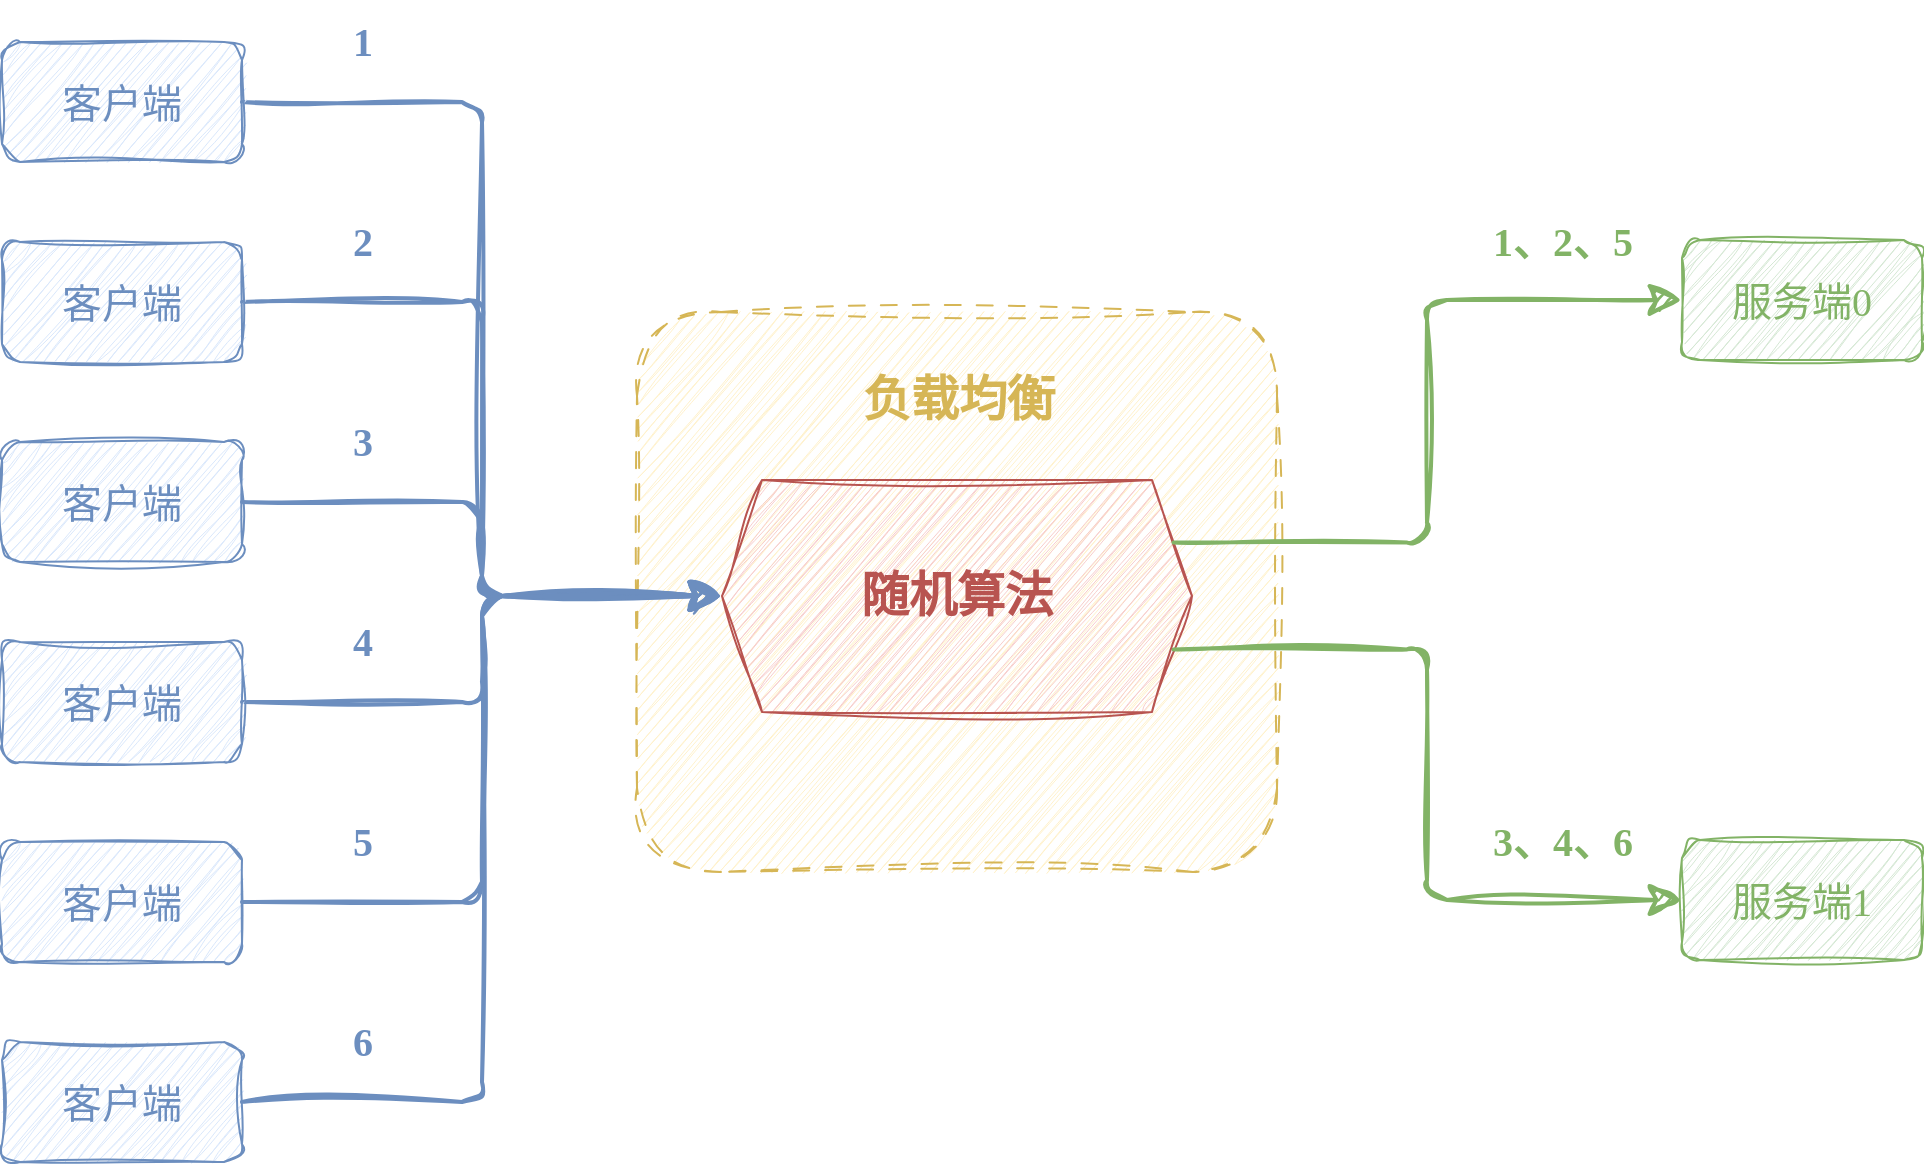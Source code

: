 <mxfile compressed="true" version="22.0.2" type="device" pages="14"><diagram name="随机" id="1k5K8T7KuZr7qoYAAl2f"><mxGraphModel dx="1036" dy="623" grid="1" gridSize="10" guides="1" tooltips="1" connect="1" arrows="1" fold="1" page="1" pageScale="1" pageWidth="1169" pageHeight="827" math="0" shadow="0"><root><mxCell id="q57wbb7YSaeZxINrqvVN-0"/><mxCell id="q57wbb7YSaeZxINrqvVN-1" parent="q57wbb7YSaeZxINrqvVN-0"/><mxCell id="q57wbb7YSaeZxINrqvVN-2" value="" style="rounded=1;whiteSpace=wrap;html=1;sketch=1;hachureGap=4;jiggle=2;curveFitting=1;fontFamily=Comic Sans MS;fontSize=20;fillColor=#fff2cc;strokeColor=#d6b656;dashed=1;dashPattern=8 8;" parent="q57wbb7YSaeZxINrqvVN-1" vertex="1"><mxGeometry x="437.5" y="256" width="320" height="280" as="geometry"/></mxCell><mxCell id="q57wbb7YSaeZxINrqvVN-3" style="edgeStyle=orthogonalEdgeStyle;sketch=1;hachureGap=4;jiggle=2;curveFitting=1;orthogonalLoop=1;jettySize=auto;html=1;exitX=1;exitY=0.5;exitDx=0;exitDy=0;entryX=0;entryY=0.5;entryDx=0;entryDy=0;fontFamily=Comic Sans MS;fontSize=16;fillColor=#dae8fc;strokeColor=#6c8ebf;rounded=1;strokeWidth=2;targetPerimeterSpacing=0;endSize=12;startSize=12;" parent="q57wbb7YSaeZxINrqvVN-1" source="q57wbb7YSaeZxINrqvVN-4" target="q57wbb7YSaeZxINrqvVN-15" edge="1"><mxGeometry relative="1" as="geometry"><Array as="points"><mxPoint x="360" y="151"/><mxPoint x="360" y="398"/></Array></mxGeometry></mxCell><mxCell id="q57wbb7YSaeZxINrqvVN-4" value="客户端" style="rounded=1;whiteSpace=wrap;html=1;sketch=1;hachureGap=4;jiggle=2;curveFitting=1;fontFamily=Comic Sans MS;fontSize=20;fillColor=#dae8fc;strokeColor=#6c8ebf;fontColor=#6C8EBF;" parent="q57wbb7YSaeZxINrqvVN-1" vertex="1"><mxGeometry x="120" y="121" width="120" height="60" as="geometry"/></mxCell><mxCell id="q57wbb7YSaeZxINrqvVN-5" style="edgeStyle=orthogonalEdgeStyle;sketch=1;hachureGap=4;jiggle=2;curveFitting=1;orthogonalLoop=1;jettySize=auto;html=1;exitX=1;exitY=0.5;exitDx=0;exitDy=0;entryX=0;entryY=0.5;entryDx=0;entryDy=0;fontFamily=Comic Sans MS;fontSize=16;fillColor=#dae8fc;strokeColor=#6c8ebf;rounded=1;strokeWidth=2;targetPerimeterSpacing=0;endSize=12;startSize=12;" parent="q57wbb7YSaeZxINrqvVN-1" source="q57wbb7YSaeZxINrqvVN-6" target="q57wbb7YSaeZxINrqvVN-15" edge="1"><mxGeometry relative="1" as="geometry"><Array as="points"><mxPoint x="360" y="251"/><mxPoint x="360" y="398"/></Array></mxGeometry></mxCell><mxCell id="q57wbb7YSaeZxINrqvVN-6" value="客户端" style="rounded=1;whiteSpace=wrap;html=1;sketch=1;hachureGap=4;jiggle=2;curveFitting=1;fontFamily=Comic Sans MS;fontSize=20;fillColor=#dae8fc;strokeColor=#6c8ebf;fontColor=#6C8EBF;" parent="q57wbb7YSaeZxINrqvVN-1" vertex="1"><mxGeometry x="120" y="221" width="120" height="60" as="geometry"/></mxCell><mxCell id="q57wbb7YSaeZxINrqvVN-7" style="edgeStyle=orthogonalEdgeStyle;sketch=1;hachureGap=4;jiggle=2;curveFitting=1;orthogonalLoop=1;jettySize=auto;html=1;fontFamily=Comic Sans MS;fontSize=16;fillColor=#dae8fc;strokeColor=#6c8ebf;rounded=1;strokeWidth=2;targetPerimeterSpacing=0;endSize=12;startSize=12;" parent="q57wbb7YSaeZxINrqvVN-1" source="q57wbb7YSaeZxINrqvVN-8" target="q57wbb7YSaeZxINrqvVN-15" edge="1"><mxGeometry relative="1" as="geometry"><Array as="points"><mxPoint x="360" y="351"/><mxPoint x="360" y="398"/></Array></mxGeometry></mxCell><mxCell id="q57wbb7YSaeZxINrqvVN-8" value="客户端" style="rounded=1;whiteSpace=wrap;html=1;sketch=1;hachureGap=4;jiggle=2;curveFitting=1;fontFamily=Comic Sans MS;fontSize=20;fillColor=#dae8fc;strokeColor=#6c8ebf;fontColor=#6C8EBF;" parent="q57wbb7YSaeZxINrqvVN-1" vertex="1"><mxGeometry x="120" y="321" width="120" height="60" as="geometry"/></mxCell><mxCell id="q57wbb7YSaeZxINrqvVN-9" style="edgeStyle=orthogonalEdgeStyle;sketch=1;hachureGap=4;jiggle=2;curveFitting=1;orthogonalLoop=1;jettySize=auto;html=1;fontFamily=Comic Sans MS;fontSize=16;fillColor=#dae8fc;strokeColor=#6c8ebf;rounded=1;strokeWidth=2;targetPerimeterSpacing=0;endSize=12;startSize=12;" parent="q57wbb7YSaeZxINrqvVN-1" source="q57wbb7YSaeZxINrqvVN-10" target="q57wbb7YSaeZxINrqvVN-15" edge="1"><mxGeometry relative="1" as="geometry"><Array as="points"><mxPoint x="360" y="451"/><mxPoint x="360" y="398"/></Array></mxGeometry></mxCell><mxCell id="q57wbb7YSaeZxINrqvVN-10" value="客户端" style="rounded=1;whiteSpace=wrap;html=1;sketch=1;hachureGap=4;jiggle=2;curveFitting=1;fontFamily=Comic Sans MS;fontSize=20;fillColor=#dae8fc;strokeColor=#6c8ebf;fontColor=#6C8EBF;" parent="q57wbb7YSaeZxINrqvVN-1" vertex="1"><mxGeometry x="120" y="421" width="120" height="60" as="geometry"/></mxCell><mxCell id="q57wbb7YSaeZxINrqvVN-11" style="edgeStyle=orthogonalEdgeStyle;sketch=1;hachureGap=4;jiggle=2;curveFitting=1;orthogonalLoop=1;jettySize=auto;html=1;exitX=1;exitY=0.5;exitDx=0;exitDy=0;entryX=0;entryY=0.5;entryDx=0;entryDy=0;fontFamily=Comic Sans MS;fontSize=16;fillColor=#dae8fc;strokeColor=#6c8ebf;rounded=1;strokeWidth=2;targetPerimeterSpacing=0;endSize=12;startSize=12;" parent="q57wbb7YSaeZxINrqvVN-1" source="q57wbb7YSaeZxINrqvVN-12" target="q57wbb7YSaeZxINrqvVN-15" edge="1"><mxGeometry relative="1" as="geometry"><Array as="points"><mxPoint x="360" y="551"/><mxPoint x="360" y="398"/></Array></mxGeometry></mxCell><mxCell id="q57wbb7YSaeZxINrqvVN-12" value="客户端" style="rounded=1;whiteSpace=wrap;html=1;sketch=1;hachureGap=4;jiggle=2;curveFitting=1;fontFamily=Comic Sans MS;fontSize=20;fillColor=#dae8fc;strokeColor=#6c8ebf;fontColor=#6C8EBF;" parent="q57wbb7YSaeZxINrqvVN-1" vertex="1"><mxGeometry x="120" y="521" width="120" height="60" as="geometry"/></mxCell><mxCell id="q57wbb7YSaeZxINrqvVN-13" style="edgeStyle=orthogonalEdgeStyle;sketch=1;hachureGap=4;jiggle=2;curveFitting=1;orthogonalLoop=1;jettySize=auto;html=1;exitX=1;exitY=0.5;exitDx=0;exitDy=0;entryX=0;entryY=0.5;entryDx=0;entryDy=0;fontFamily=Comic Sans MS;fontSize=16;fillColor=#dae8fc;strokeColor=#6c8ebf;rounded=1;strokeWidth=2;targetPerimeterSpacing=0;endSize=12;startSize=12;" parent="q57wbb7YSaeZxINrqvVN-1" source="q57wbb7YSaeZxINrqvVN-14" target="q57wbb7YSaeZxINrqvVN-15" edge="1"><mxGeometry relative="1" as="geometry"><Array as="points"><mxPoint x="360" y="651"/><mxPoint x="360" y="398"/></Array></mxGeometry></mxCell><mxCell id="q57wbb7YSaeZxINrqvVN-14" value="客户端" style="rounded=1;whiteSpace=wrap;html=1;sketch=1;hachureGap=4;jiggle=2;curveFitting=1;fontFamily=Comic Sans MS;fontSize=20;fillColor=#dae8fc;strokeColor=#6c8ebf;fontColor=#6C8EBF;" parent="q57wbb7YSaeZxINrqvVN-1" vertex="1"><mxGeometry x="120" y="621" width="120" height="60" as="geometry"/></mxCell><mxCell id="q57wbb7YSaeZxINrqvVN-15" value="随机算法" style="shape=hexagon;perimeter=hexagonPerimeter2;whiteSpace=wrap;html=1;fixedSize=1;sketch=1;hachureGap=4;jiggle=2;curveFitting=1;fontFamily=Comic Sans MS;fontSize=24;fillColor=#f8cecc;strokeColor=#b85450;rounded=0;fontStyle=1;fontColor=#B85450;" parent="q57wbb7YSaeZxINrqvVN-1" vertex="1"><mxGeometry x="480" y="340" width="235" height="116" as="geometry"/></mxCell><mxCell id="q57wbb7YSaeZxINrqvVN-16" value="负载均衡" style="text;html=1;align=center;verticalAlign=middle;resizable=0;points=[];autosize=1;strokeColor=none;fillColor=none;fontSize=24;fontFamily=Comic Sans MS;fontStyle=1;fontColor=#D6B656;" parent="q57wbb7YSaeZxINrqvVN-1" vertex="1"><mxGeometry x="537.5" y="280" width="120" height="40" as="geometry"/></mxCell><mxCell id="q57wbb7YSaeZxINrqvVN-17" value="服务端1" style="rounded=1;whiteSpace=wrap;html=1;sketch=1;hachureGap=4;jiggle=2;curveFitting=1;fontFamily=Comic Sans MS;fontSize=20;fillColor=#d5e8d4;strokeColor=#82b366;fontColor=#82B366;" parent="q57wbb7YSaeZxINrqvVN-1" vertex="1"><mxGeometry x="960" y="520" width="120" height="60" as="geometry"/></mxCell><mxCell id="q57wbb7YSaeZxINrqvVN-18" style="edgeStyle=orthogonalEdgeStyle;rounded=1;sketch=1;hachureGap=4;jiggle=2;curveFitting=1;orthogonalLoop=1;jettySize=auto;html=1;exitX=1;exitY=0.75;exitDx=0;exitDy=0;entryX=0;entryY=0.5;entryDx=0;entryDy=0;fontFamily=Comic Sans MS;fontSize=16;fillColor=#d5e8d4;strokeColor=#82b366;strokeWidth=2;targetPerimeterSpacing=0;endSize=12;startSize=12;" parent="q57wbb7YSaeZxINrqvVN-1" source="q57wbb7YSaeZxINrqvVN-15" target="q57wbb7YSaeZxINrqvVN-17" edge="1"><mxGeometry relative="1" as="geometry"><mxPoint x="704.999" y="418.182" as="sourcePoint"/></mxGeometry></mxCell><mxCell id="q57wbb7YSaeZxINrqvVN-19" value="服务端0" style="rounded=1;whiteSpace=wrap;html=1;sketch=1;hachureGap=4;jiggle=2;curveFitting=1;fontFamily=Comic Sans MS;fontSize=20;fillColor=#d5e8d4;strokeColor=#82b366;fontColor=#82B366;" parent="q57wbb7YSaeZxINrqvVN-1" vertex="1"><mxGeometry x="960" y="220" width="120" height="60" as="geometry"/></mxCell><mxCell id="q57wbb7YSaeZxINrqvVN-20" style="edgeStyle=orthogonalEdgeStyle;rounded=1;sketch=1;hachureGap=4;jiggle=2;curveFitting=1;orthogonalLoop=1;jettySize=auto;html=1;exitX=1;exitY=0.25;exitDx=0;exitDy=0;entryX=0;entryY=0.5;entryDx=0;entryDy=0;fontFamily=Comic Sans MS;fontSize=16;fillColor=#d5e8d4;strokeColor=#82b366;strokeWidth=2;targetPerimeterSpacing=0;endSize=12;startSize=12;" parent="q57wbb7YSaeZxINrqvVN-1" source="q57wbb7YSaeZxINrqvVN-15" target="q57wbb7YSaeZxINrqvVN-19" edge="1"><mxGeometry relative="1" as="geometry"><mxPoint x="704.999" y="381.818" as="sourcePoint"/></mxGeometry></mxCell><mxCell id="q57wbb7YSaeZxINrqvVN-21" value="1" style="text;html=1;align=center;verticalAlign=middle;resizable=0;points=[];autosize=1;strokeColor=none;fillColor=none;fontSize=20;fontFamily=Comic Sans MS;fontStyle=1;fontColor=#6C8EBF;" parent="q57wbb7YSaeZxINrqvVN-1" vertex="1"><mxGeometry x="280" y="100" width="40" height="40" as="geometry"/></mxCell><mxCell id="q57wbb7YSaeZxINrqvVN-22" value="2" style="text;html=1;align=center;verticalAlign=middle;resizable=0;points=[];autosize=1;strokeColor=none;fillColor=none;fontSize=20;fontFamily=Comic Sans MS;fontStyle=1;fontColor=#6C8EBF;" parent="q57wbb7YSaeZxINrqvVN-1" vertex="1"><mxGeometry x="280" y="200" width="40" height="40" as="geometry"/></mxCell><mxCell id="q57wbb7YSaeZxINrqvVN-23" value="3" style="text;html=1;align=center;verticalAlign=middle;resizable=0;points=[];autosize=1;strokeColor=none;fillColor=none;fontSize=20;fontFamily=Comic Sans MS;fontStyle=1;fontColor=#6C8EBF;" parent="q57wbb7YSaeZxINrqvVN-1" vertex="1"><mxGeometry x="280" y="300" width="40" height="40" as="geometry"/></mxCell><mxCell id="q57wbb7YSaeZxINrqvVN-24" value="4" style="text;html=1;align=center;verticalAlign=middle;resizable=0;points=[];autosize=1;strokeColor=none;fillColor=none;fontSize=20;fontFamily=Comic Sans MS;fontStyle=1;fontColor=#6C8EBF;" parent="q57wbb7YSaeZxINrqvVN-1" vertex="1"><mxGeometry x="280" y="400" width="40" height="40" as="geometry"/></mxCell><mxCell id="q57wbb7YSaeZxINrqvVN-25" value="5" style="text;html=1;align=center;verticalAlign=middle;resizable=0;points=[];autosize=1;strokeColor=none;fillColor=none;fontSize=20;fontFamily=Comic Sans MS;fontStyle=1;fontColor=#6C8EBF;" parent="q57wbb7YSaeZxINrqvVN-1" vertex="1"><mxGeometry x="280" y="500" width="40" height="40" as="geometry"/></mxCell><mxCell id="q57wbb7YSaeZxINrqvVN-26" value="6" style="text;html=1;align=center;verticalAlign=middle;resizable=0;points=[];autosize=1;strokeColor=none;fillColor=none;fontSize=20;fontFamily=Comic Sans MS;fontStyle=1;fontColor=#6C8EBF;" parent="q57wbb7YSaeZxINrqvVN-1" vertex="1"><mxGeometry x="280" y="600" width="40" height="40" as="geometry"/></mxCell><mxCell id="q57wbb7YSaeZxINrqvVN-27" value="1、2、5" style="text;html=1;align=center;verticalAlign=middle;resizable=0;points=[];autosize=1;strokeColor=none;fillColor=none;fontSize=20;fontFamily=Comic Sans MS;fontStyle=1;fontColor=#82B366;" parent="q57wbb7YSaeZxINrqvVN-1" vertex="1"><mxGeometry x="850" y="200" width="100" height="40" as="geometry"/></mxCell><mxCell id="q57wbb7YSaeZxINrqvVN-28" value="3、4、6" style="text;html=1;align=center;verticalAlign=middle;resizable=0;points=[];autosize=1;strokeColor=none;fillColor=none;fontSize=20;fontFamily=Comic Sans MS;fontStyle=1;fontColor=#82B366;" parent="q57wbb7YSaeZxINrqvVN-1" vertex="1"><mxGeometry x="850" y="500" width="100" height="40" as="geometry"/></mxCell></root></mxGraphModel></diagram><diagram name="轮询" id="NG3mP-Kk4H4UO4CniNh_"><mxGraphModel dx="1036" dy="623" grid="1" gridSize="10" guides="1" tooltips="1" connect="1" arrows="1" fold="1" page="1" pageScale="1" pageWidth="1169" pageHeight="827" math="0" shadow="0"><root><mxCell id="1UGXh534aXju0ZM9RP1Y-0"/><mxCell id="1UGXh534aXju0ZM9RP1Y-1" parent="1UGXh534aXju0ZM9RP1Y-0"/><mxCell id="1UGXh534aXju0ZM9RP1Y-2" value="" style="rounded=1;whiteSpace=wrap;html=1;sketch=1;hachureGap=4;jiggle=2;curveFitting=1;fontFamily=Comic Sans MS;fontSize=20;fillColor=#fff2cc;strokeColor=#d6b656;dashed=1;dashPattern=8 8;" parent="1UGXh534aXju0ZM9RP1Y-1" vertex="1"><mxGeometry x="437.5" y="256" width="320" height="280" as="geometry"/></mxCell><mxCell id="1UGXh534aXju0ZM9RP1Y-3" style="edgeStyle=orthogonalEdgeStyle;sketch=1;hachureGap=4;jiggle=2;curveFitting=1;orthogonalLoop=1;jettySize=auto;html=1;exitX=1;exitY=0.5;exitDx=0;exitDy=0;entryX=0;entryY=0.5;entryDx=0;entryDy=0;fontFamily=Comic Sans MS;fontSize=16;fillColor=#dae8fc;strokeColor=#6c8ebf;rounded=1;strokeWidth=2;targetPerimeterSpacing=0;endSize=12;startSize=12;" parent="1UGXh534aXju0ZM9RP1Y-1" source="1UGXh534aXju0ZM9RP1Y-4" target="1UGXh534aXju0ZM9RP1Y-15" edge="1"><mxGeometry relative="1" as="geometry"><Array as="points"><mxPoint x="360" y="151"/><mxPoint x="360" y="398"/></Array></mxGeometry></mxCell><mxCell id="1UGXh534aXju0ZM9RP1Y-4" value="客户端" style="rounded=1;whiteSpace=wrap;html=1;sketch=1;hachureGap=4;jiggle=2;curveFitting=1;fontFamily=Comic Sans MS;fontSize=20;fillColor=#dae8fc;strokeColor=#6c8ebf;fontColor=#6C8EBF;" parent="1UGXh534aXju0ZM9RP1Y-1" vertex="1"><mxGeometry x="120" y="121" width="120" height="60" as="geometry"/></mxCell><mxCell id="1UGXh534aXju0ZM9RP1Y-5" style="edgeStyle=orthogonalEdgeStyle;sketch=1;hachureGap=4;jiggle=2;curveFitting=1;orthogonalLoop=1;jettySize=auto;html=1;exitX=1;exitY=0.5;exitDx=0;exitDy=0;entryX=0;entryY=0.5;entryDx=0;entryDy=0;fontFamily=Comic Sans MS;fontSize=16;fillColor=#dae8fc;strokeColor=#6c8ebf;rounded=1;strokeWidth=2;targetPerimeterSpacing=0;endSize=12;startSize=12;" parent="1UGXh534aXju0ZM9RP1Y-1" source="1UGXh534aXju0ZM9RP1Y-6" target="1UGXh534aXju0ZM9RP1Y-15" edge="1"><mxGeometry relative="1" as="geometry"><Array as="points"><mxPoint x="360" y="251"/><mxPoint x="360" y="398"/></Array></mxGeometry></mxCell><mxCell id="1UGXh534aXju0ZM9RP1Y-6" value="客户端" style="rounded=1;whiteSpace=wrap;html=1;sketch=1;hachureGap=4;jiggle=2;curveFitting=1;fontFamily=Comic Sans MS;fontSize=20;fillColor=#dae8fc;strokeColor=#6c8ebf;fontColor=#6C8EBF;" parent="1UGXh534aXju0ZM9RP1Y-1" vertex="1"><mxGeometry x="120" y="221" width="120" height="60" as="geometry"/></mxCell><mxCell id="1UGXh534aXju0ZM9RP1Y-7" style="edgeStyle=orthogonalEdgeStyle;sketch=1;hachureGap=4;jiggle=2;curveFitting=1;orthogonalLoop=1;jettySize=auto;html=1;fontFamily=Comic Sans MS;fontSize=16;fillColor=#dae8fc;strokeColor=#6c8ebf;rounded=1;strokeWidth=2;targetPerimeterSpacing=0;endSize=12;startSize=12;" parent="1UGXh534aXju0ZM9RP1Y-1" source="1UGXh534aXju0ZM9RP1Y-8" target="1UGXh534aXju0ZM9RP1Y-15" edge="1"><mxGeometry relative="1" as="geometry"><Array as="points"><mxPoint x="360" y="351"/><mxPoint x="360" y="398"/></Array></mxGeometry></mxCell><mxCell id="1UGXh534aXju0ZM9RP1Y-8" value="客户端" style="rounded=1;whiteSpace=wrap;html=1;sketch=1;hachureGap=4;jiggle=2;curveFitting=1;fontFamily=Comic Sans MS;fontSize=20;fillColor=#dae8fc;strokeColor=#6c8ebf;fontColor=#6C8EBF;" parent="1UGXh534aXju0ZM9RP1Y-1" vertex="1"><mxGeometry x="120" y="321" width="120" height="60" as="geometry"/></mxCell><mxCell id="1UGXh534aXju0ZM9RP1Y-9" style="edgeStyle=orthogonalEdgeStyle;sketch=1;hachureGap=4;jiggle=2;curveFitting=1;orthogonalLoop=1;jettySize=auto;html=1;fontFamily=Comic Sans MS;fontSize=16;fillColor=#dae8fc;strokeColor=#6c8ebf;rounded=1;strokeWidth=2;targetPerimeterSpacing=0;endSize=12;startSize=12;" parent="1UGXh534aXju0ZM9RP1Y-1" source="1UGXh534aXju0ZM9RP1Y-10" target="1UGXh534aXju0ZM9RP1Y-15" edge="1"><mxGeometry relative="1" as="geometry"><Array as="points"><mxPoint x="360" y="451"/><mxPoint x="360" y="398"/></Array></mxGeometry></mxCell><mxCell id="1UGXh534aXju0ZM9RP1Y-10" value="客户端" style="rounded=1;whiteSpace=wrap;html=1;sketch=1;hachureGap=4;jiggle=2;curveFitting=1;fontFamily=Comic Sans MS;fontSize=20;fillColor=#dae8fc;strokeColor=#6c8ebf;fontColor=#6C8EBF;" parent="1UGXh534aXju0ZM9RP1Y-1" vertex="1"><mxGeometry x="120" y="421" width="120" height="60" as="geometry"/></mxCell><mxCell id="1UGXh534aXju0ZM9RP1Y-11" style="edgeStyle=orthogonalEdgeStyle;sketch=1;hachureGap=4;jiggle=2;curveFitting=1;orthogonalLoop=1;jettySize=auto;html=1;exitX=1;exitY=0.5;exitDx=0;exitDy=0;entryX=0;entryY=0.5;entryDx=0;entryDy=0;fontFamily=Comic Sans MS;fontSize=16;fillColor=#dae8fc;strokeColor=#6c8ebf;rounded=1;strokeWidth=2;targetPerimeterSpacing=0;endSize=12;startSize=12;" parent="1UGXh534aXju0ZM9RP1Y-1" source="1UGXh534aXju0ZM9RP1Y-12" target="1UGXh534aXju0ZM9RP1Y-15" edge="1"><mxGeometry relative="1" as="geometry"><Array as="points"><mxPoint x="360" y="551"/><mxPoint x="360" y="398"/></Array></mxGeometry></mxCell><mxCell id="1UGXh534aXju0ZM9RP1Y-12" value="客户端" style="rounded=1;whiteSpace=wrap;html=1;sketch=1;hachureGap=4;jiggle=2;curveFitting=1;fontFamily=Comic Sans MS;fontSize=20;fillColor=#dae8fc;strokeColor=#6c8ebf;fontColor=#6C8EBF;" parent="1UGXh534aXju0ZM9RP1Y-1" vertex="1"><mxGeometry x="120" y="521" width="120" height="60" as="geometry"/></mxCell><mxCell id="1UGXh534aXju0ZM9RP1Y-13" style="edgeStyle=orthogonalEdgeStyle;sketch=1;hachureGap=4;jiggle=2;curveFitting=1;orthogonalLoop=1;jettySize=auto;html=1;exitX=1;exitY=0.5;exitDx=0;exitDy=0;entryX=0;entryY=0.5;entryDx=0;entryDy=0;fontFamily=Comic Sans MS;fontSize=16;fillColor=#dae8fc;strokeColor=#6c8ebf;rounded=1;strokeWidth=2;targetPerimeterSpacing=0;endSize=12;startSize=12;" parent="1UGXh534aXju0ZM9RP1Y-1" source="1UGXh534aXju0ZM9RP1Y-14" target="1UGXh534aXju0ZM9RP1Y-15" edge="1"><mxGeometry relative="1" as="geometry"><Array as="points"><mxPoint x="360" y="651"/><mxPoint x="360" y="398"/></Array></mxGeometry></mxCell><mxCell id="1UGXh534aXju0ZM9RP1Y-14" value="客户端" style="rounded=1;whiteSpace=wrap;html=1;sketch=1;hachureGap=4;jiggle=2;curveFitting=1;fontFamily=Comic Sans MS;fontSize=20;fillColor=#dae8fc;strokeColor=#6c8ebf;fontColor=#6C8EBF;" parent="1UGXh534aXju0ZM9RP1Y-1" vertex="1"><mxGeometry x="120" y="621" width="120" height="60" as="geometry"/></mxCell><mxCell id="1UGXh534aXju0ZM9RP1Y-15" value="轮询算法" style="shape=hexagon;perimeter=hexagonPerimeter2;whiteSpace=wrap;html=1;fixedSize=1;sketch=1;hachureGap=4;jiggle=2;curveFitting=1;fontFamily=Comic Sans MS;fontSize=24;fillColor=#f8cecc;strokeColor=#b85450;rounded=0;fontStyle=1;fontColor=#B85450;" parent="1UGXh534aXju0ZM9RP1Y-1" vertex="1"><mxGeometry x="480" y="340" width="235" height="116" as="geometry"/></mxCell><mxCell id="1UGXh534aXju0ZM9RP1Y-17" value="服务端1" style="rounded=1;whiteSpace=wrap;html=1;sketch=1;hachureGap=4;jiggle=2;curveFitting=1;fontFamily=Comic Sans MS;fontSize=20;fillColor=#d5e8d4;strokeColor=#82b366;fontColor=#82B366;" parent="1UGXh534aXju0ZM9RP1Y-1" vertex="1"><mxGeometry x="960" y="520" width="120" height="60" as="geometry"/></mxCell><mxCell id="1UGXh534aXju0ZM9RP1Y-18" style="edgeStyle=orthogonalEdgeStyle;rounded=1;sketch=1;hachureGap=4;jiggle=2;curveFitting=1;orthogonalLoop=1;jettySize=auto;html=1;exitX=1;exitY=0.75;exitDx=0;exitDy=0;entryX=0;entryY=0.5;entryDx=0;entryDy=0;fontFamily=Comic Sans MS;fontSize=16;fillColor=#d5e8d4;strokeColor=#82b366;strokeWidth=2;targetPerimeterSpacing=0;endSize=12;startSize=12;" parent="1UGXh534aXju0ZM9RP1Y-1" source="1UGXh534aXju0ZM9RP1Y-15" target="1UGXh534aXju0ZM9RP1Y-17" edge="1"><mxGeometry relative="1" as="geometry"><mxPoint x="704.999" y="418.182" as="sourcePoint"/></mxGeometry></mxCell><mxCell id="1UGXh534aXju0ZM9RP1Y-19" value="服务端0" style="rounded=1;whiteSpace=wrap;html=1;sketch=1;hachureGap=4;jiggle=2;curveFitting=1;fontFamily=Comic Sans MS;fontSize=20;fillColor=#d5e8d4;strokeColor=#82b366;fontColor=#82B366;" parent="1UGXh534aXju0ZM9RP1Y-1" vertex="1"><mxGeometry x="960" y="220" width="120" height="60" as="geometry"/></mxCell><mxCell id="1UGXh534aXju0ZM9RP1Y-20" style="edgeStyle=orthogonalEdgeStyle;rounded=1;sketch=1;hachureGap=4;jiggle=2;curveFitting=1;orthogonalLoop=1;jettySize=auto;html=1;entryX=0;entryY=0.5;entryDx=0;entryDy=0;fontFamily=Comic Sans MS;fontSize=16;fillColor=#d5e8d4;strokeColor=#82b366;strokeWidth=2;targetPerimeterSpacing=0;endSize=12;startSize=12;exitX=1;exitY=0.25;exitDx=0;exitDy=0;" parent="1UGXh534aXju0ZM9RP1Y-1" source="1UGXh534aXju0ZM9RP1Y-15" target="1UGXh534aXju0ZM9RP1Y-19" edge="1"><mxGeometry relative="1" as="geometry"><mxPoint x="720" y="380" as="sourcePoint"/></mxGeometry></mxCell><mxCell id="1UGXh534aXju0ZM9RP1Y-21" value="1" style="text;html=1;align=center;verticalAlign=middle;resizable=0;points=[];autosize=1;strokeColor=none;fillColor=none;fontSize=20;fontFamily=Comic Sans MS;fontStyle=1;fontColor=#6C8EBF;" parent="1UGXh534aXju0ZM9RP1Y-1" vertex="1"><mxGeometry x="280" y="100" width="40" height="40" as="geometry"/></mxCell><mxCell id="1UGXh534aXju0ZM9RP1Y-22" value="2" style="text;html=1;align=center;verticalAlign=middle;resizable=0;points=[];autosize=1;strokeColor=none;fillColor=none;fontSize=20;fontFamily=Comic Sans MS;fontStyle=1;fontColor=#6C8EBF;" parent="1UGXh534aXju0ZM9RP1Y-1" vertex="1"><mxGeometry x="280" y="200" width="40" height="40" as="geometry"/></mxCell><mxCell id="1UGXh534aXju0ZM9RP1Y-23" value="3" style="text;html=1;align=center;verticalAlign=middle;resizable=0;points=[];autosize=1;strokeColor=none;fillColor=none;fontSize=20;fontFamily=Comic Sans MS;fontStyle=1;fontColor=#6C8EBF;" parent="1UGXh534aXju0ZM9RP1Y-1" vertex="1"><mxGeometry x="280" y="300" width="40" height="40" as="geometry"/></mxCell><mxCell id="1UGXh534aXju0ZM9RP1Y-24" value="4" style="text;html=1;align=center;verticalAlign=middle;resizable=0;points=[];autosize=1;strokeColor=none;fillColor=none;fontSize=20;fontFamily=Comic Sans MS;fontStyle=1;fontColor=#6C8EBF;" parent="1UGXh534aXju0ZM9RP1Y-1" vertex="1"><mxGeometry x="280" y="400" width="40" height="40" as="geometry"/></mxCell><mxCell id="1UGXh534aXju0ZM9RP1Y-25" value="5" style="text;html=1;align=center;verticalAlign=middle;resizable=0;points=[];autosize=1;strokeColor=none;fillColor=none;fontSize=20;fontFamily=Comic Sans MS;fontStyle=1;fontColor=#6C8EBF;" parent="1UGXh534aXju0ZM9RP1Y-1" vertex="1"><mxGeometry x="280" y="500" width="40" height="40" as="geometry"/></mxCell><mxCell id="1UGXh534aXju0ZM9RP1Y-26" value="6" style="text;html=1;align=center;verticalAlign=middle;resizable=0;points=[];autosize=1;strokeColor=none;fillColor=none;fontSize=20;fontFamily=Comic Sans MS;fontStyle=1;fontColor=#6C8EBF;" parent="1UGXh534aXju0ZM9RP1Y-1" vertex="1"><mxGeometry x="280" y="600" width="40" height="40" as="geometry"/></mxCell><mxCell id="1UGXh534aXju0ZM9RP1Y-27" value="1、3、5" style="text;html=1;align=center;verticalAlign=middle;resizable=0;points=[];autosize=1;strokeColor=none;fillColor=none;fontSize=20;fontFamily=Comic Sans MS;fontStyle=1;fontColor=#82B366;" parent="1UGXh534aXju0ZM9RP1Y-1" vertex="1"><mxGeometry x="850" y="200" width="100" height="40" as="geometry"/></mxCell><mxCell id="1UGXh534aXju0ZM9RP1Y-28" value="2、4、6" style="text;html=1;align=center;verticalAlign=middle;resizable=0;points=[];autosize=1;strokeColor=none;fillColor=none;fontSize=20;fontFamily=Comic Sans MS;fontStyle=1;fontColor=#82B366;" parent="1UGXh534aXju0ZM9RP1Y-1" vertex="1"><mxGeometry x="850" y="500" width="100" height="40" as="geometry"/></mxCell><mxCell id="c5eurnVaeq_u364vwQ-8-0" value="负载均衡" style="text;html=1;align=center;verticalAlign=middle;resizable=0;points=[];autosize=1;strokeColor=none;fillColor=none;fontSize=24;fontFamily=Comic Sans MS;fontStyle=1;fontColor=#D6B656;" parent="1UGXh534aXju0ZM9RP1Y-1" vertex="1"><mxGeometry x="537.5" y="280" width="120" height="40" as="geometry"/></mxCell></root></mxGraphModel></diagram><diagram name="加权轮询" id="_M5Yk9x-SvifAD6xWaYR"><mxGraphModel dx="1036" dy="623" grid="1" gridSize="10" guides="1" tooltips="1" connect="1" arrows="1" fold="1" page="1" pageScale="1" pageWidth="1169" pageHeight="827" math="0" shadow="0"><root><mxCell id="iBSMH6Uv2X77-7k5TI7y-0"/><mxCell id="iBSMH6Uv2X77-7k5TI7y-1" parent="iBSMH6Uv2X77-7k5TI7y-0"/><mxCell id="iBSMH6Uv2X77-7k5TI7y-3" value="" style="rounded=1;whiteSpace=wrap;html=1;sketch=1;hachureGap=4;jiggle=2;curveFitting=1;fontFamily=Comic Sans MS;fontSize=20;fillColor=#fff2cc;strokeColor=#d6b656;dashed=1;dashPattern=8 8;" parent="iBSMH6Uv2X77-7k5TI7y-1" vertex="1"><mxGeometry x="438.5" y="241" width="320" height="280" as="geometry"/></mxCell><mxCell id="9DGZHJ7GsGODlEphsvgv-3" style="edgeStyle=orthogonalEdgeStyle;sketch=1;hachureGap=4;jiggle=2;curveFitting=1;orthogonalLoop=1;jettySize=auto;html=1;exitX=1;exitY=0.5;exitDx=0;exitDy=0;entryX=0;entryY=0.5;entryDx=0;entryDy=0;fontFamily=Comic Sans MS;fontSize=16;fillColor=#dae8fc;strokeColor=#6c8ebf;rounded=1;strokeWidth=2;targetPerimeterSpacing=0;endSize=12;startSize=12;" parent="iBSMH6Uv2X77-7k5TI7y-1" source="iBSMH6Uv2X77-7k5TI7y-4" target="iBSMH6Uv2X77-7k5TI7y-10" edge="1"><mxGeometry relative="1" as="geometry"><Array as="points"><mxPoint x="361" y="151"/><mxPoint x="361" y="398"/></Array></mxGeometry></mxCell><mxCell id="iBSMH6Uv2X77-7k5TI7y-4" value="客户端" style="rounded=1;whiteSpace=wrap;html=1;sketch=1;hachureGap=4;jiggle=2;curveFitting=1;fontFamily=Comic Sans MS;fontSize=20;fillColor=#dae8fc;strokeColor=#6c8ebf;fontColor=#6C8EBF;" parent="iBSMH6Uv2X77-7k5TI7y-1" vertex="1"><mxGeometry x="121" y="121" width="120" height="60" as="geometry"/></mxCell><mxCell id="9DGZHJ7GsGODlEphsvgv-4" style="edgeStyle=orthogonalEdgeStyle;sketch=1;hachureGap=4;jiggle=2;curveFitting=1;orthogonalLoop=1;jettySize=auto;html=1;exitX=1;exitY=0.5;exitDx=0;exitDy=0;entryX=0;entryY=0.5;entryDx=0;entryDy=0;fontFamily=Comic Sans MS;fontSize=16;fillColor=#dae8fc;strokeColor=#6c8ebf;rounded=1;strokeWidth=2;targetPerimeterSpacing=0;endSize=12;startSize=12;" parent="iBSMH6Uv2X77-7k5TI7y-1" source="iBSMH6Uv2X77-7k5TI7y-5" target="iBSMH6Uv2X77-7k5TI7y-10" edge="1"><mxGeometry relative="1" as="geometry"><Array as="points"><mxPoint x="361" y="251"/><mxPoint x="361" y="398"/></Array></mxGeometry></mxCell><mxCell id="iBSMH6Uv2X77-7k5TI7y-5" value="客户端" style="rounded=1;whiteSpace=wrap;html=1;sketch=1;hachureGap=4;jiggle=2;curveFitting=1;fontFamily=Comic Sans MS;fontSize=20;fillColor=#dae8fc;strokeColor=#6c8ebf;fontColor=#6C8EBF;" parent="iBSMH6Uv2X77-7k5TI7y-1" vertex="1"><mxGeometry x="121" y="221" width="120" height="60" as="geometry"/></mxCell><mxCell id="9DGZHJ7GsGODlEphsvgv-7" style="edgeStyle=orthogonalEdgeStyle;sketch=1;hachureGap=4;jiggle=2;curveFitting=1;orthogonalLoop=1;jettySize=auto;html=1;fontFamily=Comic Sans MS;fontSize=16;fillColor=#dae8fc;strokeColor=#6c8ebf;rounded=1;strokeWidth=2;targetPerimeterSpacing=0;endSize=12;startSize=12;" parent="iBSMH6Uv2X77-7k5TI7y-1" source="iBSMH6Uv2X77-7k5TI7y-6" target="iBSMH6Uv2X77-7k5TI7y-10" edge="1"><mxGeometry relative="1" as="geometry"><Array as="points"><mxPoint x="361" y="351"/><mxPoint x="361" y="398"/></Array></mxGeometry></mxCell><mxCell id="iBSMH6Uv2X77-7k5TI7y-6" value="客户端" style="rounded=1;whiteSpace=wrap;html=1;sketch=1;hachureGap=4;jiggle=2;curveFitting=1;fontFamily=Comic Sans MS;fontSize=20;fillColor=#dae8fc;strokeColor=#6c8ebf;fontColor=#6C8EBF;" parent="iBSMH6Uv2X77-7k5TI7y-1" vertex="1"><mxGeometry x="121" y="321" width="120" height="60" as="geometry"/></mxCell><mxCell id="9DGZHJ7GsGODlEphsvgv-8" style="edgeStyle=orthogonalEdgeStyle;sketch=1;hachureGap=4;jiggle=2;curveFitting=1;orthogonalLoop=1;jettySize=auto;html=1;fontFamily=Comic Sans MS;fontSize=16;fillColor=#dae8fc;strokeColor=#6c8ebf;rounded=1;strokeWidth=2;targetPerimeterSpacing=0;endSize=12;startSize=12;" parent="iBSMH6Uv2X77-7k5TI7y-1" source="iBSMH6Uv2X77-7k5TI7y-7" target="iBSMH6Uv2X77-7k5TI7y-10" edge="1"><mxGeometry relative="1" as="geometry"><Array as="points"><mxPoint x="361" y="451"/><mxPoint x="361" y="398"/></Array></mxGeometry></mxCell><mxCell id="iBSMH6Uv2X77-7k5TI7y-7" value="客户端" style="rounded=1;whiteSpace=wrap;html=1;sketch=1;hachureGap=4;jiggle=2;curveFitting=1;fontFamily=Comic Sans MS;fontSize=20;fillColor=#dae8fc;strokeColor=#6c8ebf;fontColor=#6C8EBF;" parent="iBSMH6Uv2X77-7k5TI7y-1" vertex="1"><mxGeometry x="121" y="421" width="120" height="60" as="geometry"/></mxCell><mxCell id="9DGZHJ7GsGODlEphsvgv-6" style="edgeStyle=orthogonalEdgeStyle;sketch=1;hachureGap=4;jiggle=2;curveFitting=1;orthogonalLoop=1;jettySize=auto;html=1;exitX=1;exitY=0.5;exitDx=0;exitDy=0;entryX=0;entryY=0.5;entryDx=0;entryDy=0;fontFamily=Comic Sans MS;fontSize=16;fillColor=#dae8fc;strokeColor=#6c8ebf;rounded=1;strokeWidth=2;targetPerimeterSpacing=0;endSize=12;startSize=12;" parent="iBSMH6Uv2X77-7k5TI7y-1" source="iBSMH6Uv2X77-7k5TI7y-8" target="iBSMH6Uv2X77-7k5TI7y-10" edge="1"><mxGeometry relative="1" as="geometry"><Array as="points"><mxPoint x="361" y="551"/><mxPoint x="361" y="398"/></Array></mxGeometry></mxCell><mxCell id="iBSMH6Uv2X77-7k5TI7y-8" value="客户端" style="rounded=1;whiteSpace=wrap;html=1;sketch=1;hachureGap=4;jiggle=2;curveFitting=1;fontFamily=Comic Sans MS;fontSize=20;fillColor=#dae8fc;strokeColor=#6c8ebf;fontColor=#6C8EBF;" parent="iBSMH6Uv2X77-7k5TI7y-1" vertex="1"><mxGeometry x="121" y="521" width="120" height="60" as="geometry"/></mxCell><mxCell id="9DGZHJ7GsGODlEphsvgv-5" style="edgeStyle=orthogonalEdgeStyle;sketch=1;hachureGap=4;jiggle=2;curveFitting=1;orthogonalLoop=1;jettySize=auto;html=1;exitX=1;exitY=0.5;exitDx=0;exitDy=0;entryX=0;entryY=0.5;entryDx=0;entryDy=0;fontFamily=Comic Sans MS;fontSize=16;fillColor=#dae8fc;strokeColor=#6c8ebf;rounded=1;strokeWidth=2;targetPerimeterSpacing=0;endSize=12;startSize=12;" parent="iBSMH6Uv2X77-7k5TI7y-1" source="iBSMH6Uv2X77-7k5TI7y-9" target="iBSMH6Uv2X77-7k5TI7y-10" edge="1"><mxGeometry relative="1" as="geometry"><Array as="points"><mxPoint x="361" y="651"/><mxPoint x="361" y="398"/></Array></mxGeometry></mxCell><mxCell id="iBSMH6Uv2X77-7k5TI7y-9" value="客户端" style="rounded=1;whiteSpace=wrap;html=1;sketch=1;hachureGap=4;jiggle=2;curveFitting=1;fontFamily=Comic Sans MS;fontSize=20;fillColor=#dae8fc;strokeColor=#6c8ebf;fontColor=#6C8EBF;" parent="iBSMH6Uv2X77-7k5TI7y-1" vertex="1"><mxGeometry x="121" y="621" width="120" height="60" as="geometry"/></mxCell><mxCell id="iBSMH6Uv2X77-7k5TI7y-10" value="加权轮询算法" style="shape=hexagon;perimeter=hexagonPerimeter2;whiteSpace=wrap;html=1;fixedSize=1;sketch=1;hachureGap=4;jiggle=2;curveFitting=1;fontFamily=Comic Sans MS;fontSize=24;fillColor=#f8cecc;strokeColor=#b85450;rounded=0;fontStyle=1;fontColor=#B85450;" parent="iBSMH6Uv2X77-7k5TI7y-1" vertex="1"><mxGeometry x="481" y="340" width="235" height="116" as="geometry"/></mxCell><mxCell id="iBSMH6Uv2X77-7k5TI7y-18" value="服务端1" style="rounded=1;whiteSpace=wrap;html=1;sketch=1;hachureGap=4;jiggle=2;curveFitting=1;fontFamily=Comic Sans MS;fontSize=20;fillColor=#d5e8d4;strokeColor=#82b366;fontColor=#82B366;" parent="iBSMH6Uv2X77-7k5TI7y-1" vertex="1"><mxGeometry x="961" y="520" width="120" height="60" as="geometry"/></mxCell><mxCell id="iBSMH6Uv2X77-7k5TI7y-19" style="edgeStyle=orthogonalEdgeStyle;rounded=1;sketch=1;hachureGap=4;jiggle=2;curveFitting=1;orthogonalLoop=1;jettySize=auto;html=1;exitX=1;exitY=0.75;exitDx=0;exitDy=0;entryX=0;entryY=0.5;entryDx=0;entryDy=0;fontFamily=Comic Sans MS;fontSize=16;fillColor=#d5e8d4;strokeColor=#82b366;strokeWidth=2;targetPerimeterSpacing=0;endSize=12;startSize=12;" parent="iBSMH6Uv2X77-7k5TI7y-1" source="iBSMH6Uv2X77-7k5TI7y-10" target="iBSMH6Uv2X77-7k5TI7y-18" edge="1"><mxGeometry relative="1" as="geometry"><mxPoint x="705.999" y="418.182" as="sourcePoint"/><Array as="points"><mxPoint x="840" y="425"/><mxPoint x="840" y="550"/></Array></mxGeometry></mxCell><mxCell id="iBSMH6Uv2X77-7k5TI7y-20" value="服务端0" style="rounded=1;whiteSpace=wrap;html=1;sketch=1;hachureGap=4;jiggle=2;curveFitting=1;fontFamily=Comic Sans MS;fontSize=20;fillColor=#d5e8d4;strokeColor=#82b366;fontColor=#82B366;" parent="iBSMH6Uv2X77-7k5TI7y-1" vertex="1"><mxGeometry x="961" y="220" width="120" height="60" as="geometry"/></mxCell><mxCell id="iBSMH6Uv2X77-7k5TI7y-21" style="edgeStyle=orthogonalEdgeStyle;rounded=1;sketch=1;hachureGap=4;jiggle=2;curveFitting=1;orthogonalLoop=1;jettySize=auto;html=1;exitX=1;exitY=0.25;exitDx=0;exitDy=0;entryX=0;entryY=0.5;entryDx=0;entryDy=0;fontFamily=Comic Sans MS;fontSize=16;fillColor=#d5e8d4;strokeColor=#82b366;strokeWidth=2;targetPerimeterSpacing=0;endSize=12;startSize=12;" parent="iBSMH6Uv2X77-7k5TI7y-1" source="iBSMH6Uv2X77-7k5TI7y-10" target="iBSMH6Uv2X77-7k5TI7y-20" edge="1"><mxGeometry relative="1" as="geometry"><mxPoint x="705.999" y="381.818" as="sourcePoint"/><Array as="points"><mxPoint x="840" y="371"/><mxPoint x="840" y="250"/></Array></mxGeometry></mxCell><mxCell id="iBSMH6Uv2X77-7k5TI7y-22" value="1" style="text;html=1;align=center;verticalAlign=middle;resizable=0;points=[];autosize=1;strokeColor=none;fillColor=none;fontSize=20;fontFamily=Comic Sans MS;fontStyle=1;fontColor=#6C8EBF;" parent="iBSMH6Uv2X77-7k5TI7y-1" vertex="1"><mxGeometry x="281" y="100" width="40" height="40" as="geometry"/></mxCell><mxCell id="iBSMH6Uv2X77-7k5TI7y-23" value="2" style="text;html=1;align=center;verticalAlign=middle;resizable=0;points=[];autosize=1;strokeColor=none;fillColor=none;fontSize=20;fontFamily=Comic Sans MS;fontStyle=1;fontColor=#6C8EBF;" parent="iBSMH6Uv2X77-7k5TI7y-1" vertex="1"><mxGeometry x="281" y="200" width="40" height="40" as="geometry"/></mxCell><mxCell id="iBSMH6Uv2X77-7k5TI7y-24" value="3" style="text;html=1;align=center;verticalAlign=middle;resizable=0;points=[];autosize=1;strokeColor=none;fillColor=none;fontSize=20;fontFamily=Comic Sans MS;fontStyle=1;fontColor=#6C8EBF;" parent="iBSMH6Uv2X77-7k5TI7y-1" vertex="1"><mxGeometry x="281" y="300" width="40" height="40" as="geometry"/></mxCell><mxCell id="iBSMH6Uv2X77-7k5TI7y-25" value="4" style="text;html=1;align=center;verticalAlign=middle;resizable=0;points=[];autosize=1;strokeColor=none;fillColor=none;fontSize=20;fontFamily=Comic Sans MS;fontStyle=1;fontColor=#6C8EBF;" parent="iBSMH6Uv2X77-7k5TI7y-1" vertex="1"><mxGeometry x="281" y="400" width="40" height="40" as="geometry"/></mxCell><mxCell id="iBSMH6Uv2X77-7k5TI7y-26" value="5" style="text;html=1;align=center;verticalAlign=middle;resizable=0;points=[];autosize=1;strokeColor=none;fillColor=none;fontSize=20;fontFamily=Comic Sans MS;fontStyle=1;fontColor=#6C8EBF;" parent="iBSMH6Uv2X77-7k5TI7y-1" vertex="1"><mxGeometry x="281" y="500" width="40" height="40" as="geometry"/></mxCell><mxCell id="iBSMH6Uv2X77-7k5TI7y-27" value="6" style="text;html=1;align=center;verticalAlign=middle;resizable=0;points=[];autosize=1;strokeColor=none;fillColor=none;fontSize=20;fontFamily=Comic Sans MS;fontStyle=1;fontColor=#6C8EBF;" parent="iBSMH6Uv2X77-7k5TI7y-1" vertex="1"><mxGeometry x="281" y="600" width="40" height="40" as="geometry"/></mxCell><mxCell id="iBSMH6Uv2X77-7k5TI7y-28" value="1、2、3、4、5" style="text;html=1;align=center;verticalAlign=middle;resizable=0;points=[];autosize=1;strokeColor=none;fillColor=none;fontSize=20;fontFamily=Comic Sans MS;fontStyle=1;fontColor=#82B366;" parent="iBSMH6Uv2X77-7k5TI7y-1" vertex="1"><mxGeometry x="801" y="200" width="160" height="40" as="geometry"/></mxCell><mxCell id="iBSMH6Uv2X77-7k5TI7y-29" value="6" style="text;html=1;align=center;verticalAlign=middle;resizable=0;points=[];autosize=1;strokeColor=none;fillColor=none;fontSize=20;fontFamily=Comic Sans MS;fontStyle=1;fontColor=#82B366;" parent="iBSMH6Uv2X77-7k5TI7y-1" vertex="1"><mxGeometry x="881" y="500" width="40" height="40" as="geometry"/></mxCell><mxCell id="jYB3B7J5m-EpMgvG66LF-0" value="weight=5" style="text;html=1;align=center;verticalAlign=middle;resizable=0;points=[];autosize=1;strokeColor=none;fillColor=none;fontSize=20;fontFamily=Comic Sans MS;fontStyle=1;fontColor=#82B366;" parent="iBSMH6Uv2X77-7k5TI7y-1" vertex="1"><mxGeometry x="966" y="281" width="110" height="40" as="geometry"/></mxCell><mxCell id="jYB3B7J5m-EpMgvG66LF-1" value="weight=1" style="text;html=1;align=center;verticalAlign=middle;resizable=0;points=[];autosize=1;strokeColor=none;fillColor=none;fontSize=20;fontFamily=Comic Sans MS;fontStyle=1;fontColor=#82B366;" parent="iBSMH6Uv2X77-7k5TI7y-1" vertex="1"><mxGeometry x="966" y="581" width="110" height="40" as="geometry"/></mxCell><mxCell id="AGCvBTvycWCpYuNl02qR-0" value="负载均衡" style="text;html=1;align=center;verticalAlign=middle;resizable=0;points=[];autosize=1;strokeColor=none;fillColor=none;fontSize=24;fontFamily=Comic Sans MS;fontStyle=1;fontColor=#D6B656;" parent="iBSMH6Uv2X77-7k5TI7y-1" vertex="1"><mxGeometry x="538.5" y="280" width="120" height="40" as="geometry"/></mxCell></root></mxGraphModel></diagram><diagram name="轮询问题" id="qgyKgRs29Cc91VcR2Q3e"><mxGraphModel dx="1036" dy="623" grid="1" gridSize="10" guides="1" tooltips="1" connect="1" arrows="1" fold="1" page="1" pageScale="1" pageWidth="1169" pageHeight="827" math="0" shadow="0"><root><mxCell id="cN3DgBdkL2LaOSPtYG2s-0"/><mxCell id="cN3DgBdkL2LaOSPtYG2s-1" parent="cN3DgBdkL2LaOSPtYG2s-0"/><mxCell id="cN3DgBdkL2LaOSPtYG2s-2" value="" style="rounded=1;whiteSpace=wrap;html=1;sketch=1;hachureGap=4;jiggle=2;curveFitting=1;fontFamily=Comic Sans MS;fontSize=20;fillColor=#fff2cc;strokeColor=#d6b656;dashed=1;dashPattern=8 8;" parent="cN3DgBdkL2LaOSPtYG2s-1" vertex="1"><mxGeometry x="437.5" y="256" width="320" height="280" as="geometry"/></mxCell><mxCell id="cN3DgBdkL2LaOSPtYG2s-3" style="edgeStyle=orthogonalEdgeStyle;sketch=1;hachureGap=4;jiggle=2;curveFitting=1;orthogonalLoop=1;jettySize=auto;html=1;exitX=1;exitY=0.5;exitDx=0;exitDy=0;entryX=0;entryY=0.5;entryDx=0;entryDy=0;fontFamily=Comic Sans MS;fontSize=16;fillColor=#dae8fc;strokeColor=#6c8ebf;rounded=1;strokeWidth=2;targetPerimeterSpacing=0;endSize=12;startSize=12;" parent="cN3DgBdkL2LaOSPtYG2s-1" source="cN3DgBdkL2LaOSPtYG2s-4" target="cN3DgBdkL2LaOSPtYG2s-15" edge="1"><mxGeometry relative="1" as="geometry"><Array as="points"><mxPoint x="360" y="151"/><mxPoint x="360" y="398"/></Array></mxGeometry></mxCell><mxCell id="cN3DgBdkL2LaOSPtYG2s-4" value="客户端" style="rounded=1;whiteSpace=wrap;html=1;sketch=1;hachureGap=4;jiggle=2;curveFitting=1;fontFamily=Comic Sans MS;fontSize=20;fillColor=#dae8fc;strokeColor=#6c8ebf;fontColor=#6C8EBF;" parent="cN3DgBdkL2LaOSPtYG2s-1" vertex="1"><mxGeometry x="120" y="121" width="120" height="60" as="geometry"/></mxCell><mxCell id="cN3DgBdkL2LaOSPtYG2s-5" style="edgeStyle=orthogonalEdgeStyle;sketch=1;hachureGap=4;jiggle=2;curveFitting=1;orthogonalLoop=1;jettySize=auto;html=1;exitX=1;exitY=0.5;exitDx=0;exitDy=0;entryX=0;entryY=0.5;entryDx=0;entryDy=0;fontFamily=Comic Sans MS;fontSize=16;fillColor=#dae8fc;strokeColor=#6c8ebf;rounded=1;strokeWidth=2;targetPerimeterSpacing=0;endSize=12;startSize=12;" parent="cN3DgBdkL2LaOSPtYG2s-1" source="cN3DgBdkL2LaOSPtYG2s-6" target="cN3DgBdkL2LaOSPtYG2s-15" edge="1"><mxGeometry relative="1" as="geometry"><Array as="points"><mxPoint x="360" y="251"/><mxPoint x="360" y="398"/></Array></mxGeometry></mxCell><mxCell id="cN3DgBdkL2LaOSPtYG2s-6" value="客户端" style="rounded=1;whiteSpace=wrap;html=1;sketch=1;hachureGap=4;jiggle=2;curveFitting=1;fontFamily=Comic Sans MS;fontSize=20;fillColor=#dae8fc;strokeColor=#6c8ebf;fontColor=#6C8EBF;" parent="cN3DgBdkL2LaOSPtYG2s-1" vertex="1"><mxGeometry x="120" y="221" width="120" height="60" as="geometry"/></mxCell><mxCell id="cN3DgBdkL2LaOSPtYG2s-7" style="edgeStyle=orthogonalEdgeStyle;sketch=1;hachureGap=4;jiggle=2;curveFitting=1;orthogonalLoop=1;jettySize=auto;html=1;fontFamily=Comic Sans MS;fontSize=16;fillColor=#dae8fc;strokeColor=#6c8ebf;rounded=1;strokeWidth=2;targetPerimeterSpacing=0;endSize=12;startSize=12;" parent="cN3DgBdkL2LaOSPtYG2s-1" source="cN3DgBdkL2LaOSPtYG2s-8" target="cN3DgBdkL2LaOSPtYG2s-15" edge="1"><mxGeometry relative="1" as="geometry"><Array as="points"><mxPoint x="360" y="351"/><mxPoint x="360" y="398"/></Array></mxGeometry></mxCell><mxCell id="cN3DgBdkL2LaOSPtYG2s-8" value="客户端" style="rounded=1;whiteSpace=wrap;html=1;sketch=1;hachureGap=4;jiggle=2;curveFitting=1;fontFamily=Comic Sans MS;fontSize=20;fillColor=#dae8fc;strokeColor=#6c8ebf;fontColor=#6C8EBF;" parent="cN3DgBdkL2LaOSPtYG2s-1" vertex="1"><mxGeometry x="120" y="321" width="120" height="60" as="geometry"/></mxCell><mxCell id="cN3DgBdkL2LaOSPtYG2s-9" style="edgeStyle=orthogonalEdgeStyle;sketch=1;hachureGap=4;jiggle=2;curveFitting=1;orthogonalLoop=1;jettySize=auto;html=1;fontFamily=Comic Sans MS;fontSize=16;fillColor=#dae8fc;strokeColor=#6c8ebf;rounded=1;strokeWidth=2;targetPerimeterSpacing=0;endSize=12;startSize=12;" parent="cN3DgBdkL2LaOSPtYG2s-1" source="cN3DgBdkL2LaOSPtYG2s-10" target="cN3DgBdkL2LaOSPtYG2s-15" edge="1"><mxGeometry relative="1" as="geometry"><Array as="points"><mxPoint x="360" y="451"/><mxPoint x="360" y="398"/></Array></mxGeometry></mxCell><mxCell id="cN3DgBdkL2LaOSPtYG2s-10" value="客户端" style="rounded=1;whiteSpace=wrap;html=1;sketch=1;hachureGap=4;jiggle=2;curveFitting=1;fontFamily=Comic Sans MS;fontSize=20;fillColor=#dae8fc;strokeColor=#6c8ebf;fontColor=#6C8EBF;" parent="cN3DgBdkL2LaOSPtYG2s-1" vertex="1"><mxGeometry x="120" y="421" width="120" height="60" as="geometry"/></mxCell><mxCell id="cN3DgBdkL2LaOSPtYG2s-11" style="edgeStyle=orthogonalEdgeStyle;sketch=1;hachureGap=4;jiggle=2;curveFitting=1;orthogonalLoop=1;jettySize=auto;html=1;exitX=1;exitY=0.5;exitDx=0;exitDy=0;entryX=0;entryY=0.5;entryDx=0;entryDy=0;fontFamily=Comic Sans MS;fontSize=16;fillColor=#dae8fc;strokeColor=#6c8ebf;rounded=1;strokeWidth=2;targetPerimeterSpacing=0;endSize=12;startSize=12;" parent="cN3DgBdkL2LaOSPtYG2s-1" source="cN3DgBdkL2LaOSPtYG2s-12" target="cN3DgBdkL2LaOSPtYG2s-15" edge="1"><mxGeometry relative="1" as="geometry"><Array as="points"><mxPoint x="360" y="551"/><mxPoint x="360" y="398"/></Array></mxGeometry></mxCell><mxCell id="cN3DgBdkL2LaOSPtYG2s-12" value="客户端" style="rounded=1;whiteSpace=wrap;html=1;sketch=1;hachureGap=4;jiggle=2;curveFitting=1;fontFamily=Comic Sans MS;fontSize=20;fillColor=#dae8fc;strokeColor=#6c8ebf;fontColor=#6C8EBF;" parent="cN3DgBdkL2LaOSPtYG2s-1" vertex="1"><mxGeometry x="120" y="521" width="120" height="60" as="geometry"/></mxCell><mxCell id="cN3DgBdkL2LaOSPtYG2s-13" style="edgeStyle=orthogonalEdgeStyle;sketch=1;hachureGap=4;jiggle=2;curveFitting=1;orthogonalLoop=1;jettySize=auto;html=1;exitX=1;exitY=0.5;exitDx=0;exitDy=0;entryX=0;entryY=0.5;entryDx=0;entryDy=0;fontFamily=Comic Sans MS;fontSize=16;fillColor=#dae8fc;strokeColor=#6c8ebf;rounded=1;strokeWidth=2;targetPerimeterSpacing=0;endSize=12;startSize=12;" parent="cN3DgBdkL2LaOSPtYG2s-1" source="cN3DgBdkL2LaOSPtYG2s-14" target="cN3DgBdkL2LaOSPtYG2s-15" edge="1"><mxGeometry relative="1" as="geometry"><Array as="points"><mxPoint x="360" y="651"/><mxPoint x="360" y="398"/></Array></mxGeometry></mxCell><mxCell id="cN3DgBdkL2LaOSPtYG2s-14" value="客户端" style="rounded=1;whiteSpace=wrap;html=1;sketch=1;hachureGap=4;jiggle=2;curveFitting=1;fontFamily=Comic Sans MS;fontSize=20;fillColor=#dae8fc;strokeColor=#6c8ebf;fontColor=#6C8EBF;" parent="cN3DgBdkL2LaOSPtYG2s-1" vertex="1"><mxGeometry x="120" y="621" width="120" height="60" as="geometry"/></mxCell><mxCell id="cN3DgBdkL2LaOSPtYG2s-15" value="轮询算法" style="shape=hexagon;perimeter=hexagonPerimeter2;whiteSpace=wrap;html=1;fixedSize=1;sketch=1;hachureGap=4;jiggle=2;curveFitting=1;fontFamily=Comic Sans MS;fontSize=24;fillColor=#f8cecc;strokeColor=#b85450;rounded=0;fontStyle=1;fontColor=#B85450;" parent="cN3DgBdkL2LaOSPtYG2s-1" vertex="1"><mxGeometry x="480" y="340" width="235" height="116" as="geometry"/></mxCell><mxCell id="cN3DgBdkL2LaOSPtYG2s-17" value="服务端1" style="rounded=1;whiteSpace=wrap;html=1;sketch=1;hachureGap=4;jiggle=2;curveFitting=1;fontFamily=Comic Sans MS;fontSize=20;fillColor=#f8cecc;strokeColor=#b85450;fontColor=#B85450;" parent="cN3DgBdkL2LaOSPtYG2s-1" vertex="1"><mxGeometry x="960" y="520" width="120" height="60" as="geometry"/></mxCell><mxCell id="cN3DgBdkL2LaOSPtYG2s-18" style="edgeStyle=orthogonalEdgeStyle;rounded=1;sketch=1;hachureGap=4;jiggle=2;curveFitting=1;orthogonalLoop=1;jettySize=auto;html=1;exitX=1;exitY=0.75;exitDx=0;exitDy=0;entryX=0;entryY=0.5;entryDx=0;entryDy=0;fontFamily=Comic Sans MS;fontSize=16;fillColor=#f8cecc;strokeColor=#b85450;strokeWidth=2;targetPerimeterSpacing=0;endSize=12;startSize=12;dashed=1;dashPattern=8 8;" parent="cN3DgBdkL2LaOSPtYG2s-1" source="cN3DgBdkL2LaOSPtYG2s-15" target="cN3DgBdkL2LaOSPtYG2s-17" edge="1"><mxGeometry relative="1" as="geometry"><mxPoint x="704.999" y="418.182" as="sourcePoint"/></mxGeometry></mxCell><mxCell id="cN3DgBdkL2LaOSPtYG2s-19" value="服务端0" style="rounded=1;whiteSpace=wrap;html=1;sketch=1;hachureGap=4;jiggle=2;curveFitting=1;fontFamily=Comic Sans MS;fontSize=20;fillColor=#d5e8d4;strokeColor=#82b366;fontColor=#82B366;" parent="cN3DgBdkL2LaOSPtYG2s-1" vertex="1"><mxGeometry x="960" y="220" width="120" height="60" as="geometry"/></mxCell><mxCell id="cN3DgBdkL2LaOSPtYG2s-20" style="edgeStyle=orthogonalEdgeStyle;rounded=1;sketch=1;hachureGap=4;jiggle=2;curveFitting=1;orthogonalLoop=1;jettySize=auto;html=1;exitX=1;exitY=0.25;exitDx=0;exitDy=0;entryX=0;entryY=0.5;entryDx=0;entryDy=0;fontFamily=Comic Sans MS;fontSize=16;fillColor=#d5e8d4;strokeColor=#82b366;strokeWidth=2;targetPerimeterSpacing=0;endSize=12;startSize=12;" parent="cN3DgBdkL2LaOSPtYG2s-1" source="cN3DgBdkL2LaOSPtYG2s-15" target="cN3DgBdkL2LaOSPtYG2s-19" edge="1"><mxGeometry relative="1" as="geometry"><mxPoint x="704.999" y="381.818" as="sourcePoint"/></mxGeometry></mxCell><mxCell id="cN3DgBdkL2LaOSPtYG2s-21" value="1" style="text;html=1;align=center;verticalAlign=middle;resizable=0;points=[];autosize=1;strokeColor=none;fillColor=none;fontSize=20;fontFamily=Comic Sans MS;fontStyle=1;fontColor=#6C8EBF;" parent="cN3DgBdkL2LaOSPtYG2s-1" vertex="1"><mxGeometry x="280" y="100" width="40" height="40" as="geometry"/></mxCell><mxCell id="cN3DgBdkL2LaOSPtYG2s-22" value="2" style="text;html=1;align=center;verticalAlign=middle;resizable=0;points=[];autosize=1;strokeColor=none;fillColor=none;fontSize=20;fontFamily=Comic Sans MS;fontStyle=1;fontColor=#6C8EBF;" parent="cN3DgBdkL2LaOSPtYG2s-1" vertex="1"><mxGeometry x="280" y="200" width="40" height="40" as="geometry"/></mxCell><mxCell id="cN3DgBdkL2LaOSPtYG2s-23" value="3" style="text;html=1;align=center;verticalAlign=middle;resizable=0;points=[];autosize=1;strokeColor=none;fillColor=none;fontSize=20;fontFamily=Comic Sans MS;fontStyle=1;fontColor=#6C8EBF;" parent="cN3DgBdkL2LaOSPtYG2s-1" vertex="1"><mxGeometry x="280" y="300" width="40" height="40" as="geometry"/></mxCell><mxCell id="cN3DgBdkL2LaOSPtYG2s-24" value="4" style="text;html=1;align=center;verticalAlign=middle;resizable=0;points=[];autosize=1;strokeColor=none;fillColor=none;fontSize=20;fontFamily=Comic Sans MS;fontStyle=1;fontColor=#6C8EBF;" parent="cN3DgBdkL2LaOSPtYG2s-1" vertex="1"><mxGeometry x="280" y="400" width="40" height="40" as="geometry"/></mxCell><mxCell id="cN3DgBdkL2LaOSPtYG2s-25" value="5" style="text;html=1;align=center;verticalAlign=middle;resizable=0;points=[];autosize=1;strokeColor=none;fillColor=none;fontSize=20;fontFamily=Comic Sans MS;fontStyle=1;fontColor=#6C8EBF;" parent="cN3DgBdkL2LaOSPtYG2s-1" vertex="1"><mxGeometry x="280" y="500" width="40" height="40" as="geometry"/></mxCell><mxCell id="cN3DgBdkL2LaOSPtYG2s-26" value="6" style="text;html=1;align=center;verticalAlign=middle;resizable=0;points=[];autosize=1;strokeColor=none;fillColor=none;fontSize=20;fontFamily=Comic Sans MS;fontStyle=1;fontColor=#6C8EBF;" parent="cN3DgBdkL2LaOSPtYG2s-1" vertex="1"><mxGeometry x="280" y="600" width="40" height="40" as="geometry"/></mxCell><mxCell id="cN3DgBdkL2LaOSPtYG2s-27" value="1、3、5" style="text;html=1;align=center;verticalAlign=middle;resizable=0;points=[];autosize=1;strokeColor=none;fillColor=none;fontSize=20;fontFamily=Comic Sans MS;fontStyle=1;fontColor=#82B366;" parent="cN3DgBdkL2LaOSPtYG2s-1" vertex="1"><mxGeometry x="850" y="200" width="100" height="40" as="geometry"/></mxCell><mxCell id="cN3DgBdkL2LaOSPtYG2s-28" value="2、4、6" style="text;html=1;align=center;verticalAlign=middle;resizable=0;points=[];autosize=1;strokeColor=none;fillColor=none;fontSize=20;fontFamily=Comic Sans MS;fontStyle=1;fontColor=#B85450;" parent="cN3DgBdkL2LaOSPtYG2s-1" vertex="1"><mxGeometry x="850" y="500" width="100" height="40" as="geometry"/></mxCell><mxCell id="B4WzF8lTVsNGlv4i_w_q-0" value="" style="verticalLabelPosition=bottom;verticalAlign=top;html=1;shape=mxgraph.basic.flash;sketch=1;hachureGap=4;jiggle=2;curveFitting=1;fontFamily=Comic Sans MS;fontSize=20;aspect=fixed;fillColor=#ffe6cc;strokeColor=#d79b00;" parent="cN3DgBdkL2LaOSPtYG2s-1" vertex="1"><mxGeometry x="1090" y="535" width="18" height="30" as="geometry"/></mxCell><mxCell id="Zv12X_trpKcrnRFy7SXu-0" value="不适用于请求连接时长相差较大的场景。&lt;br style=&quot;font-size: 18px;&quot;&gt;虽然，轮询或随机都可以通过加权重属性的方式进行负载调整，但加权方式难以应对动态变化。" style="shape=note;strokeWidth=2;fontSize=18;size=20;whiteSpace=wrap;html=1;fillColor=#f5f5f5;strokeColor=#666666;fontColor=#333333;hachureGap=4;fontFamily=Comic Sans MS;align=left;spacing=2;spacingLeft=20;spacingRight=20;shadow=0;" parent="cN3DgBdkL2LaOSPtYG2s-1" vertex="1"><mxGeometry x="177.5" y="720" width="840" height="80" as="geometry"/></mxCell><mxCell id="hOX4XoD0EzKSK8HUqHB7-0" value="负载均衡" style="text;html=1;align=center;verticalAlign=middle;resizable=0;points=[];autosize=1;strokeColor=none;fillColor=none;fontSize=24;fontFamily=Comic Sans MS;fontStyle=1;fontColor=#D6B656;" parent="cN3DgBdkL2LaOSPtYG2s-1" vertex="1"><mxGeometry x="537.5" y="280" width="120" height="40" as="geometry"/></mxCell></root></mxGraphModel></diagram><diagram name="最小活跃数问题" id="KiMXoWpO2dYh04dbETHn"><mxGraphModel dx="1036" dy="623" grid="1" gridSize="10" guides="1" tooltips="1" connect="1" arrows="1" fold="1" page="1" pageScale="1" pageWidth="1169" pageHeight="827" math="0" shadow="0"><root><mxCell id="rDvoRa1pZCsg0JtWKxM9-0"/><mxCell id="rDvoRa1pZCsg0JtWKxM9-1" parent="rDvoRa1pZCsg0JtWKxM9-0"/><mxCell id="rDvoRa1pZCsg0JtWKxM9-2" value="" style="rounded=1;whiteSpace=wrap;html=1;sketch=1;hachureGap=4;jiggle=2;curveFitting=1;fontFamily=Comic Sans MS;fontSize=20;fillColor=#fff2cc;strokeColor=#d6b656;dashed=1;dashPattern=8 8;" parent="rDvoRa1pZCsg0JtWKxM9-1" vertex="1"><mxGeometry x="437.5" y="256" width="320" height="280" as="geometry"/></mxCell><mxCell id="rDvoRa1pZCsg0JtWKxM9-3" style="edgeStyle=orthogonalEdgeStyle;sketch=1;hachureGap=4;jiggle=2;curveFitting=1;orthogonalLoop=1;jettySize=auto;html=1;exitX=1;exitY=0.5;exitDx=0;exitDy=0;entryX=0;entryY=0.5;entryDx=0;entryDy=0;fontFamily=Comic Sans MS;fontSize=16;fillColor=#dae8fc;strokeColor=#6c8ebf;rounded=1;strokeWidth=2;targetPerimeterSpacing=0;endSize=12;startSize=12;" parent="rDvoRa1pZCsg0JtWKxM9-1" source="rDvoRa1pZCsg0JtWKxM9-4" target="rDvoRa1pZCsg0JtWKxM9-15" edge="1"><mxGeometry relative="1" as="geometry"><Array as="points"><mxPoint x="360" y="151"/><mxPoint x="360" y="398"/></Array></mxGeometry></mxCell><mxCell id="rDvoRa1pZCsg0JtWKxM9-4" value="客户端" style="rounded=1;whiteSpace=wrap;html=1;sketch=1;hachureGap=4;jiggle=2;curveFitting=1;fontFamily=Comic Sans MS;fontSize=20;fillColor=#dae8fc;strokeColor=#6c8ebf;fontColor=#6C8EBF;" parent="rDvoRa1pZCsg0JtWKxM9-1" vertex="1"><mxGeometry x="120" y="121" width="120" height="60" as="geometry"/></mxCell><mxCell id="rDvoRa1pZCsg0JtWKxM9-5" style="edgeStyle=orthogonalEdgeStyle;sketch=1;hachureGap=4;jiggle=2;curveFitting=1;orthogonalLoop=1;jettySize=auto;html=1;exitX=1;exitY=0.5;exitDx=0;exitDy=0;entryX=0;entryY=0.5;entryDx=0;entryDy=0;fontFamily=Comic Sans MS;fontSize=16;fillColor=#dae8fc;strokeColor=#6c8ebf;rounded=1;strokeWidth=2;targetPerimeterSpacing=0;endSize=12;startSize=12;" parent="rDvoRa1pZCsg0JtWKxM9-1" source="rDvoRa1pZCsg0JtWKxM9-6" target="rDvoRa1pZCsg0JtWKxM9-15" edge="1"><mxGeometry relative="1" as="geometry"><Array as="points"><mxPoint x="360" y="251"/><mxPoint x="360" y="398"/></Array></mxGeometry></mxCell><mxCell id="rDvoRa1pZCsg0JtWKxM9-6" value="客户端" style="rounded=1;whiteSpace=wrap;html=1;sketch=1;hachureGap=4;jiggle=2;curveFitting=1;fontFamily=Comic Sans MS;fontSize=20;fillColor=#dae8fc;strokeColor=#6c8ebf;fontColor=#6C8EBF;" parent="rDvoRa1pZCsg0JtWKxM9-1" vertex="1"><mxGeometry x="120" y="221" width="120" height="60" as="geometry"/></mxCell><mxCell id="rDvoRa1pZCsg0JtWKxM9-7" style="edgeStyle=orthogonalEdgeStyle;sketch=1;hachureGap=4;jiggle=2;curveFitting=1;orthogonalLoop=1;jettySize=auto;html=1;fontFamily=Comic Sans MS;fontSize=16;fillColor=#dae8fc;strokeColor=#6c8ebf;rounded=1;strokeWidth=2;targetPerimeterSpacing=0;endSize=12;startSize=12;" parent="rDvoRa1pZCsg0JtWKxM9-1" source="rDvoRa1pZCsg0JtWKxM9-8" target="rDvoRa1pZCsg0JtWKxM9-15" edge="1"><mxGeometry relative="1" as="geometry"><Array as="points"><mxPoint x="360" y="351"/><mxPoint x="360" y="398"/></Array></mxGeometry></mxCell><mxCell id="rDvoRa1pZCsg0JtWKxM9-8" value="客户端" style="rounded=1;whiteSpace=wrap;html=1;sketch=1;hachureGap=4;jiggle=2;curveFitting=1;fontFamily=Comic Sans MS;fontSize=20;fillColor=#dae8fc;strokeColor=#6c8ebf;fontColor=#6C8EBF;" parent="rDvoRa1pZCsg0JtWKxM9-1" vertex="1"><mxGeometry x="120" y="321" width="120" height="60" as="geometry"/></mxCell><mxCell id="rDvoRa1pZCsg0JtWKxM9-9" style="edgeStyle=orthogonalEdgeStyle;sketch=1;hachureGap=4;jiggle=2;curveFitting=1;orthogonalLoop=1;jettySize=auto;html=1;fontFamily=Comic Sans MS;fontSize=16;fillColor=#dae8fc;strokeColor=#6c8ebf;rounded=1;strokeWidth=2;targetPerimeterSpacing=0;endSize=12;startSize=12;" parent="rDvoRa1pZCsg0JtWKxM9-1" source="rDvoRa1pZCsg0JtWKxM9-10" target="rDvoRa1pZCsg0JtWKxM9-15" edge="1"><mxGeometry relative="1" as="geometry"><Array as="points"><mxPoint x="360" y="451"/><mxPoint x="360" y="398"/></Array></mxGeometry></mxCell><mxCell id="rDvoRa1pZCsg0JtWKxM9-10" value="客户端" style="rounded=1;whiteSpace=wrap;html=1;sketch=1;hachureGap=4;jiggle=2;curveFitting=1;fontFamily=Comic Sans MS;fontSize=20;fillColor=#dae8fc;strokeColor=#6c8ebf;fontColor=#6C8EBF;" parent="rDvoRa1pZCsg0JtWKxM9-1" vertex="1"><mxGeometry x="120" y="421" width="120" height="60" as="geometry"/></mxCell><mxCell id="rDvoRa1pZCsg0JtWKxM9-11" style="edgeStyle=orthogonalEdgeStyle;sketch=1;hachureGap=4;jiggle=2;curveFitting=1;orthogonalLoop=1;jettySize=auto;html=1;exitX=1;exitY=0.5;exitDx=0;exitDy=0;entryX=0;entryY=0.5;entryDx=0;entryDy=0;fontFamily=Comic Sans MS;fontSize=16;fillColor=#dae8fc;strokeColor=#6c8ebf;rounded=1;strokeWidth=2;targetPerimeterSpacing=0;endSize=12;startSize=12;" parent="rDvoRa1pZCsg0JtWKxM9-1" source="rDvoRa1pZCsg0JtWKxM9-12" target="rDvoRa1pZCsg0JtWKxM9-15" edge="1"><mxGeometry relative="1" as="geometry"><Array as="points"><mxPoint x="360" y="551"/><mxPoint x="360" y="398"/></Array></mxGeometry></mxCell><mxCell id="rDvoRa1pZCsg0JtWKxM9-12" value="客户端" style="rounded=1;whiteSpace=wrap;html=1;sketch=1;hachureGap=4;jiggle=2;curveFitting=1;fontFamily=Comic Sans MS;fontSize=20;fillColor=#dae8fc;strokeColor=#6c8ebf;fontColor=#6C8EBF;" parent="rDvoRa1pZCsg0JtWKxM9-1" vertex="1"><mxGeometry x="120" y="521" width="120" height="60" as="geometry"/></mxCell><mxCell id="rDvoRa1pZCsg0JtWKxM9-13" style="edgeStyle=orthogonalEdgeStyle;sketch=1;hachureGap=4;jiggle=2;curveFitting=1;orthogonalLoop=1;jettySize=auto;html=1;exitX=1;exitY=0.5;exitDx=0;exitDy=0;entryX=0;entryY=0.5;entryDx=0;entryDy=0;fontFamily=Comic Sans MS;fontSize=16;fillColor=#dae8fc;strokeColor=#6c8ebf;rounded=1;strokeWidth=2;targetPerimeterSpacing=0;endSize=12;startSize=12;" parent="rDvoRa1pZCsg0JtWKxM9-1" source="rDvoRa1pZCsg0JtWKxM9-14" target="rDvoRa1pZCsg0JtWKxM9-15" edge="1"><mxGeometry relative="1" as="geometry"><Array as="points"><mxPoint x="360" y="651"/><mxPoint x="360" y="398"/></Array></mxGeometry></mxCell><mxCell id="rDvoRa1pZCsg0JtWKxM9-14" value="客户端" style="rounded=1;whiteSpace=wrap;html=1;sketch=1;hachureGap=4;jiggle=2;curveFitting=1;fontFamily=Comic Sans MS;fontSize=20;fillColor=#dae8fc;strokeColor=#6c8ebf;fontColor=#6C8EBF;" parent="rDvoRa1pZCsg0JtWKxM9-1" vertex="1"><mxGeometry x="120" y="621" width="120" height="60" as="geometry"/></mxCell><mxCell id="rDvoRa1pZCsg0JtWKxM9-15" value="轮询/随机算法" style="shape=hexagon;perimeter=hexagonPerimeter2;whiteSpace=wrap;html=1;fixedSize=1;sketch=1;hachureGap=4;jiggle=2;curveFitting=1;fontFamily=Comic Sans MS;fontSize=24;fillColor=#f8cecc;strokeColor=#b85450;rounded=0;fontStyle=1;fontColor=#B85450;" parent="rDvoRa1pZCsg0JtWKxM9-1" vertex="1"><mxGeometry x="480" y="340" width="235" height="116" as="geometry"/></mxCell><mxCell id="rDvoRa1pZCsg0JtWKxM9-17" value="服务端1" style="rounded=1;whiteSpace=wrap;html=1;sketch=1;hachureGap=4;jiggle=2;curveFitting=1;fontFamily=Comic Sans MS;fontSize=20;fillColor=#f8cecc;strokeColor=#b85450;fontColor=#B85450;" parent="rDvoRa1pZCsg0JtWKxM9-1" vertex="1"><mxGeometry x="960" y="520" width="120" height="60" as="geometry"/></mxCell><mxCell id="rDvoRa1pZCsg0JtWKxM9-18" style="edgeStyle=orthogonalEdgeStyle;rounded=1;sketch=1;hachureGap=4;jiggle=2;curveFitting=1;orthogonalLoop=1;jettySize=auto;html=1;exitX=1;exitY=0.75;exitDx=0;exitDy=0;entryX=0;entryY=0.5;entryDx=0;entryDy=0;fontFamily=Comic Sans MS;fontSize=16;fillColor=#f8cecc;strokeColor=#b85450;strokeWidth=2;targetPerimeterSpacing=0;endSize=12;startSize=12;dashed=1;dashPattern=8 8;" parent="rDvoRa1pZCsg0JtWKxM9-1" source="rDvoRa1pZCsg0JtWKxM9-15" target="rDvoRa1pZCsg0JtWKxM9-17" edge="1"><mxGeometry relative="1" as="geometry"><mxPoint x="704.999" y="418.182" as="sourcePoint"/></mxGeometry></mxCell><mxCell id="rDvoRa1pZCsg0JtWKxM9-19" value="服务端0" style="rounded=1;whiteSpace=wrap;html=1;sketch=1;hachureGap=4;jiggle=2;curveFitting=1;fontFamily=Comic Sans MS;fontSize=20;fillColor=#d5e8d4;strokeColor=#82b366;fontColor=#82B366;" parent="rDvoRa1pZCsg0JtWKxM9-1" vertex="1"><mxGeometry x="960" y="220" width="120" height="60" as="geometry"/></mxCell><mxCell id="rDvoRa1pZCsg0JtWKxM9-20" style="edgeStyle=orthogonalEdgeStyle;rounded=1;sketch=1;hachureGap=4;jiggle=2;curveFitting=1;orthogonalLoop=1;jettySize=auto;html=1;exitX=1;exitY=0.25;exitDx=0;exitDy=0;entryX=0;entryY=0.5;entryDx=0;entryDy=0;fontFamily=Comic Sans MS;fontSize=16;fillColor=#d5e8d4;strokeColor=#82b366;strokeWidth=2;targetPerimeterSpacing=0;endSize=12;startSize=12;" parent="rDvoRa1pZCsg0JtWKxM9-1" source="rDvoRa1pZCsg0JtWKxM9-15" target="rDvoRa1pZCsg0JtWKxM9-19" edge="1"><mxGeometry relative="1" as="geometry"><mxPoint x="704.999" y="381.818" as="sourcePoint"/></mxGeometry></mxCell><mxCell id="rDvoRa1pZCsg0JtWKxM9-21" value="1" style="text;html=1;align=center;verticalAlign=middle;resizable=0;points=[];autosize=1;strokeColor=none;fillColor=none;fontSize=20;fontFamily=Comic Sans MS;fontStyle=1;fontColor=#6C8EBF;" parent="rDvoRa1pZCsg0JtWKxM9-1" vertex="1"><mxGeometry x="280" y="100" width="40" height="40" as="geometry"/></mxCell><mxCell id="rDvoRa1pZCsg0JtWKxM9-22" value="2" style="text;html=1;align=center;verticalAlign=middle;resizable=0;points=[];autosize=1;strokeColor=none;fillColor=none;fontSize=20;fontFamily=Comic Sans MS;fontStyle=1;fontColor=#6C8EBF;" parent="rDvoRa1pZCsg0JtWKxM9-1" vertex="1"><mxGeometry x="280" y="200" width="40" height="40" as="geometry"/></mxCell><mxCell id="rDvoRa1pZCsg0JtWKxM9-23" value="3" style="text;html=1;align=center;verticalAlign=middle;resizable=0;points=[];autosize=1;strokeColor=none;fillColor=none;fontSize=20;fontFamily=Comic Sans MS;fontStyle=1;fontColor=#6C8EBF;" parent="rDvoRa1pZCsg0JtWKxM9-1" vertex="1"><mxGeometry x="280" y="300" width="40" height="40" as="geometry"/></mxCell><mxCell id="rDvoRa1pZCsg0JtWKxM9-24" value="4" style="text;html=1;align=center;verticalAlign=middle;resizable=0;points=[];autosize=1;strokeColor=none;fillColor=none;fontSize=20;fontFamily=Comic Sans MS;fontStyle=1;fontColor=#6C8EBF;" parent="rDvoRa1pZCsg0JtWKxM9-1" vertex="1"><mxGeometry x="280" y="400" width="40" height="40" as="geometry"/></mxCell><mxCell id="rDvoRa1pZCsg0JtWKxM9-25" value="5" style="text;html=1;align=center;verticalAlign=middle;resizable=0;points=[];autosize=1;strokeColor=none;fillColor=none;fontSize=20;fontFamily=Comic Sans MS;fontStyle=1;fontColor=#6C8EBF;" parent="rDvoRa1pZCsg0JtWKxM9-1" vertex="1"><mxGeometry x="280" y="500" width="40" height="40" as="geometry"/></mxCell><mxCell id="rDvoRa1pZCsg0JtWKxM9-26" value="6" style="text;html=1;align=center;verticalAlign=middle;resizable=0;points=[];autosize=1;strokeColor=none;fillColor=none;fontSize=20;fontFamily=Comic Sans MS;fontStyle=1;fontColor=#6C8EBF;" parent="rDvoRa1pZCsg0JtWKxM9-1" vertex="1"><mxGeometry x="280" y="600" width="40" height="40" as="geometry"/></mxCell><mxCell id="rDvoRa1pZCsg0JtWKxM9-27" value="5" style="text;html=1;align=center;verticalAlign=middle;resizable=0;points=[];autosize=1;strokeColor=none;fillColor=none;fontSize=20;fontFamily=Comic Sans MS;fontStyle=1;fontColor=#82B366;" parent="rDvoRa1pZCsg0JtWKxM9-1" vertex="1"><mxGeometry x="880" y="200" width="40" height="40" as="geometry"/></mxCell><mxCell id="rDvoRa1pZCsg0JtWKxM9-28" value="2、4、6" style="text;html=1;align=center;verticalAlign=middle;resizable=0;points=[];autosize=1;strokeColor=none;fillColor=none;fontSize=20;fontFamily=Comic Sans MS;fontStyle=1;fontColor=#B85450;" parent="rDvoRa1pZCsg0JtWKxM9-1" vertex="1"><mxGeometry x="850" y="500" width="100" height="40" as="geometry"/></mxCell><mxCell id="rDvoRa1pZCsg0JtWKxM9-30" value="&lt;div style=&quot;font-size: 18px;&quot;&gt;假设这样的场景：&lt;/div&gt;&lt;div style=&quot;font-size: 18px;&quot;&gt;(1, 3, 5) 请求会被发送到服务器 1，但是 (1, 3) 很快就断开连接，此时只有 (5) 请求连接服务器 1；&lt;/div&gt;&lt;div style=&quot;font-size: 18px;&quot;&gt;(2, 4, 6) 请求被发送到服务器 2，但是都长时间保持连接。该系统继续运行时，服务器 2 会承担过大的负载。&lt;/div&gt;" style="shape=note;strokeWidth=2;fontSize=18;size=20;whiteSpace=wrap;html=1;fillColor=#f5f5f5;strokeColor=#666666;fontColor=#333333;hachureGap=4;fontFamily=Comic Sans MS;align=left;spacing=2;spacingLeft=20;spacingRight=20;shadow=0;" parent="rDvoRa1pZCsg0JtWKxM9-1" vertex="1"><mxGeometry x="136.25" y="722" width="922.5" height="110" as="geometry"/></mxCell><mxCell id="esDmsl83zRylhWfuryWE-1" value="" style="ellipse;whiteSpace=wrap;html=1;aspect=fixed;hachureGap=4;fontFamily=Comic Sans MS;fontSize=20;fillColor=#f8cecc;strokeColor=#b85450;" parent="rDvoRa1pZCsg0JtWKxM9-1" vertex="1"><mxGeometry x="70" y="136" width="30" height="30" as="geometry"/></mxCell><mxCell id="esDmsl83zRylhWfuryWE-2" value="" style="ellipse;whiteSpace=wrap;html=1;aspect=fixed;hachureGap=4;fontFamily=Comic Sans MS;fontSize=20;fillColor=#d5e8d4;strokeColor=#82b366;" parent="rDvoRa1pZCsg0JtWKxM9-1" vertex="1"><mxGeometry x="70" y="236" width="30" height="30" as="geometry"/></mxCell><mxCell id="esDmsl83zRylhWfuryWE-3" value="" style="ellipse;whiteSpace=wrap;html=1;aspect=fixed;hachureGap=4;fontFamily=Comic Sans MS;fontSize=20;fillColor=#f8cecc;strokeColor=#b85450;" parent="rDvoRa1pZCsg0JtWKxM9-1" vertex="1"><mxGeometry x="70" y="336" width="30" height="30" as="geometry"/></mxCell><mxCell id="esDmsl83zRylhWfuryWE-4" value="" style="ellipse;whiteSpace=wrap;html=1;aspect=fixed;hachureGap=4;fontFamily=Comic Sans MS;fontSize=20;fillColor=#d5e8d4;strokeColor=#82b366;" parent="rDvoRa1pZCsg0JtWKxM9-1" vertex="1"><mxGeometry x="70" y="436" width="30" height="30" as="geometry"/></mxCell><mxCell id="esDmsl83zRylhWfuryWE-5" value="" style="ellipse;whiteSpace=wrap;html=1;aspect=fixed;hachureGap=4;fontFamily=Comic Sans MS;fontSize=20;fillColor=#d5e8d4;strokeColor=#82b366;" parent="rDvoRa1pZCsg0JtWKxM9-1" vertex="1"><mxGeometry x="70" y="535" width="30" height="30" as="geometry"/></mxCell><mxCell id="esDmsl83zRylhWfuryWE-6" value="" style="ellipse;whiteSpace=wrap;html=1;aspect=fixed;hachureGap=4;fontFamily=Comic Sans MS;fontSize=20;fillColor=#d5e8d4;strokeColor=#82b366;" parent="rDvoRa1pZCsg0JtWKxM9-1" vertex="1"><mxGeometry x="70" y="636" width="30" height="30" as="geometry"/></mxCell><mxCell id="ViDSvFYgPRNNWWCKSnSD-0" value="负载均衡" style="text;html=1;align=center;verticalAlign=middle;resizable=0;points=[];autosize=1;strokeColor=none;fillColor=none;fontSize=24;fontFamily=Comic Sans MS;fontStyle=1;fontColor=#D6B656;" parent="rDvoRa1pZCsg0JtWKxM9-1" vertex="1"><mxGeometry x="537.5" y="280" width="120" height="40" as="geometry"/></mxCell></root></mxGraphModel></diagram><diagram name="最小活跃数" id="byum8qOe1Bf94iuYL3hI"><mxGraphModel dx="1036" dy="623" grid="1" gridSize="10" guides="1" tooltips="1" connect="1" arrows="1" fold="1" page="1" pageScale="1" pageWidth="1169" pageHeight="827" math="0" shadow="0"><root><mxCell id="CLNftsbgADAu3OFBS61D-0"/><mxCell id="CLNftsbgADAu3OFBS61D-1" parent="CLNftsbgADAu3OFBS61D-0"/><mxCell id="CLNftsbgADAu3OFBS61D-2" value="" style="rounded=1;whiteSpace=wrap;html=1;sketch=1;hachureGap=4;jiggle=2;curveFitting=1;fontFamily=Comic Sans MS;fontSize=20;fillColor=#fff2cc;strokeColor=#d6b656;dashed=1;dashPattern=8 8;" parent="CLNftsbgADAu3OFBS61D-1" vertex="1"><mxGeometry x="437.5" y="256" width="320" height="280" as="geometry"/></mxCell><mxCell id="CLNftsbgADAu3OFBS61D-3" style="edgeStyle=orthogonalEdgeStyle;sketch=1;hachureGap=4;jiggle=2;curveFitting=1;orthogonalLoop=1;jettySize=auto;html=1;exitX=1;exitY=0.5;exitDx=0;exitDy=0;entryX=0;entryY=0.5;entryDx=0;entryDy=0;fontFamily=Comic Sans MS;fontSize=16;fillColor=#dae8fc;strokeColor=#6c8ebf;rounded=1;strokeWidth=2;targetPerimeterSpacing=0;endSize=12;startSize=12;" parent="CLNftsbgADAu3OFBS61D-1" source="CLNftsbgADAu3OFBS61D-4" target="CLNftsbgADAu3OFBS61D-15" edge="1"><mxGeometry relative="1" as="geometry"><Array as="points"><mxPoint x="360" y="151"/><mxPoint x="360" y="398"/></Array></mxGeometry></mxCell><mxCell id="CLNftsbgADAu3OFBS61D-4" value="客户端" style="rounded=1;whiteSpace=wrap;html=1;sketch=1;hachureGap=4;jiggle=2;curveFitting=1;fontFamily=Comic Sans MS;fontSize=20;fillColor=#dae8fc;strokeColor=#6c8ebf;fontColor=#6C8EBF;" parent="CLNftsbgADAu3OFBS61D-1" vertex="1"><mxGeometry x="120" y="121" width="120" height="60" as="geometry"/></mxCell><mxCell id="CLNftsbgADAu3OFBS61D-5" style="edgeStyle=orthogonalEdgeStyle;sketch=1;hachureGap=4;jiggle=2;curveFitting=1;orthogonalLoop=1;jettySize=auto;html=1;exitX=1;exitY=0.5;exitDx=0;exitDy=0;entryX=0;entryY=0.5;entryDx=0;entryDy=0;fontFamily=Comic Sans MS;fontSize=16;fillColor=#dae8fc;strokeColor=#6c8ebf;rounded=1;strokeWidth=2;targetPerimeterSpacing=0;endSize=12;startSize=12;" parent="CLNftsbgADAu3OFBS61D-1" source="CLNftsbgADAu3OFBS61D-6" target="CLNftsbgADAu3OFBS61D-15" edge="1"><mxGeometry relative="1" as="geometry"><Array as="points"><mxPoint x="360" y="251"/><mxPoint x="360" y="398"/></Array></mxGeometry></mxCell><mxCell id="CLNftsbgADAu3OFBS61D-6" value="客户端" style="rounded=1;whiteSpace=wrap;html=1;sketch=1;hachureGap=4;jiggle=2;curveFitting=1;fontFamily=Comic Sans MS;fontSize=20;fillColor=#dae8fc;strokeColor=#6c8ebf;fontColor=#6C8EBF;" parent="CLNftsbgADAu3OFBS61D-1" vertex="1"><mxGeometry x="120" y="221" width="120" height="60" as="geometry"/></mxCell><mxCell id="CLNftsbgADAu3OFBS61D-7" style="edgeStyle=orthogonalEdgeStyle;sketch=1;hachureGap=4;jiggle=2;curveFitting=1;orthogonalLoop=1;jettySize=auto;html=1;fontFamily=Comic Sans MS;fontSize=16;fillColor=#dae8fc;strokeColor=#6c8ebf;rounded=1;strokeWidth=2;targetPerimeterSpacing=0;endSize=12;startSize=12;" parent="CLNftsbgADAu3OFBS61D-1" source="CLNftsbgADAu3OFBS61D-8" target="CLNftsbgADAu3OFBS61D-15" edge="1"><mxGeometry relative="1" as="geometry"><Array as="points"><mxPoint x="360" y="351"/><mxPoint x="360" y="398"/></Array></mxGeometry></mxCell><mxCell id="CLNftsbgADAu3OFBS61D-8" value="客户端" style="rounded=1;whiteSpace=wrap;html=1;sketch=1;hachureGap=4;jiggle=2;curveFitting=1;fontFamily=Comic Sans MS;fontSize=20;fillColor=#dae8fc;strokeColor=#6c8ebf;fontColor=#6C8EBF;" parent="CLNftsbgADAu3OFBS61D-1" vertex="1"><mxGeometry x="120" y="321" width="120" height="60" as="geometry"/></mxCell><mxCell id="CLNftsbgADAu3OFBS61D-9" style="edgeStyle=orthogonalEdgeStyle;sketch=1;hachureGap=4;jiggle=2;curveFitting=1;orthogonalLoop=1;jettySize=auto;html=1;fontFamily=Comic Sans MS;fontSize=16;fillColor=#dae8fc;strokeColor=#6c8ebf;rounded=1;strokeWidth=2;targetPerimeterSpacing=0;endSize=12;startSize=12;" parent="CLNftsbgADAu3OFBS61D-1" source="CLNftsbgADAu3OFBS61D-10" target="CLNftsbgADAu3OFBS61D-15" edge="1"><mxGeometry relative="1" as="geometry"><Array as="points"><mxPoint x="360" y="451"/><mxPoint x="360" y="398"/></Array></mxGeometry></mxCell><mxCell id="CLNftsbgADAu3OFBS61D-10" value="客户端" style="rounded=1;whiteSpace=wrap;html=1;sketch=1;hachureGap=4;jiggle=2;curveFitting=1;fontFamily=Comic Sans MS;fontSize=20;fillColor=#dae8fc;strokeColor=#6c8ebf;fontColor=#6C8EBF;" parent="CLNftsbgADAu3OFBS61D-1" vertex="1"><mxGeometry x="120" y="421" width="120" height="60" as="geometry"/></mxCell><mxCell id="CLNftsbgADAu3OFBS61D-11" style="edgeStyle=orthogonalEdgeStyle;sketch=1;hachureGap=4;jiggle=2;curveFitting=1;orthogonalLoop=1;jettySize=auto;html=1;exitX=1;exitY=0.5;exitDx=0;exitDy=0;entryX=0;entryY=0.5;entryDx=0;entryDy=0;fontFamily=Comic Sans MS;fontSize=16;fillColor=#dae8fc;strokeColor=#6c8ebf;rounded=1;strokeWidth=2;targetPerimeterSpacing=0;endSize=12;startSize=12;" parent="CLNftsbgADAu3OFBS61D-1" source="CLNftsbgADAu3OFBS61D-12" target="CLNftsbgADAu3OFBS61D-15" edge="1"><mxGeometry relative="1" as="geometry"><Array as="points"><mxPoint x="360" y="551"/><mxPoint x="360" y="398"/></Array></mxGeometry></mxCell><mxCell id="CLNftsbgADAu3OFBS61D-12" value="客户端" style="rounded=1;whiteSpace=wrap;html=1;sketch=1;hachureGap=4;jiggle=2;curveFitting=1;fontFamily=Comic Sans MS;fontSize=20;fillColor=#dae8fc;strokeColor=#6c8ebf;fontColor=#6C8EBF;" parent="CLNftsbgADAu3OFBS61D-1" vertex="1"><mxGeometry x="120" y="521" width="120" height="60" as="geometry"/></mxCell><mxCell id="CLNftsbgADAu3OFBS61D-13" style="edgeStyle=orthogonalEdgeStyle;sketch=1;hachureGap=4;jiggle=2;curveFitting=1;orthogonalLoop=1;jettySize=auto;html=1;exitX=1;exitY=0.5;exitDx=0;exitDy=0;entryX=0;entryY=0.5;entryDx=0;entryDy=0;fontFamily=Comic Sans MS;fontSize=16;fillColor=#dae8fc;strokeColor=#6c8ebf;rounded=1;strokeWidth=2;targetPerimeterSpacing=0;endSize=12;startSize=12;" parent="CLNftsbgADAu3OFBS61D-1" source="CLNftsbgADAu3OFBS61D-14" target="CLNftsbgADAu3OFBS61D-15" edge="1"><mxGeometry relative="1" as="geometry"><Array as="points"><mxPoint x="360" y="651"/><mxPoint x="360" y="398"/></Array></mxGeometry></mxCell><mxCell id="CLNftsbgADAu3OFBS61D-14" value="客户端" style="rounded=1;whiteSpace=wrap;html=1;sketch=1;hachureGap=4;jiggle=2;curveFitting=1;fontFamily=Comic Sans MS;fontSize=20;fillColor=#dae8fc;strokeColor=#6c8ebf;fontColor=#6C8EBF;" parent="CLNftsbgADAu3OFBS61D-1" vertex="1"><mxGeometry x="120" y="621" width="120" height="60" as="geometry"/></mxCell><mxCell id="CLNftsbgADAu3OFBS61D-15" value="最小活跃数算法" style="shape=hexagon;perimeter=hexagonPerimeter2;whiteSpace=wrap;html=1;fixedSize=1;sketch=1;hachureGap=4;jiggle=2;curveFitting=1;fontFamily=Comic Sans MS;fontSize=24;fillColor=#f8cecc;strokeColor=#b85450;rounded=0;fontStyle=1;fontColor=#B85450;" parent="CLNftsbgADAu3OFBS61D-1" vertex="1"><mxGeometry x="480" y="340" width="235" height="116" as="geometry"/></mxCell><mxCell id="CLNftsbgADAu3OFBS61D-18" style="edgeStyle=orthogonalEdgeStyle;rounded=1;sketch=1;hachureGap=4;jiggle=2;curveFitting=1;orthogonalLoop=1;jettySize=auto;html=1;exitX=1;exitY=0.75;exitDx=0;exitDy=0;entryX=0;entryY=0.5;entryDx=0;entryDy=0;fontFamily=Comic Sans MS;fontSize=16;fillColor=#d5e8d4;strokeColor=#82b366;strokeWidth=2;targetPerimeterSpacing=0;endSize=12;startSize=12;" parent="CLNftsbgADAu3OFBS61D-1" source="CLNftsbgADAu3OFBS61D-15" target="PCaHzwPkf1GPUe8zO0ds-0" edge="1"><mxGeometry relative="1" as="geometry"><mxPoint x="704.999" y="418.182" as="sourcePoint"/><Array as="points"><mxPoint x="840" y="425"/><mxPoint x="840" y="550"/></Array><mxPoint x="960.0" y="550" as="targetPoint"/></mxGeometry></mxCell><mxCell id="CLNftsbgADAu3OFBS61D-19" value="服务端0" style="rounded=1;whiteSpace=wrap;html=1;sketch=1;hachureGap=4;jiggle=2;curveFitting=1;fontFamily=Comic Sans MS;fontSize=20;fillColor=#d5e8d4;strokeColor=#82b366;fontColor=#82B366;" parent="CLNftsbgADAu3OFBS61D-1" vertex="1"><mxGeometry x="960" y="220" width="120" height="60" as="geometry"/></mxCell><mxCell id="CLNftsbgADAu3OFBS61D-20" style="edgeStyle=orthogonalEdgeStyle;rounded=1;sketch=1;hachureGap=4;jiggle=2;curveFitting=1;orthogonalLoop=1;jettySize=auto;html=1;exitX=1;exitY=0.25;exitDx=0;exitDy=0;entryX=0;entryY=0.5;entryDx=0;entryDy=0;fontFamily=Comic Sans MS;fontSize=16;fillColor=#d5e8d4;strokeColor=#82b366;strokeWidth=2;targetPerimeterSpacing=0;endSize=12;startSize=12;" parent="CLNftsbgADAu3OFBS61D-1" source="CLNftsbgADAu3OFBS61D-15" target="CLNftsbgADAu3OFBS61D-19" edge="1"><mxGeometry relative="1" as="geometry"><mxPoint x="704.999" y="381.818" as="sourcePoint"/><Array as="points"><mxPoint x="840" y="371"/><mxPoint x="840" y="250"/></Array></mxGeometry></mxCell><mxCell id="CLNftsbgADAu3OFBS61D-21" value="1" style="text;html=1;align=center;verticalAlign=middle;resizable=0;points=[];autosize=1;strokeColor=none;fillColor=none;fontSize=20;fontFamily=Comic Sans MS;fontStyle=1;fontColor=#6C8EBF;" parent="CLNftsbgADAu3OFBS61D-1" vertex="1"><mxGeometry x="280" y="100" width="40" height="40" as="geometry"/></mxCell><mxCell id="CLNftsbgADAu3OFBS61D-22" value="2" style="text;html=1;align=center;verticalAlign=middle;resizable=0;points=[];autosize=1;strokeColor=none;fillColor=none;fontSize=20;fontFamily=Comic Sans MS;fontStyle=1;fontColor=#6C8EBF;" parent="CLNftsbgADAu3OFBS61D-1" vertex="1"><mxGeometry x="280" y="200" width="40" height="40" as="geometry"/></mxCell><mxCell id="CLNftsbgADAu3OFBS61D-23" value="3" style="text;html=1;align=center;verticalAlign=middle;resizable=0;points=[];autosize=1;strokeColor=none;fillColor=none;fontSize=20;fontFamily=Comic Sans MS;fontStyle=1;fontColor=#6C8EBF;" parent="CLNftsbgADAu3OFBS61D-1" vertex="1"><mxGeometry x="280" y="300" width="40" height="40" as="geometry"/></mxCell><mxCell id="CLNftsbgADAu3OFBS61D-24" value="4" style="text;html=1;align=center;verticalAlign=middle;resizable=0;points=[];autosize=1;strokeColor=none;fillColor=none;fontSize=20;fontFamily=Comic Sans MS;fontStyle=1;fontColor=#6C8EBF;" parent="CLNftsbgADAu3OFBS61D-1" vertex="1"><mxGeometry x="280" y="400" width="40" height="40" as="geometry"/></mxCell><mxCell id="CLNftsbgADAu3OFBS61D-25" value="5" style="text;html=1;align=center;verticalAlign=middle;resizable=0;points=[];autosize=1;strokeColor=none;fillColor=none;fontSize=20;fontFamily=Comic Sans MS;fontStyle=1;fontColor=#6C8EBF;" parent="CLNftsbgADAu3OFBS61D-1" vertex="1"><mxGeometry x="280" y="500" width="40" height="40" as="geometry"/></mxCell><mxCell id="CLNftsbgADAu3OFBS61D-26" value="6" style="text;html=1;align=center;verticalAlign=middle;resizable=0;points=[];autosize=1;strokeColor=none;fillColor=none;fontSize=20;fontFamily=Comic Sans MS;fontStyle=1;fontColor=#6C8EBF;" parent="CLNftsbgADAu3OFBS61D-1" vertex="1"><mxGeometry x="280" y="600" width="40" height="40" as="geometry"/></mxCell><mxCell id="CLNftsbgADAu3OFBS61D-27" value="2、5" style="text;html=1;align=center;verticalAlign=middle;resizable=0;points=[];autosize=1;strokeColor=none;fillColor=none;fontSize=20;fontFamily=Comic Sans MS;fontStyle=1;fontColor=#82B366;" parent="CLNftsbgADAu3OFBS61D-1" vertex="1"><mxGeometry x="865" y="200" width="70" height="40" as="geometry"/></mxCell><mxCell id="CLNftsbgADAu3OFBS61D-28" value="4、6" style="text;html=1;align=center;verticalAlign=middle;resizable=0;points=[];autosize=1;strokeColor=none;fillColor=none;fontSize=20;fontFamily=Comic Sans MS;fontStyle=1;fontColor=#82B366;" parent="CLNftsbgADAu3OFBS61D-1" vertex="1"><mxGeometry x="865" y="500" width="70" height="40" as="geometry"/></mxCell><mxCell id="CLNftsbgADAu3OFBS61D-31" value="" style="ellipse;whiteSpace=wrap;html=1;aspect=fixed;hachureGap=4;fontFamily=Comic Sans MS;fontSize=20;fillColor=#f8cecc;strokeColor=#b85450;" parent="CLNftsbgADAu3OFBS61D-1" vertex="1"><mxGeometry x="70" y="136" width="30" height="30" as="geometry"/></mxCell><mxCell id="CLNftsbgADAu3OFBS61D-32" value="" style="ellipse;whiteSpace=wrap;html=1;aspect=fixed;hachureGap=4;fontFamily=Comic Sans MS;fontSize=20;fillColor=#d5e8d4;strokeColor=#82b366;" parent="CLNftsbgADAu3OFBS61D-1" vertex="1"><mxGeometry x="70" y="236" width="30" height="30" as="geometry"/></mxCell><mxCell id="CLNftsbgADAu3OFBS61D-33" value="" style="ellipse;whiteSpace=wrap;html=1;aspect=fixed;hachureGap=4;fontFamily=Comic Sans MS;fontSize=20;fillColor=#f8cecc;strokeColor=#b85450;" parent="CLNftsbgADAu3OFBS61D-1" vertex="1"><mxGeometry x="70" y="336" width="30" height="30" as="geometry"/></mxCell><mxCell id="CLNftsbgADAu3OFBS61D-34" value="" style="ellipse;whiteSpace=wrap;html=1;aspect=fixed;hachureGap=4;fontFamily=Comic Sans MS;fontSize=20;fillColor=#d5e8d4;strokeColor=#82b366;" parent="CLNftsbgADAu3OFBS61D-1" vertex="1"><mxGeometry x="70" y="436" width="30" height="30" as="geometry"/></mxCell><mxCell id="CLNftsbgADAu3OFBS61D-35" value="" style="ellipse;whiteSpace=wrap;html=1;aspect=fixed;hachureGap=4;fontFamily=Comic Sans MS;fontSize=20;fillColor=#d5e8d4;strokeColor=#82b366;" parent="CLNftsbgADAu3OFBS61D-1" vertex="1"><mxGeometry x="70" y="535" width="30" height="30" as="geometry"/></mxCell><mxCell id="CLNftsbgADAu3OFBS61D-36" value="" style="ellipse;whiteSpace=wrap;html=1;aspect=fixed;hachureGap=4;fontFamily=Comic Sans MS;fontSize=20;fillColor=#d5e8d4;strokeColor=#82b366;" parent="CLNftsbgADAu3OFBS61D-1" vertex="1"><mxGeometry x="70" y="636" width="30" height="30" as="geometry"/></mxCell><mxCell id="dsc_XGGa6ohg71o4brM--0" value="负载均衡" style="text;html=1;align=center;verticalAlign=middle;resizable=0;points=[];autosize=1;strokeColor=none;fillColor=none;fontSize=24;fontFamily=Comic Sans MS;fontStyle=1;fontColor=#D6B656;" parent="CLNftsbgADAu3OFBS61D-1" vertex="1"><mxGeometry x="537.5" y="280" width="120" height="40" as="geometry"/></mxCell><mxCell id="PCaHzwPkf1GPUe8zO0ds-0" value="服务端1" style="rounded=1;whiteSpace=wrap;html=1;sketch=1;hachureGap=4;jiggle=2;curveFitting=1;fontFamily=Comic Sans MS;fontSize=20;fillColor=#d5e8d4;strokeColor=#82b366;fontColor=#82B366;" parent="CLNftsbgADAu3OFBS61D-1" vertex="1"><mxGeometry x="960" y="520" width="120" height="60" as="geometry"/></mxCell></root></mxGraphModel></diagram><diagram name="哈希" id="kwhx_IAaRHhbFrHCz4kD"><mxGraphModel dx="1036" dy="623" grid="1" gridSize="10" guides="1" tooltips="1" connect="1" arrows="1" fold="1" page="1" pageScale="1" pageWidth="1654" pageHeight="1169" math="0" shadow="0"><root><mxCell id="BoumQucZYeUAs3OE-TEa-0"/><mxCell id="BoumQucZYeUAs3OE-TEa-1" parent="BoumQucZYeUAs3OE-TEa-0"/><mxCell id="BoumQucZYeUAs3OE-TEa-2" value="" style="rounded=1;whiteSpace=wrap;html=1;sketch=1;hachureGap=4;jiggle=2;curveFitting=1;fontFamily=Comic Sans MS;fontSize=20;fillColor=#fff2cc;strokeColor=#d6b656;dashed=1;dashPattern=8 8;" parent="BoumQucZYeUAs3OE-TEa-1" vertex="1"><mxGeometry x="478.5" y="245" width="722.5" height="680" as="geometry"/></mxCell><mxCell id="QAmzNE0MJjoAgX5DLMBD-16" value="分发" style="rounded=1;whiteSpace=wrap;html=1;sketch=1;hachureGap=4;jiggle=2;curveFitting=1;fontFamily=Comic Sans MS;fontSize=20;fillColor=#f5f5f5;strokeColor=#666666;fontColor=#333333;" parent="BoumQucZYeUAs3OE-TEa-1" vertex="1"><mxGeometry x="1080" y="573" width="79" height="60" as="geometry"/></mxCell><mxCell id="BoumQucZYeUAs3OE-TEa-3" style="edgeStyle=orthogonalEdgeStyle;sketch=1;hachureGap=4;jiggle=2;curveFitting=1;orthogonalLoop=1;jettySize=auto;html=1;exitX=1;exitY=0.5;exitDx=0;exitDy=0;entryX=0;entryY=0.5;entryDx=0;entryDy=0;fontFamily=Comic Sans MS;fontSize=16;fillColor=#dae8fc;strokeColor=#6c8ebf;rounded=1;strokeWidth=2;targetPerimeterSpacing=0;endSize=12;startSize=12;" parent="BoumQucZYeUAs3OE-TEa-1" source="BoumQucZYeUAs3OE-TEa-4" target="BoumQucZYeUAs3OE-TEa-15" edge="1"><mxGeometry relative="1" as="geometry"><Array as="points"><mxPoint x="401" y="356"/><mxPoint x="401" y="603"/></Array></mxGeometry></mxCell><mxCell id="BoumQucZYeUAs3OE-TEa-4" value="客户端" style="rounded=1;whiteSpace=wrap;html=1;sketch=1;hachureGap=4;jiggle=2;curveFitting=1;fontFamily=Comic Sans MS;fontSize=20;fillColor=#dae8fc;strokeColor=#6c8ebf;fontColor=#6C8EBF;" parent="BoumQucZYeUAs3OE-TEa-1" vertex="1"><mxGeometry x="161" y="326" width="120" height="60" as="geometry"/></mxCell><mxCell id="BoumQucZYeUAs3OE-TEa-5" style="edgeStyle=orthogonalEdgeStyle;sketch=1;hachureGap=4;jiggle=2;curveFitting=1;orthogonalLoop=1;jettySize=auto;html=1;exitX=1;exitY=0.5;exitDx=0;exitDy=0;entryX=0;entryY=0.5;entryDx=0;entryDy=0;fontFamily=Comic Sans MS;fontSize=16;fillColor=#dae8fc;strokeColor=#6c8ebf;rounded=1;strokeWidth=2;targetPerimeterSpacing=0;endSize=12;startSize=12;" parent="BoumQucZYeUAs3OE-TEa-1" source="BoumQucZYeUAs3OE-TEa-6" target="BoumQucZYeUAs3OE-TEa-15" edge="1"><mxGeometry relative="1" as="geometry"><Array as="points"><mxPoint x="401" y="456"/><mxPoint x="401" y="603"/></Array></mxGeometry></mxCell><mxCell id="BoumQucZYeUAs3OE-TEa-6" value="客户端" style="rounded=1;whiteSpace=wrap;html=1;sketch=1;hachureGap=4;jiggle=2;curveFitting=1;fontFamily=Comic Sans MS;fontSize=20;fillColor=#dae8fc;strokeColor=#6c8ebf;fontColor=#6C8EBF;" parent="BoumQucZYeUAs3OE-TEa-1" vertex="1"><mxGeometry x="161" y="426" width="120" height="60" as="geometry"/></mxCell><mxCell id="BoumQucZYeUAs3OE-TEa-7" style="edgeStyle=orthogonalEdgeStyle;sketch=1;hachureGap=4;jiggle=2;curveFitting=1;orthogonalLoop=1;jettySize=auto;html=1;fontFamily=Comic Sans MS;fontSize=16;fillColor=#dae8fc;strokeColor=#6c8ebf;rounded=1;strokeWidth=2;targetPerimeterSpacing=0;endSize=12;startSize=12;" parent="BoumQucZYeUAs3OE-TEa-1" source="BoumQucZYeUAs3OE-TEa-8" target="BoumQucZYeUAs3OE-TEa-15" edge="1"><mxGeometry relative="1" as="geometry"><Array as="points"><mxPoint x="401" y="556"/><mxPoint x="401" y="603"/></Array></mxGeometry></mxCell><mxCell id="BoumQucZYeUAs3OE-TEa-8" value="客户端" style="rounded=1;whiteSpace=wrap;html=1;sketch=1;hachureGap=4;jiggle=2;curveFitting=1;fontFamily=Comic Sans MS;fontSize=20;fillColor=#dae8fc;strokeColor=#6c8ebf;fontColor=#6C8EBF;" parent="BoumQucZYeUAs3OE-TEa-1" vertex="1"><mxGeometry x="161" y="526" width="120" height="60" as="geometry"/></mxCell><mxCell id="BoumQucZYeUAs3OE-TEa-9" style="edgeStyle=orthogonalEdgeStyle;sketch=1;hachureGap=4;jiggle=2;curveFitting=1;orthogonalLoop=1;jettySize=auto;html=1;fontFamily=Comic Sans MS;fontSize=16;fillColor=#dae8fc;strokeColor=#6c8ebf;rounded=1;strokeWidth=2;targetPerimeterSpacing=0;endSize=12;startSize=12;" parent="BoumQucZYeUAs3OE-TEa-1" source="BoumQucZYeUAs3OE-TEa-10" target="BoumQucZYeUAs3OE-TEa-15" edge="1"><mxGeometry relative="1" as="geometry"><Array as="points"><mxPoint x="401" y="656"/><mxPoint x="401" y="603"/></Array></mxGeometry></mxCell><mxCell id="BoumQucZYeUAs3OE-TEa-10" value="客户端" style="rounded=1;whiteSpace=wrap;html=1;sketch=1;hachureGap=4;jiggle=2;curveFitting=1;fontFamily=Comic Sans MS;fontSize=20;fillColor=#dae8fc;strokeColor=#6c8ebf;fontColor=#6C8EBF;" parent="BoumQucZYeUAs3OE-TEa-1" vertex="1"><mxGeometry x="161" y="626" width="120" height="60" as="geometry"/></mxCell><mxCell id="BoumQucZYeUAs3OE-TEa-11" style="edgeStyle=orthogonalEdgeStyle;sketch=1;hachureGap=4;jiggle=2;curveFitting=1;orthogonalLoop=1;jettySize=auto;html=1;exitX=1;exitY=0.5;exitDx=0;exitDy=0;entryX=0;entryY=0.5;entryDx=0;entryDy=0;fontFamily=Comic Sans MS;fontSize=16;fillColor=#dae8fc;strokeColor=#6c8ebf;rounded=1;strokeWidth=2;targetPerimeterSpacing=0;endSize=12;startSize=12;" parent="BoumQucZYeUAs3OE-TEa-1" source="BoumQucZYeUAs3OE-TEa-12" target="BoumQucZYeUAs3OE-TEa-15" edge="1"><mxGeometry relative="1" as="geometry"><Array as="points"><mxPoint x="401" y="756"/><mxPoint x="401" y="603"/></Array></mxGeometry></mxCell><mxCell id="BoumQucZYeUAs3OE-TEa-12" value="客户端" style="rounded=1;whiteSpace=wrap;html=1;sketch=1;hachureGap=4;jiggle=2;curveFitting=1;fontFamily=Comic Sans MS;fontSize=20;fillColor=#dae8fc;strokeColor=#6c8ebf;fontColor=#6C8EBF;" parent="BoumQucZYeUAs3OE-TEa-1" vertex="1"><mxGeometry x="161" y="726" width="120" height="60" as="geometry"/></mxCell><mxCell id="BoumQucZYeUAs3OE-TEa-13" style="edgeStyle=orthogonalEdgeStyle;sketch=1;hachureGap=4;jiggle=2;curveFitting=1;orthogonalLoop=1;jettySize=auto;html=1;exitX=1;exitY=0.5;exitDx=0;exitDy=0;entryX=0;entryY=0.5;entryDx=0;entryDy=0;fontFamily=Comic Sans MS;fontSize=16;fillColor=#dae8fc;strokeColor=#6c8ebf;rounded=1;strokeWidth=2;targetPerimeterSpacing=0;endSize=12;startSize=12;" parent="BoumQucZYeUAs3OE-TEa-1" source="BoumQucZYeUAs3OE-TEa-14" target="BoumQucZYeUAs3OE-TEa-15" edge="1"><mxGeometry relative="1" as="geometry"><Array as="points"><mxPoint x="401" y="856"/><mxPoint x="401" y="603"/></Array></mxGeometry></mxCell><mxCell id="BoumQucZYeUAs3OE-TEa-14" value="客户端" style="rounded=1;whiteSpace=wrap;html=1;sketch=1;hachureGap=4;jiggle=2;curveFitting=1;fontFamily=Comic Sans MS;fontSize=20;fillColor=#dae8fc;strokeColor=#6c8ebf;fontColor=#6C8EBF;" parent="BoumQucZYeUAs3OE-TEa-1" vertex="1"><mxGeometry x="161" y="826" width="120" height="60" as="geometry"/></mxCell><mxCell id="QAmzNE0MJjoAgX5DLMBD-7" style="edgeStyle=orthogonalEdgeStyle;rounded=1;sketch=1;hachureGap=4;jiggle=2;curveFitting=1;orthogonalLoop=1;jettySize=auto;html=1;exitX=1;exitY=0.5;exitDx=0;exitDy=0;entryX=0;entryY=0.5;entryDx=0;entryDy=0;strokeColor=#666666;fontFamily=Comic Sans MS;fontSize=16;fontColor=#FFFFFF;fillColor=#f5f5f5;strokeWidth=2;endSize=12;startSize=12;" parent="BoumQucZYeUAs3OE-TEa-1" source="BoumQucZYeUAs3OE-TEa-15" target="QAmzNE0MJjoAgX5DLMBD-1" edge="1"><mxGeometry relative="1" as="geometry"><Array as="points"><mxPoint x="800" y="603"/><mxPoint x="800" y="356"/></Array></mxGeometry></mxCell><mxCell id="QAmzNE0MJjoAgX5DLMBD-8" style="edgeStyle=orthogonalEdgeStyle;shape=connector;rounded=1;sketch=1;hachureGap=4;jiggle=2;curveFitting=1;orthogonalLoop=1;jettySize=auto;html=1;entryX=0;entryY=0.5;entryDx=0;entryDy=0;labelBackgroundColor=default;strokeColor=#666666;align=center;verticalAlign=middle;fontFamily=Comic Sans MS;fontSize=16;fontColor=#FFFFFF;endArrow=classic;fillColor=#f5f5f5;strokeWidth=2;endSize=12;startSize=12;" parent="BoumQucZYeUAs3OE-TEa-1" source="BoumQucZYeUAs3OE-TEa-15" target="QAmzNE0MJjoAgX5DLMBD-2" edge="1"><mxGeometry relative="1" as="geometry"><Array as="points"><mxPoint x="800" y="603"/><mxPoint x="800" y="456"/></Array></mxGeometry></mxCell><mxCell id="QAmzNE0MJjoAgX5DLMBD-9" style="edgeStyle=orthogonalEdgeStyle;shape=connector;rounded=1;sketch=1;hachureGap=4;jiggle=2;curveFitting=1;orthogonalLoop=1;jettySize=auto;html=1;entryX=0;entryY=0.5;entryDx=0;entryDy=0;labelBackgroundColor=default;strokeColor=#666666;align=center;verticalAlign=middle;fontFamily=Comic Sans MS;fontSize=16;fontColor=#FFFFFF;endArrow=classic;fillColor=#f5f5f5;strokeWidth=2;endSize=12;startSize=12;" parent="BoumQucZYeUAs3OE-TEa-1" source="BoumQucZYeUAs3OE-TEa-15" target="QAmzNE0MJjoAgX5DLMBD-3" edge="1"><mxGeometry relative="1" as="geometry"><Array as="points"><mxPoint x="800" y="603"/><mxPoint x="800" y="556"/></Array></mxGeometry></mxCell><mxCell id="QAmzNE0MJjoAgX5DLMBD-11" style="edgeStyle=orthogonalEdgeStyle;shape=connector;rounded=1;sketch=1;hachureGap=4;jiggle=2;curveFitting=1;orthogonalLoop=1;jettySize=auto;html=1;entryX=0;entryY=0.5;entryDx=0;entryDy=0;labelBackgroundColor=default;strokeColor=#666666;align=center;verticalAlign=middle;fontFamily=Comic Sans MS;fontSize=16;fontColor=#FFFFFF;endArrow=classic;fillColor=#f5f5f5;strokeWidth=2;endSize=12;startSize=12;" parent="BoumQucZYeUAs3OE-TEa-1" source="BoumQucZYeUAs3OE-TEa-15" target="QAmzNE0MJjoAgX5DLMBD-5" edge="1"><mxGeometry relative="1" as="geometry"><Array as="points"><mxPoint x="800" y="603"/><mxPoint x="800" y="756"/></Array></mxGeometry></mxCell><mxCell id="QAmzNE0MJjoAgX5DLMBD-12" style="edgeStyle=orthogonalEdgeStyle;shape=connector;rounded=1;sketch=1;hachureGap=4;jiggle=2;curveFitting=1;orthogonalLoop=1;jettySize=auto;html=1;entryX=0;entryY=0.5;entryDx=0;entryDy=0;labelBackgroundColor=default;strokeColor=#666666;align=center;verticalAlign=middle;fontFamily=Comic Sans MS;fontSize=16;fontColor=#FFFFFF;endArrow=classic;fillColor=#f5f5f5;strokeWidth=2;endSize=12;startSize=12;" parent="BoumQucZYeUAs3OE-TEa-1" source="BoumQucZYeUAs3OE-TEa-15" target="QAmzNE0MJjoAgX5DLMBD-6" edge="1"><mxGeometry relative="1" as="geometry"><Array as="points"><mxPoint x="798" y="603"/><mxPoint x="798" y="852"/></Array></mxGeometry></mxCell><mxCell id="QAmzNE0MJjoAgX5DLMBD-13" style="edgeStyle=orthogonalEdgeStyle;shape=connector;rounded=1;sketch=1;hachureGap=4;jiggle=2;curveFitting=1;orthogonalLoop=1;jettySize=auto;html=1;entryX=0;entryY=0.5;entryDx=0;entryDy=0;labelBackgroundColor=default;strokeColor=#666666;align=center;verticalAlign=middle;fontFamily=Comic Sans MS;fontSize=16;fontColor=#FFFFFF;endArrow=classic;fillColor=#f5f5f5;strokeWidth=2;endSize=12;startSize=12;" parent="BoumQucZYeUAs3OE-TEa-1" source="BoumQucZYeUAs3OE-TEa-15" target="QAmzNE0MJjoAgX5DLMBD-4" edge="1"><mxGeometry relative="1" as="geometry"><Array as="points"><mxPoint x="800" y="603"/><mxPoint x="800" y="656"/></Array></mxGeometry></mxCell><mxCell id="BoumQucZYeUAs3OE-TEa-15" value="&lt;div&gt;哈希算法&lt;/div&gt;&lt;div&gt;hash(key) mod N&lt;/div&gt;" style="shape=hexagon;perimeter=hexagonPerimeter2;whiteSpace=wrap;html=1;fixedSize=1;sketch=1;hachureGap=4;jiggle=2;curveFitting=1;fontFamily=Comic Sans MS;fontSize=24;fillColor=#f8cecc;strokeColor=#b85450;rounded=0;fontStyle=1;fontColor=#B85450;" parent="BoumQucZYeUAs3OE-TEa-1" vertex="1"><mxGeometry x="521" y="545" width="235" height="116" as="geometry"/></mxCell><mxCell id="BoumQucZYeUAs3OE-TEa-18" style="edgeStyle=orthogonalEdgeStyle;rounded=1;sketch=1;hachureGap=4;jiggle=2;curveFitting=1;orthogonalLoop=1;jettySize=auto;html=1;exitX=1;exitY=0.75;exitDx=0;exitDy=0;entryX=0;entryY=0.5;entryDx=0;entryDy=0;fontFamily=Comic Sans MS;fontSize=16;fillColor=#d5e8d4;strokeColor=#82b366;strokeWidth=2;targetPerimeterSpacing=0;endSize=12;startSize=12;" parent="BoumQucZYeUAs3OE-TEa-1" source="QAmzNE0MJjoAgX5DLMBD-16" target="PSa9UqpDb_g8GnOekkuT-0" edge="1"><mxGeometry relative="1" as="geometry"><mxPoint x="1321.004" y="630.725" as="sourcePoint"/><mxPoint x="1575.22" y="756.0" as="targetPoint"/></mxGeometry></mxCell><mxCell id="BoumQucZYeUAs3OE-TEa-19" value="服务端0" style="rounded=1;whiteSpace=wrap;html=1;sketch=1;hachureGap=4;jiggle=2;curveFitting=1;fontFamily=Comic Sans MS;fontSize=20;fillColor=#d5e8d4;strokeColor=#82b366;fontColor=#82B366;" parent="BoumQucZYeUAs3OE-TEa-1" vertex="1"><mxGeometry x="1360" y="426" width="120" height="60" as="geometry"/></mxCell><mxCell id="BoumQucZYeUAs3OE-TEa-20" style="edgeStyle=orthogonalEdgeStyle;rounded=1;sketch=1;hachureGap=4;jiggle=2;curveFitting=1;orthogonalLoop=1;jettySize=auto;html=1;entryX=0;entryY=0.5;entryDx=0;entryDy=0;fontFamily=Comic Sans MS;fontSize=16;fillColor=#d5e8d4;strokeColor=#82b366;strokeWidth=2;targetPerimeterSpacing=0;endSize=12;startSize=12;exitX=1;exitY=0.25;exitDx=0;exitDy=0;" parent="BoumQucZYeUAs3OE-TEa-1" source="QAmzNE0MJjoAgX5DLMBD-16" target="BoumQucZYeUAs3OE-TEa-19" edge="1"><mxGeometry relative="1" as="geometry"><mxPoint x="1311" y="565" as="sourcePoint"/></mxGeometry></mxCell><mxCell id="BoumQucZYeUAs3OE-TEa-21" value="key1" style="text;html=1;align=center;verticalAlign=middle;resizable=0;points=[];autosize=1;strokeColor=none;fillColor=none;fontSize=20;fontFamily=Comic Sans MS;fontStyle=1;fontColor=#6C8EBF;" parent="BoumQucZYeUAs3OE-TEa-1" vertex="1"><mxGeometry x="306" y="305" width="70" height="40" as="geometry"/></mxCell><mxCell id="BoumQucZYeUAs3OE-TEa-22" value="key2" style="text;html=1;align=center;verticalAlign=middle;resizable=0;points=[];autosize=1;strokeColor=none;fillColor=none;fontSize=20;fontFamily=Comic Sans MS;fontStyle=1;fontColor=#6C8EBF;" parent="BoumQucZYeUAs3OE-TEa-1" vertex="1"><mxGeometry x="306" y="405" width="70" height="40" as="geometry"/></mxCell><mxCell id="BoumQucZYeUAs3OE-TEa-23" value="key3" style="text;html=1;align=center;verticalAlign=middle;resizable=0;points=[];autosize=1;strokeColor=none;fillColor=none;fontSize=20;fontFamily=Comic Sans MS;fontStyle=1;fontColor=#6C8EBF;" parent="BoumQucZYeUAs3OE-TEa-1" vertex="1"><mxGeometry x="306" y="505" width="70" height="40" as="geometry"/></mxCell><mxCell id="BoumQucZYeUAs3OE-TEa-24" value="key4" style="text;html=1;align=center;verticalAlign=middle;resizable=0;points=[];autosize=1;strokeColor=none;fillColor=none;fontSize=20;fontFamily=Comic Sans MS;fontStyle=1;fontColor=#6C8EBF;" parent="BoumQucZYeUAs3OE-TEa-1" vertex="1"><mxGeometry x="306" y="605" width="70" height="40" as="geometry"/></mxCell><mxCell id="BoumQucZYeUAs3OE-TEa-25" value="key5" style="text;html=1;align=center;verticalAlign=middle;resizable=0;points=[];autosize=1;strokeColor=none;fillColor=none;fontSize=20;fontFamily=Comic Sans MS;fontStyle=1;fontColor=#6C8EBF;" parent="BoumQucZYeUAs3OE-TEa-1" vertex="1"><mxGeometry x="306" y="705" width="70" height="40" as="geometry"/></mxCell><mxCell id="BoumQucZYeUAs3OE-TEa-26" value="key6" style="text;html=1;align=center;verticalAlign=middle;resizable=0;points=[];autosize=1;strokeColor=none;fillColor=none;fontSize=20;fontFamily=Comic Sans MS;fontStyle=1;fontColor=#6C8EBF;" parent="BoumQucZYeUAs3OE-TEa-1" vertex="1"><mxGeometry x="306" y="805" width="70" height="40" as="geometry"/></mxCell><mxCell id="BoumQucZYeUAs3OE-TEa-27" value="key2、key4、key6" style="text;html=1;align=center;verticalAlign=middle;resizable=0;points=[];autosize=1;strokeColor=none;fillColor=none;fontSize=20;fontFamily=Comic Sans MS;fontStyle=1;fontColor=#82B366;" parent="BoumQucZYeUAs3OE-TEa-1" vertex="1"><mxGeometry x="1320" y="380" width="200" height="40" as="geometry"/></mxCell><mxCell id="BoumQucZYeUAs3OE-TEa-30" value="" style="ellipse;whiteSpace=wrap;html=1;aspect=fixed;hachureGap=4;fontFamily=Comic Sans MS;fontSize=20;fillColor=#f8cecc;strokeColor=#b85450;" parent="BoumQucZYeUAs3OE-TEa-1" vertex="1"><mxGeometry x="111" y="341" width="30" height="30" as="geometry"/></mxCell><mxCell id="BoumQucZYeUAs3OE-TEa-31" value="" style="ellipse;whiteSpace=wrap;html=1;aspect=fixed;hachureGap=4;fontFamily=Comic Sans MS;fontSize=20;fillColor=#d5e8d4;strokeColor=#82b366;" parent="BoumQucZYeUAs3OE-TEa-1" vertex="1"><mxGeometry x="111" y="441" width="30" height="30" as="geometry"/></mxCell><mxCell id="BoumQucZYeUAs3OE-TEa-32" value="" style="ellipse;whiteSpace=wrap;html=1;aspect=fixed;hachureGap=4;fontFamily=Comic Sans MS;fontSize=20;fillColor=#f8cecc;strokeColor=#b85450;" parent="BoumQucZYeUAs3OE-TEa-1" vertex="1"><mxGeometry x="111" y="541" width="30" height="30" as="geometry"/></mxCell><mxCell id="BoumQucZYeUAs3OE-TEa-33" value="" style="ellipse;whiteSpace=wrap;html=1;aspect=fixed;hachureGap=4;fontFamily=Comic Sans MS;fontSize=20;fillColor=#d5e8d4;strokeColor=#82b366;" parent="BoumQucZYeUAs3OE-TEa-1" vertex="1"><mxGeometry x="111" y="641" width="30" height="30" as="geometry"/></mxCell><mxCell id="BoumQucZYeUAs3OE-TEa-34" value="" style="ellipse;whiteSpace=wrap;html=1;aspect=fixed;hachureGap=4;fontFamily=Comic Sans MS;fontSize=20;fillColor=#d5e8d4;strokeColor=#82b366;" parent="BoumQucZYeUAs3OE-TEa-1" vertex="1"><mxGeometry x="111" y="740" width="30" height="30" as="geometry"/></mxCell><mxCell id="BoumQucZYeUAs3OE-TEa-35" value="" style="ellipse;whiteSpace=wrap;html=1;aspect=fixed;hachureGap=4;fontFamily=Comic Sans MS;fontSize=20;fillColor=#d5e8d4;strokeColor=#82b366;" parent="BoumQucZYeUAs3OE-TEa-1" vertex="1"><mxGeometry x="111" y="841" width="30" height="30" as="geometry"/></mxCell><mxCell id="AHsO343ctgVm4xVspMDj-0" value="负载均衡" style="text;html=1;align=center;verticalAlign=middle;resizable=0;points=[];autosize=1;strokeColor=none;fillColor=none;fontSize=24;fontFamily=Comic Sans MS;fontStyle=1;fontColor=#D6B656;" parent="BoumQucZYeUAs3OE-TEa-1" vertex="1"><mxGeometry x="779.75" y="265" width="120" height="40" as="geometry"/></mxCell><mxCell id="PSa9UqpDb_g8GnOekkuT-0" value="服务端1" style="rounded=1;whiteSpace=wrap;html=1;sketch=1;hachureGap=4;jiggle=2;curveFitting=1;fontFamily=Comic Sans MS;fontSize=20;fillColor=#d5e8d4;strokeColor=#82b366;fontColor=#82B366;" parent="BoumQucZYeUAs3OE-TEa-1" vertex="1"><mxGeometry x="1360" y="725" width="120" height="60" as="geometry"/></mxCell><mxCell id="QAmzNE0MJjoAgX5DLMBD-1" value="node = 1 mod 2 = 1" style="rounded=1;whiteSpace=wrap;html=1;sketch=1;hachureGap=4;jiggle=2;curveFitting=1;fontFamily=Comic Sans MS;fontSize=20;fillColor=#f5f5f5;strokeColor=#666666;fontColor=#333333;" parent="BoumQucZYeUAs3OE-TEa-1" vertex="1"><mxGeometry x="850" y="326" width="190" height="60" as="geometry"/></mxCell><mxCell id="QAmzNE0MJjoAgX5DLMBD-2" value="node = 2 mod 2 = 0" style="rounded=1;whiteSpace=wrap;html=1;sketch=1;hachureGap=4;jiggle=2;curveFitting=1;fontFamily=Comic Sans MS;fontSize=20;fillColor=#f5f5f5;strokeColor=#666666;fontColor=#333333;" parent="BoumQucZYeUAs3OE-TEa-1" vertex="1"><mxGeometry x="850" y="426" width="190" height="60" as="geometry"/></mxCell><mxCell id="QAmzNE0MJjoAgX5DLMBD-3" value="node = 3 mod 2 = 1" style="rounded=1;whiteSpace=wrap;html=1;sketch=1;hachureGap=4;jiggle=2;curveFitting=1;fontFamily=Comic Sans MS;fontSize=20;fillColor=#f5f5f5;strokeColor=#666666;fontColor=#333333;" parent="BoumQucZYeUAs3OE-TEa-1" vertex="1"><mxGeometry x="850" y="526" width="190" height="60" as="geometry"/></mxCell><mxCell id="QAmzNE0MJjoAgX5DLMBD-4" value="node = 4 mod 2 = 0" style="rounded=1;whiteSpace=wrap;html=1;sketch=1;hachureGap=4;jiggle=2;curveFitting=1;fontFamily=Comic Sans MS;fontSize=20;fillColor=#f5f5f5;strokeColor=#666666;fontColor=#333333;" parent="BoumQucZYeUAs3OE-TEa-1" vertex="1"><mxGeometry x="850" y="626" width="190" height="60" as="geometry"/></mxCell><mxCell id="QAmzNE0MJjoAgX5DLMBD-5" value="node = 5 mod 2 = 1" style="rounded=1;whiteSpace=wrap;html=1;sketch=1;hachureGap=4;jiggle=2;curveFitting=1;fontFamily=Comic Sans MS;fontSize=20;fillColor=#f5f5f5;strokeColor=#666666;fontColor=#333333;" parent="BoumQucZYeUAs3OE-TEa-1" vertex="1"><mxGeometry x="850" y="726" width="190" height="60" as="geometry"/></mxCell><mxCell id="QAmzNE0MJjoAgX5DLMBD-6" value="node = 6 mod 2 = 0" style="rounded=1;whiteSpace=wrap;html=1;sketch=1;hachureGap=4;jiggle=2;curveFitting=1;fontFamily=Comic Sans MS;fontSize=20;fillColor=#f5f5f5;strokeColor=#666666;fontColor=#333333;" parent="BoumQucZYeUAs3OE-TEa-1" vertex="1"><mxGeometry x="850" y="822" width="190" height="60" as="geometry"/></mxCell><mxCell id="QAmzNE0MJjoAgX5DLMBD-14" value="" style="shape=curlyBracket;whiteSpace=wrap;html=1;rounded=1;flipH=1;labelPosition=right;verticalLabelPosition=middle;align=left;verticalAlign=middle;hachureGap=4;strokeColor=#666666;fontFamily=Comic Sans MS;fontSize=16;fillColor=#f5f5f5;strokeWidth=2;sketch=1;curveFitting=1;jiggle=2;fontColor=#333333;" parent="BoumQucZYeUAs3OE-TEa-1" vertex="1"><mxGeometry x="1060" y="330" width="20" height="552" as="geometry"/></mxCell><mxCell id="K4eMGlymYvaUZR6prxY1-1" value="key1、key3、key5" style="text;html=1;align=center;verticalAlign=middle;resizable=0;points=[];autosize=1;strokeColor=none;fillColor=none;fontSize=20;fontFamily=Comic Sans MS;fontStyle=1;fontColor=#82B366;" parent="BoumQucZYeUAs3OE-TEa-1" vertex="1"><mxGeometry x="1320" y="680" width="200" height="40" as="geometry"/></mxCell></root></mxGraphModel></diagram><diagram name="哈希的问题" id="Ckz3uvx28W32Sy4le9s5"><mxGraphModel dx="1219" dy="733" grid="1" gridSize="10" guides="1" tooltips="1" connect="1" arrows="1" fold="1" page="1" pageScale="1" pageWidth="1654" pageHeight="1169" math="0" shadow="0"><root><mxCell id="vGFHDbsdlnnEHgN5vHB4-0"/><mxCell id="vGFHDbsdlnnEHgN5vHB4-1" parent="vGFHDbsdlnnEHgN5vHB4-0"/><mxCell id="isuwrCoUyQjPUQMLqppk-0" value="&lt;div style=&quot;font-size: 18px;&quot;&gt;当增减节点时，由于哈希取模函数的基数发生变化，会影响大部分的映射关系，从而导致之前的数据不可访问。&lt;/div&gt;&lt;div style=&quot;font-size: 18px;&quot;&gt;要解决这个问题，就必须根据新的计算公式迁移数据。显然，如果数据量很大的情况下，迁移成本很高。&lt;/div&gt;" style="shape=note;strokeWidth=2;fontSize=18;size=20;whiteSpace=wrap;html=1;fillColor=#f5f5f5;strokeColor=#666666;fontColor=#333333;hachureGap=4;fontFamily=Comic Sans MS;align=left;spacing=2;spacingLeft=20;spacingRight=20;shadow=0;" parent="vGFHDbsdlnnEHgN5vHB4-1" vertex="1"><mxGeometry x="340.5" y="1000" width="960" height="80" as="geometry"/></mxCell><mxCell id="isuwrCoUyQjPUQMLqppk-1" value="" style="group" parent="vGFHDbsdlnnEHgN5vHB4-1" vertex="1" connectable="0"><mxGeometry x="111" y="245" width="1419" height="680" as="geometry"/></mxCell><mxCell id="vGFHDbsdlnnEHgN5vHB4-2" value="" style="rounded=1;whiteSpace=wrap;html=1;sketch=1;hachureGap=4;jiggle=2;curveFitting=1;fontFamily=Comic Sans MS;fontSize=20;fillColor=#fff2cc;strokeColor=#d6b656;dashed=1;dashPattern=8 8;" parent="isuwrCoUyQjPUQMLqppk-1" vertex="1"><mxGeometry x="367.5" width="722.5" height="680" as="geometry"/></mxCell><mxCell id="vGFHDbsdlnnEHgN5vHB4-3" value="分发" style="rounded=1;whiteSpace=wrap;html=1;sketch=1;hachureGap=4;jiggle=2;curveFitting=1;fontFamily=Comic Sans MS;fontSize=20;fillColor=#f5f5f5;strokeColor=#666666;fontColor=#333333;" parent="isuwrCoUyQjPUQMLqppk-1" vertex="1"><mxGeometry x="969" y="328" width="79" height="60" as="geometry"/></mxCell><mxCell id="vGFHDbsdlnnEHgN5vHB4-5" value="客户端" style="rounded=1;whiteSpace=wrap;html=1;sketch=1;hachureGap=4;jiggle=2;curveFitting=1;fontFamily=Comic Sans MS;fontSize=20;fillColor=#dae8fc;strokeColor=#6c8ebf;fontColor=#6C8EBF;" parent="isuwrCoUyQjPUQMLqppk-1" vertex="1"><mxGeometry x="50" y="81" width="120" height="60" as="geometry"/></mxCell><mxCell id="vGFHDbsdlnnEHgN5vHB4-7" value="客户端" style="rounded=1;whiteSpace=wrap;html=1;sketch=1;hachureGap=4;jiggle=2;curveFitting=1;fontFamily=Comic Sans MS;fontSize=20;fillColor=#dae8fc;strokeColor=#6c8ebf;fontColor=#6C8EBF;" parent="isuwrCoUyQjPUQMLqppk-1" vertex="1"><mxGeometry x="50" y="181" width="120" height="60" as="geometry"/></mxCell><mxCell id="vGFHDbsdlnnEHgN5vHB4-9" value="客户端" style="rounded=1;whiteSpace=wrap;html=1;sketch=1;hachureGap=4;jiggle=2;curveFitting=1;fontFamily=Comic Sans MS;fontSize=20;fillColor=#dae8fc;strokeColor=#6c8ebf;fontColor=#6C8EBF;" parent="isuwrCoUyQjPUQMLqppk-1" vertex="1"><mxGeometry x="50" y="281" width="120" height="60" as="geometry"/></mxCell><mxCell id="vGFHDbsdlnnEHgN5vHB4-11" value="客户端" style="rounded=1;whiteSpace=wrap;html=1;sketch=1;hachureGap=4;jiggle=2;curveFitting=1;fontFamily=Comic Sans MS;fontSize=20;fillColor=#dae8fc;strokeColor=#6c8ebf;fontColor=#6C8EBF;" parent="isuwrCoUyQjPUQMLqppk-1" vertex="1"><mxGeometry x="50" y="381" width="120" height="60" as="geometry"/></mxCell><mxCell id="vGFHDbsdlnnEHgN5vHB4-13" value="客户端" style="rounded=1;whiteSpace=wrap;html=1;sketch=1;hachureGap=4;jiggle=2;curveFitting=1;fontFamily=Comic Sans MS;fontSize=20;fillColor=#dae8fc;strokeColor=#6c8ebf;fontColor=#6C8EBF;" parent="isuwrCoUyQjPUQMLqppk-1" vertex="1"><mxGeometry x="50" y="481" width="120" height="60" as="geometry"/></mxCell><mxCell id="vGFHDbsdlnnEHgN5vHB4-15" value="客户端" style="rounded=1;whiteSpace=wrap;html=1;sketch=1;hachureGap=4;jiggle=2;curveFitting=1;fontFamily=Comic Sans MS;fontSize=20;fillColor=#dae8fc;strokeColor=#6c8ebf;fontColor=#6C8EBF;" parent="isuwrCoUyQjPUQMLqppk-1" vertex="1"><mxGeometry x="50" y="581" width="120" height="60" as="geometry"/></mxCell><mxCell id="vGFHDbsdlnnEHgN5vHB4-22" value="&lt;div&gt;哈希算法&lt;/div&gt;&lt;div&gt;hash(key) mod N&lt;/div&gt;" style="shape=hexagon;perimeter=hexagonPerimeter2;whiteSpace=wrap;html=1;fixedSize=1;sketch=1;hachureGap=4;jiggle=2;curveFitting=1;fontFamily=Comic Sans MS;fontSize=24;fillColor=#f8cecc;strokeColor=#b85450;rounded=0;fontStyle=1;fontColor=#B85450;" parent="isuwrCoUyQjPUQMLqppk-1" vertex="1"><mxGeometry x="410" y="300" width="235" height="116" as="geometry"/></mxCell><mxCell id="vGFHDbsdlnnEHgN5vHB4-4" style="edgeStyle=orthogonalEdgeStyle;sketch=1;hachureGap=4;jiggle=2;curveFitting=1;orthogonalLoop=1;jettySize=auto;html=1;exitX=1;exitY=0.5;exitDx=0;exitDy=0;entryX=0;entryY=0.5;entryDx=0;entryDy=0;fontFamily=Comic Sans MS;fontSize=16;fillColor=#dae8fc;strokeColor=#6c8ebf;rounded=1;strokeWidth=2;targetPerimeterSpacing=0;endSize=12;startSize=12;" parent="isuwrCoUyQjPUQMLqppk-1" source="vGFHDbsdlnnEHgN5vHB4-5" target="vGFHDbsdlnnEHgN5vHB4-22" edge="1"><mxGeometry relative="1" as="geometry"><Array as="points"><mxPoint x="290" y="111"/><mxPoint x="290" y="358"/></Array></mxGeometry></mxCell><mxCell id="vGFHDbsdlnnEHgN5vHB4-6" style="edgeStyle=orthogonalEdgeStyle;sketch=1;hachureGap=4;jiggle=2;curveFitting=1;orthogonalLoop=1;jettySize=auto;html=1;exitX=1;exitY=0.5;exitDx=0;exitDy=0;entryX=0;entryY=0.5;entryDx=0;entryDy=0;fontFamily=Comic Sans MS;fontSize=16;fillColor=#dae8fc;strokeColor=#6c8ebf;rounded=1;strokeWidth=2;targetPerimeterSpacing=0;endSize=12;startSize=12;" parent="isuwrCoUyQjPUQMLqppk-1" source="vGFHDbsdlnnEHgN5vHB4-7" target="vGFHDbsdlnnEHgN5vHB4-22" edge="1"><mxGeometry relative="1" as="geometry"><Array as="points"><mxPoint x="290" y="211"/><mxPoint x="290" y="358"/></Array></mxGeometry></mxCell><mxCell id="vGFHDbsdlnnEHgN5vHB4-8" style="edgeStyle=orthogonalEdgeStyle;sketch=1;hachureGap=4;jiggle=2;curveFitting=1;orthogonalLoop=1;jettySize=auto;html=1;fontFamily=Comic Sans MS;fontSize=16;fillColor=#dae8fc;strokeColor=#6c8ebf;rounded=1;strokeWidth=2;targetPerimeterSpacing=0;endSize=12;startSize=12;" parent="isuwrCoUyQjPUQMLqppk-1" source="vGFHDbsdlnnEHgN5vHB4-9" target="vGFHDbsdlnnEHgN5vHB4-22" edge="1"><mxGeometry relative="1" as="geometry"><Array as="points"><mxPoint x="290" y="311"/><mxPoint x="290" y="358"/></Array></mxGeometry></mxCell><mxCell id="vGFHDbsdlnnEHgN5vHB4-10" style="edgeStyle=orthogonalEdgeStyle;sketch=1;hachureGap=4;jiggle=2;curveFitting=1;orthogonalLoop=1;jettySize=auto;html=1;fontFamily=Comic Sans MS;fontSize=16;fillColor=#dae8fc;strokeColor=#6c8ebf;rounded=1;strokeWidth=2;targetPerimeterSpacing=0;endSize=12;startSize=12;" parent="isuwrCoUyQjPUQMLqppk-1" source="vGFHDbsdlnnEHgN5vHB4-11" target="vGFHDbsdlnnEHgN5vHB4-22" edge="1"><mxGeometry relative="1" as="geometry"><Array as="points"><mxPoint x="290" y="411"/><mxPoint x="290" y="358"/></Array></mxGeometry></mxCell><mxCell id="vGFHDbsdlnnEHgN5vHB4-12" style="edgeStyle=orthogonalEdgeStyle;sketch=1;hachureGap=4;jiggle=2;curveFitting=1;orthogonalLoop=1;jettySize=auto;html=1;exitX=1;exitY=0.5;exitDx=0;exitDy=0;entryX=0;entryY=0.5;entryDx=0;entryDy=0;fontFamily=Comic Sans MS;fontSize=16;fillColor=#dae8fc;strokeColor=#6c8ebf;rounded=1;strokeWidth=2;targetPerimeterSpacing=0;endSize=12;startSize=12;" parent="isuwrCoUyQjPUQMLqppk-1" source="vGFHDbsdlnnEHgN5vHB4-13" target="vGFHDbsdlnnEHgN5vHB4-22" edge="1"><mxGeometry relative="1" as="geometry"><Array as="points"><mxPoint x="290" y="511"/><mxPoint x="290" y="358"/></Array></mxGeometry></mxCell><mxCell id="vGFHDbsdlnnEHgN5vHB4-14" style="edgeStyle=orthogonalEdgeStyle;sketch=1;hachureGap=4;jiggle=2;curveFitting=1;orthogonalLoop=1;jettySize=auto;html=1;exitX=1;exitY=0.5;exitDx=0;exitDy=0;entryX=0;entryY=0.5;entryDx=0;entryDy=0;fontFamily=Comic Sans MS;fontSize=16;fillColor=#dae8fc;strokeColor=#6c8ebf;rounded=1;strokeWidth=2;targetPerimeterSpacing=0;endSize=12;startSize=12;" parent="isuwrCoUyQjPUQMLqppk-1" source="vGFHDbsdlnnEHgN5vHB4-15" target="vGFHDbsdlnnEHgN5vHB4-22" edge="1"><mxGeometry relative="1" as="geometry"><Array as="points"><mxPoint x="290" y="611"/><mxPoint x="290" y="358"/></Array></mxGeometry></mxCell><mxCell id="vGFHDbsdlnnEHgN5vHB4-23" style="edgeStyle=orthogonalEdgeStyle;rounded=1;sketch=1;hachureGap=4;jiggle=2;curveFitting=1;orthogonalLoop=1;jettySize=auto;html=1;exitX=1;exitY=0.5;exitDx=0;exitDy=0;entryX=0;entryY=0.5;entryDx=0;entryDy=0;fontFamily=Comic Sans MS;fontSize=16;fillColor=#f8cecc;strokeColor=#b85450;strokeWidth=2;targetPerimeterSpacing=0;endSize=12;startSize=12;dashed=1;" parent="isuwrCoUyQjPUQMLqppk-1" source="vGFHDbsdlnnEHgN5vHB4-3" target="vGFHDbsdlnnEHgN5vHB4-40" edge="1"><mxGeometry relative="1" as="geometry"><mxPoint x="1210.004" y="385.725" as="sourcePoint"/><mxPoint x="1464.22" y="511.0" as="targetPoint"/></mxGeometry></mxCell><mxCell id="vGFHDbsdlnnEHgN5vHB4-24" value="服务端0" style="rounded=1;whiteSpace=wrap;html=1;sketch=1;hachureGap=4;jiggle=2;curveFitting=1;fontFamily=Comic Sans MS;fontSize=20;fillColor=#d5e8d4;strokeColor=#82b366;fontColor=#82B366;" parent="isuwrCoUyQjPUQMLqppk-1" vertex="1"><mxGeometry x="1249" y="181" width="120" height="60" as="geometry"/></mxCell><mxCell id="vGFHDbsdlnnEHgN5vHB4-25" style="edgeStyle=orthogonalEdgeStyle;rounded=1;sketch=1;hachureGap=4;jiggle=2;curveFitting=1;orthogonalLoop=1;jettySize=auto;html=1;entryX=0;entryY=0.5;entryDx=0;entryDy=0;fontFamily=Comic Sans MS;fontSize=16;fillColor=#f8cecc;strokeColor=#b85450;strokeWidth=2;targetPerimeterSpacing=0;endSize=12;startSize=12;exitX=1;exitY=0.25;exitDx=0;exitDy=0;dashed=1;" parent="isuwrCoUyQjPUQMLqppk-1" source="vGFHDbsdlnnEHgN5vHB4-3" target="vGFHDbsdlnnEHgN5vHB4-24" edge="1"><mxGeometry relative="1" as="geometry"><mxPoint x="1200" y="320" as="sourcePoint"/></mxGeometry></mxCell><mxCell id="vGFHDbsdlnnEHgN5vHB4-26" value="key1" style="text;html=1;align=center;verticalAlign=middle;resizable=0;points=[];autosize=1;strokeColor=none;fillColor=none;fontSize=20;fontFamily=Comic Sans MS;fontStyle=1;fontColor=#6C8EBF;" parent="isuwrCoUyQjPUQMLqppk-1" vertex="1"><mxGeometry x="195" y="60" width="70" height="40" as="geometry"/></mxCell><mxCell id="vGFHDbsdlnnEHgN5vHB4-27" value="key2" style="text;html=1;align=center;verticalAlign=middle;resizable=0;points=[];autosize=1;strokeColor=none;fillColor=none;fontSize=20;fontFamily=Comic Sans MS;fontStyle=1;fontColor=#6C8EBF;" parent="isuwrCoUyQjPUQMLqppk-1" vertex="1"><mxGeometry x="195" y="160" width="70" height="40" as="geometry"/></mxCell><mxCell id="vGFHDbsdlnnEHgN5vHB4-28" value="key3" style="text;html=1;align=center;verticalAlign=middle;resizable=0;points=[];autosize=1;strokeColor=none;fillColor=none;fontSize=20;fontFamily=Comic Sans MS;fontStyle=1;fontColor=#6C8EBF;" parent="isuwrCoUyQjPUQMLqppk-1" vertex="1"><mxGeometry x="195" y="260" width="70" height="40" as="geometry"/></mxCell><mxCell id="vGFHDbsdlnnEHgN5vHB4-29" value="key4" style="text;html=1;align=center;verticalAlign=middle;resizable=0;points=[];autosize=1;strokeColor=none;fillColor=none;fontSize=20;fontFamily=Comic Sans MS;fontStyle=1;fontColor=#6C8EBF;" parent="isuwrCoUyQjPUQMLqppk-1" vertex="1"><mxGeometry x="195" y="360" width="70" height="40" as="geometry"/></mxCell><mxCell id="vGFHDbsdlnnEHgN5vHB4-30" value="key5" style="text;html=1;align=center;verticalAlign=middle;resizable=0;points=[];autosize=1;strokeColor=none;fillColor=none;fontSize=20;fontFamily=Comic Sans MS;fontStyle=1;fontColor=#6C8EBF;" parent="isuwrCoUyQjPUQMLqppk-1" vertex="1"><mxGeometry x="195" y="460" width="70" height="40" as="geometry"/></mxCell><mxCell id="vGFHDbsdlnnEHgN5vHB4-31" value="key6" style="text;html=1;align=center;verticalAlign=middle;resizable=0;points=[];autosize=1;strokeColor=none;fillColor=none;fontSize=20;fontFamily=Comic Sans MS;fontStyle=1;fontColor=#6C8EBF;" parent="isuwrCoUyQjPUQMLqppk-1" vertex="1"><mxGeometry x="195" y="560" width="70" height="40" as="geometry"/></mxCell><mxCell id="vGFHDbsdlnnEHgN5vHB4-32" value="key2、key4、key6" style="text;html=1;align=center;verticalAlign=middle;resizable=0;points=[];autosize=1;strokeColor=none;fillColor=none;fontSize=20;fontFamily=Comic Sans MS;fontStyle=1;fontColor=#666666;" parent="isuwrCoUyQjPUQMLqppk-1" vertex="1"><mxGeometry x="1209" y="126" width="200" height="40" as="geometry"/></mxCell><mxCell id="vGFHDbsdlnnEHgN5vHB4-33" value="" style="ellipse;whiteSpace=wrap;html=1;aspect=fixed;hachureGap=4;fontFamily=Comic Sans MS;fontSize=20;fillColor=#f8cecc;strokeColor=#b85450;" parent="isuwrCoUyQjPUQMLqppk-1" vertex="1"><mxGeometry y="96" width="30" height="30" as="geometry"/></mxCell><mxCell id="vGFHDbsdlnnEHgN5vHB4-34" value="" style="ellipse;whiteSpace=wrap;html=1;aspect=fixed;hachureGap=4;fontFamily=Comic Sans MS;fontSize=20;fillColor=#d5e8d4;strokeColor=#82b366;" parent="isuwrCoUyQjPUQMLqppk-1" vertex="1"><mxGeometry y="196" width="30" height="30" as="geometry"/></mxCell><mxCell id="vGFHDbsdlnnEHgN5vHB4-35" value="" style="ellipse;whiteSpace=wrap;html=1;aspect=fixed;hachureGap=4;fontFamily=Comic Sans MS;fontSize=20;fillColor=#f8cecc;strokeColor=#b85450;" parent="isuwrCoUyQjPUQMLqppk-1" vertex="1"><mxGeometry y="296" width="30" height="30" as="geometry"/></mxCell><mxCell id="vGFHDbsdlnnEHgN5vHB4-36" value="" style="ellipse;whiteSpace=wrap;html=1;aspect=fixed;hachureGap=4;fontFamily=Comic Sans MS;fontSize=20;fillColor=#d5e8d4;strokeColor=#82b366;" parent="isuwrCoUyQjPUQMLqppk-1" vertex="1"><mxGeometry y="396" width="30" height="30" as="geometry"/></mxCell><mxCell id="vGFHDbsdlnnEHgN5vHB4-37" value="" style="ellipse;whiteSpace=wrap;html=1;aspect=fixed;hachureGap=4;fontFamily=Comic Sans MS;fontSize=20;fillColor=#d5e8d4;strokeColor=#82b366;" parent="isuwrCoUyQjPUQMLqppk-1" vertex="1"><mxGeometry y="495" width="30" height="30" as="geometry"/></mxCell><mxCell id="vGFHDbsdlnnEHgN5vHB4-38" value="" style="ellipse;whiteSpace=wrap;html=1;aspect=fixed;hachureGap=4;fontFamily=Comic Sans MS;fontSize=20;fillColor=#d5e8d4;strokeColor=#82b366;" parent="isuwrCoUyQjPUQMLqppk-1" vertex="1"><mxGeometry y="596" width="30" height="30" as="geometry"/></mxCell><mxCell id="vGFHDbsdlnnEHgN5vHB4-39" value="负载均衡" style="text;html=1;align=center;verticalAlign=middle;resizable=0;points=[];autosize=1;strokeColor=none;fillColor=none;fontSize=24;fontFamily=Comic Sans MS;fontStyle=1;fontColor=#D6B656;" parent="isuwrCoUyQjPUQMLqppk-1" vertex="1"><mxGeometry x="668.75" y="15" width="120" height="40" as="geometry"/></mxCell><mxCell id="vGFHDbsdlnnEHgN5vHB4-40" value="服务端1" style="rounded=1;whiteSpace=wrap;html=1;sketch=1;hachureGap=4;jiggle=2;curveFitting=1;fontFamily=Comic Sans MS;fontSize=20;fillColor=#d5e8d4;strokeColor=#82b366;fontColor=#82B366;" parent="isuwrCoUyQjPUQMLqppk-1" vertex="1"><mxGeometry x="1249" y="480" width="120" height="60" as="geometry"/></mxCell><mxCell id="vGFHDbsdlnnEHgN5vHB4-41" value="node = 1 mod 3 = 1" style="rounded=1;whiteSpace=wrap;html=1;sketch=1;hachureGap=4;jiggle=2;curveFitting=1;fontFamily=Comic Sans MS;fontSize=20;fillColor=#f5f5f5;strokeColor=#666666;fontColor=#333333;" parent="isuwrCoUyQjPUQMLqppk-1" vertex="1"><mxGeometry x="739" y="81" width="190" height="60" as="geometry"/></mxCell><mxCell id="vGFHDbsdlnnEHgN5vHB4-16" style="edgeStyle=orthogonalEdgeStyle;rounded=1;sketch=1;hachureGap=4;jiggle=2;curveFitting=1;orthogonalLoop=1;jettySize=auto;html=1;exitX=1;exitY=0.5;exitDx=0;exitDy=0;entryX=0;entryY=0.5;entryDx=0;entryDy=0;strokeColor=#666666;fontFamily=Comic Sans MS;fontSize=16;fontColor=#FFFFFF;fillColor=#f5f5f5;strokeWidth=2;endSize=12;startSize=12;" parent="isuwrCoUyQjPUQMLqppk-1" source="vGFHDbsdlnnEHgN5vHB4-22" target="vGFHDbsdlnnEHgN5vHB4-41" edge="1"><mxGeometry relative="1" as="geometry"><Array as="points"><mxPoint x="689" y="358"/><mxPoint x="689" y="111"/></Array></mxGeometry></mxCell><mxCell id="vGFHDbsdlnnEHgN5vHB4-42" value="node = 2 mod 3 = 2" style="rounded=1;whiteSpace=wrap;html=1;sketch=1;hachureGap=4;jiggle=2;curveFitting=1;fontFamily=Comic Sans MS;fontSize=20;fillColor=#f5f5f5;strokeColor=#666666;fontColor=#333333;" parent="isuwrCoUyQjPUQMLqppk-1" vertex="1"><mxGeometry x="739" y="181" width="190" height="60" as="geometry"/></mxCell><mxCell id="vGFHDbsdlnnEHgN5vHB4-17" style="edgeStyle=orthogonalEdgeStyle;shape=connector;rounded=1;sketch=1;hachureGap=4;jiggle=2;curveFitting=1;orthogonalLoop=1;jettySize=auto;html=1;entryX=0;entryY=0.5;entryDx=0;entryDy=0;labelBackgroundColor=default;strokeColor=#666666;align=center;verticalAlign=middle;fontFamily=Comic Sans MS;fontSize=16;fontColor=#FFFFFF;endArrow=classic;fillColor=#f5f5f5;strokeWidth=2;endSize=12;startSize=12;" parent="isuwrCoUyQjPUQMLqppk-1" source="vGFHDbsdlnnEHgN5vHB4-22" target="vGFHDbsdlnnEHgN5vHB4-42" edge="1"><mxGeometry relative="1" as="geometry"><Array as="points"><mxPoint x="689" y="358"/><mxPoint x="689" y="211"/></Array></mxGeometry></mxCell><mxCell id="vGFHDbsdlnnEHgN5vHB4-43" value="node = 3 mod 3 = 0" style="rounded=1;whiteSpace=wrap;html=1;sketch=1;hachureGap=4;jiggle=2;curveFitting=1;fontFamily=Comic Sans MS;fontSize=20;fillColor=#f5f5f5;strokeColor=#666666;fontColor=#333333;" parent="isuwrCoUyQjPUQMLqppk-1" vertex="1"><mxGeometry x="739" y="281" width="190" height="60" as="geometry"/></mxCell><mxCell id="vGFHDbsdlnnEHgN5vHB4-18" style="edgeStyle=orthogonalEdgeStyle;shape=connector;rounded=1;sketch=1;hachureGap=4;jiggle=2;curveFitting=1;orthogonalLoop=1;jettySize=auto;html=1;entryX=0;entryY=0.5;entryDx=0;entryDy=0;labelBackgroundColor=default;strokeColor=#666666;align=center;verticalAlign=middle;fontFamily=Comic Sans MS;fontSize=16;fontColor=#FFFFFF;endArrow=classic;fillColor=#f5f5f5;strokeWidth=2;endSize=12;startSize=12;" parent="isuwrCoUyQjPUQMLqppk-1" source="vGFHDbsdlnnEHgN5vHB4-22" target="vGFHDbsdlnnEHgN5vHB4-43" edge="1"><mxGeometry relative="1" as="geometry"><Array as="points"><mxPoint x="689" y="358"/><mxPoint x="689" y="311"/></Array></mxGeometry></mxCell><mxCell id="vGFHDbsdlnnEHgN5vHB4-44" value="node = 4 mod 3 = 1" style="rounded=1;whiteSpace=wrap;html=1;sketch=1;hachureGap=4;jiggle=2;curveFitting=1;fontFamily=Comic Sans MS;fontSize=20;fillColor=#f5f5f5;strokeColor=#666666;fontColor=#333333;" parent="isuwrCoUyQjPUQMLqppk-1" vertex="1"><mxGeometry x="739" y="381" width="190" height="60" as="geometry"/></mxCell><mxCell id="vGFHDbsdlnnEHgN5vHB4-21" style="edgeStyle=orthogonalEdgeStyle;shape=connector;rounded=1;sketch=1;hachureGap=4;jiggle=2;curveFitting=1;orthogonalLoop=1;jettySize=auto;html=1;entryX=0;entryY=0.5;entryDx=0;entryDy=0;labelBackgroundColor=default;strokeColor=#666666;align=center;verticalAlign=middle;fontFamily=Comic Sans MS;fontSize=16;fontColor=#FFFFFF;endArrow=classic;fillColor=#f5f5f5;strokeWidth=2;endSize=12;startSize=12;" parent="isuwrCoUyQjPUQMLqppk-1" source="vGFHDbsdlnnEHgN5vHB4-22" target="vGFHDbsdlnnEHgN5vHB4-44" edge="1"><mxGeometry relative="1" as="geometry"><Array as="points"><mxPoint x="689" y="358"/><mxPoint x="689" y="411"/></Array></mxGeometry></mxCell><mxCell id="vGFHDbsdlnnEHgN5vHB4-45" value="node = 5 mod 3 = 2" style="rounded=1;whiteSpace=wrap;html=1;sketch=1;hachureGap=4;jiggle=2;curveFitting=1;fontFamily=Comic Sans MS;fontSize=20;fillColor=#f5f5f5;strokeColor=#666666;fontColor=#333333;" parent="isuwrCoUyQjPUQMLqppk-1" vertex="1"><mxGeometry x="739" y="481" width="190" height="60" as="geometry"/></mxCell><mxCell id="vGFHDbsdlnnEHgN5vHB4-19" style="edgeStyle=orthogonalEdgeStyle;shape=connector;rounded=1;sketch=1;hachureGap=4;jiggle=2;curveFitting=1;orthogonalLoop=1;jettySize=auto;html=1;entryX=0;entryY=0.5;entryDx=0;entryDy=0;labelBackgroundColor=default;strokeColor=#666666;align=center;verticalAlign=middle;fontFamily=Comic Sans MS;fontSize=16;fontColor=#FFFFFF;endArrow=classic;fillColor=#f5f5f5;strokeWidth=2;endSize=12;startSize=12;" parent="isuwrCoUyQjPUQMLqppk-1" source="vGFHDbsdlnnEHgN5vHB4-22" target="vGFHDbsdlnnEHgN5vHB4-45" edge="1"><mxGeometry relative="1" as="geometry"><Array as="points"><mxPoint x="689" y="358"/><mxPoint x="689" y="511"/></Array></mxGeometry></mxCell><mxCell id="vGFHDbsdlnnEHgN5vHB4-46" value="node = 6 mod 3 = 0" style="rounded=1;whiteSpace=wrap;html=1;sketch=1;hachureGap=4;jiggle=2;curveFitting=1;fontFamily=Comic Sans MS;fontSize=20;fillColor=#f5f5f5;strokeColor=#666666;fontColor=#333333;" parent="isuwrCoUyQjPUQMLqppk-1" vertex="1"><mxGeometry x="739" y="577" width="190" height="60" as="geometry"/></mxCell><mxCell id="vGFHDbsdlnnEHgN5vHB4-20" style="edgeStyle=orthogonalEdgeStyle;shape=connector;rounded=1;sketch=1;hachureGap=4;jiggle=2;curveFitting=1;orthogonalLoop=1;jettySize=auto;html=1;entryX=0;entryY=0.5;entryDx=0;entryDy=0;labelBackgroundColor=default;strokeColor=#666666;align=center;verticalAlign=middle;fontFamily=Comic Sans MS;fontSize=16;fontColor=#FFFFFF;endArrow=classic;fillColor=#f5f5f5;strokeWidth=2;endSize=12;startSize=12;" parent="isuwrCoUyQjPUQMLqppk-1" source="vGFHDbsdlnnEHgN5vHB4-22" target="vGFHDbsdlnnEHgN5vHB4-46" edge="1"><mxGeometry relative="1" as="geometry"><Array as="points"><mxPoint x="687" y="358"/><mxPoint x="687" y="607"/></Array></mxGeometry></mxCell><mxCell id="vGFHDbsdlnnEHgN5vHB4-47" value="" style="shape=curlyBracket;whiteSpace=wrap;html=1;rounded=1;flipH=1;labelPosition=right;verticalLabelPosition=middle;align=left;verticalAlign=middle;hachureGap=4;strokeColor=#666666;fontFamily=Comic Sans MS;fontSize=16;fillColor=#f5f5f5;strokeWidth=2;sketch=1;curveFitting=1;jiggle=2;fontColor=#333333;" parent="isuwrCoUyQjPUQMLqppk-1" vertex="1"><mxGeometry x="949" y="85" width="20" height="552" as="geometry"/></mxCell><mxCell id="vGFHDbsdlnnEHgN5vHB4-48" value="key1、key3、key5" style="text;html=1;align=center;verticalAlign=middle;resizable=0;points=[];autosize=1;strokeColor=none;fillColor=none;fontSize=20;fontFamily=Comic Sans MS;fontStyle=1;fontColor=#666666;" parent="isuwrCoUyQjPUQMLqppk-1" vertex="1"><mxGeometry x="1219" y="416" width="200" height="40" as="geometry"/></mxCell><mxCell id="uzrkGzAy4DCxhy_TfsIc-0" value="服务端2" style="rounded=1;whiteSpace=wrap;html=1;sketch=1;hachureGap=4;jiggle=2;curveFitting=1;fontFamily=Comic Sans MS;fontSize=20;fillColor=#f8cecc;strokeColor=#b85450;fontColor=#B85450;" parent="isuwrCoUyQjPUQMLqppk-1" vertex="1"><mxGeometry x="1249" y="615" width="120" height="60" as="geometry"/></mxCell><mxCell id="uzrkGzAy4DCxhy_TfsIc-1" style="edgeStyle=orthogonalEdgeStyle;shape=connector;rounded=0;sketch=1;hachureGap=4;jiggle=2;curveFitting=1;orthogonalLoop=1;jettySize=auto;html=1;exitX=1;exitY=0.75;exitDx=0;exitDy=0;entryX=0;entryY=0.5;entryDx=0;entryDy=0;labelBackgroundColor=default;strokeColor=#b85450;align=center;verticalAlign=middle;fontFamily=Architects Daughter;fontSource=https%3A%2F%2Ffonts.googleapis.com%2Fcss%3Ffamily%3DArchitects%2BDaughter;fontSize=20;fontColor=#FFFFFF;endArrow=classic;fillColor=#f8cecc;dashed=1;dashPattern=8 8;strokeWidth=2;endSize=12;startSize=12;" parent="isuwrCoUyQjPUQMLqppk-1" source="vGFHDbsdlnnEHgN5vHB4-3" target="uzrkGzAy4DCxhy_TfsIc-0" edge="1"><mxGeometry relative="1" as="geometry"/></mxCell></root></mxGraphModel></diagram><diagram id="LC43LPmtYJ7iiEVa6lc3" name="一致性哈希"><mxGraphModel dx="1036" dy="-546" grid="1" gridSize="10" guides="1" tooltips="1" connect="1" arrows="1" fold="1" page="1" pageScale="1" pageWidth="1654" pageHeight="1169" math="0" shadow="0"><root><mxCell id="0"/><mxCell id="1" parent="0"/><mxCell id="zNReBhKdssL9vWCW4aee-1" value="" style="ellipse;whiteSpace=wrap;html=1;aspect=fixed;hachureGap=4;fontFamily=Comic Sans MS;fontSize=20;fillColor=none;strokeColor=#6c8ebf;strokeWidth=3;labelBackgroundColor=none;shadow=0;fontStyle=1;container=0;" parent="1" vertex="1"><mxGeometry x="527" y="1514" width="600" height="600" as="geometry"/></mxCell><mxCell id="zNReBhKdssL9vWCW4aee-2" value="Server3" style="ellipse;whiteSpace=wrap;html=1;aspect=fixed;hachureGap=4;fontFamily=Comic Sans MS;fontSize=20;fillColor=#dae8fc;strokeColor=#6c8ebf;labelBackgroundColor=none;fontColor=#6C8EBF;fontStyle=1;container=0;" parent="1" vertex="1"><mxGeometry x="490" y="1880" width="100" height="100" as="geometry"/></mxCell><mxCell id="kDA4yjsOOBtMLqXROGxm-32" value="Server1" style="ellipse;whiteSpace=wrap;html=1;aspect=fixed;hachureGap=4;fontFamily=Comic Sans MS;fontSize=20;fillColor=#dae8fc;strokeColor=#6c8ebf;labelBackgroundColor=none;fontColor=#6C8EBF;fontStyle=1;container=0;" parent="1" vertex="1"><mxGeometry x="777" y="1460" width="100" height="100" as="geometry"/></mxCell><mxCell id="kDA4yjsOOBtMLqXROGxm-34" value="Server2" style="ellipse;whiteSpace=wrap;html=1;aspect=fixed;hachureGap=4;fontFamily=Comic Sans MS;fontSize=20;fillColor=#dae8fc;strokeColor=#6c8ebf;labelBackgroundColor=none;fontColor=#6C8EBF;fontStyle=1;container=0;" parent="1" vertex="1"><mxGeometry x="1060" y="1880" width="100" height="100" as="geometry"/></mxCell><mxCell id="kDA4yjsOOBtMLqXROGxm-42" style="edgeStyle=orthogonalEdgeStyle;hachureGap=4;orthogonalLoop=1;jettySize=auto;html=1;exitX=0;exitY=0.5;exitDx=0;exitDy=0;entryX=0.5;entryY=1;entryDx=0;entryDy=0;strokeColor=#666666;fontFamily=Architects Daughter;fontSource=https%3A%2F%2Ffonts.googleapis.com%2Fcss%3Ffamily%3DArchitects%2BDaughter;fontSize=16;fontColor=#FFFFFF;fillColor=#f5f5f5;dashed=1;endSize=12;startSize=12;fontStyle=1;curved=1;" parent="1" source="kDA4yjsOOBtMLqXROGxm-28" target="kDA4yjsOOBtMLqXROGxm-32" edge="1"><mxGeometry relative="1" as="geometry"/></mxCell><mxCell id="kDA4yjsOOBtMLqXROGxm-28" value="hash1" style="ellipse;whiteSpace=wrap;html=1;aspect=fixed;hachureGap=4;strokeColor=#82b366;fontFamily=Comic Sans MS;fontSize=16;fillColor=#d5e8d4;fontColor=#82B366;fontStyle=1;container=0;" parent="1" vertex="1"><mxGeometry x="1010" y="1580" width="60" height="60" as="geometry"/></mxCell><mxCell id="kDA4yjsOOBtMLqXROGxm-45" style="edgeStyle=orthogonalEdgeStyle;hachureGap=4;orthogonalLoop=1;jettySize=auto;html=1;exitX=1;exitY=0.5;exitDx=0;exitDy=0;entryX=1;entryY=0.5;entryDx=0;entryDy=0;strokeColor=#666666;fontFamily=Architects Daughter;fontSource=https%3A%2F%2Ffonts.googleapis.com%2Fcss%3Ffamily%3DArchitects%2BDaughter;fontSize=16;fontColor=#FFFFFF;fillColor=#f5f5f5;dashed=1;endSize=12;startSize=12;fontStyle=1;curved=1;" parent="1" source="kDA4yjsOOBtMLqXROGxm-35" target="zNReBhKdssL9vWCW4aee-2" edge="1"><mxGeometry relative="1" as="geometry"><Array as="points"><mxPoint x="640" y="1740"/><mxPoint x="640" y="1930"/></Array></mxGeometry></mxCell><mxCell id="kDA4yjsOOBtMLqXROGxm-35" value="hash3" style="ellipse;whiteSpace=wrap;html=1;aspect=fixed;hachureGap=4;strokeColor=#82b366;fontFamily=Comic Sans MS;fontSize=16;fillColor=#d5e8d4;fontColor=#82B366;fontStyle=1;container=0;" parent="1" vertex="1"><mxGeometry x="510" y="1710" width="60" height="60" as="geometry"/></mxCell><mxCell id="kDA4yjsOOBtMLqXROGxm-41" style="edgeStyle=orthogonalEdgeStyle;hachureGap=4;orthogonalLoop=1;jettySize=auto;html=1;exitX=0;exitY=0.5;exitDx=0;exitDy=0;entryX=0;entryY=0.5;entryDx=0;entryDy=0;strokeColor=#666666;fontFamily=Architects Daughter;fontSource=https%3A%2F%2Ffonts.googleapis.com%2Fcss%3Ffamily%3DArchitects%2BDaughter;fontSize=16;fontColor=#FFFFFF;fillColor=#f5f5f5;dashed=1;endSize=12;startSize=12;fontStyle=1;curved=1;" parent="1" source="kDA4yjsOOBtMLqXROGxm-36" target="kDA4yjsOOBtMLqXROGxm-34" edge="1"><mxGeometry relative="1" as="geometry"><Array as="points"><mxPoint x="970" y="2020"/><mxPoint x="970" y="1930"/></Array></mxGeometry></mxCell><mxCell id="kDA4yjsOOBtMLqXROGxm-36" value="hash2" style="ellipse;whiteSpace=wrap;html=1;aspect=fixed;hachureGap=4;strokeColor=#82b366;fontFamily=Comic Sans MS;fontSize=16;fillColor=#d5e8d4;fontColor=#82B366;fontStyle=1;container=0;" parent="1" vertex="1"><mxGeometry x="1010" y="1990" width="60" height="60" as="geometry"/></mxCell><mxCell id="kDA4yjsOOBtMLqXROGxm-38" style="edgeStyle=orthogonalEdgeStyle;hachureGap=4;orthogonalLoop=1;jettySize=auto;html=1;exitX=0;exitY=0.5;exitDx=0;exitDy=0;entryX=1;entryY=0.5;entryDx=0;entryDy=0;strokeColor=#82b366;fontFamily=Architects Daughter;fontSource=https%3A%2F%2Ffonts.googleapis.com%2Fcss%3Ffamily%3DArchitects%2BDaughter;fontSize=16;fontColor=#FFFFFF;fillColor=#d5e8d4;curved=1;strokeWidth=2;endSize=12;sourcePerimeterSpacing=0;startSize=12;fontStyle=1" parent="1" source="kDA4yjsOOBtMLqXROGxm-37" target="kDA4yjsOOBtMLqXROGxm-28" edge="1"><mxGeometry relative="1" as="geometry"/></mxCell><mxCell id="kDA4yjsOOBtMLqXROGxm-37" value="request1" style="rounded=1;whiteSpace=wrap;html=1;hachureGap=4;strokeColor=#82B366;fontFamily=Comic Sans MS;fontSize=20;fillColor=#d5e8d4;fontColor=#82B366;fontStyle=1;container=0;" parent="1" vertex="1"><mxGeometry x="1160" y="1480" width="120" height="40" as="geometry"/></mxCell><mxCell id="kDA4yjsOOBtMLqXROGxm-40" style="edgeStyle=orthogonalEdgeStyle;hachureGap=4;orthogonalLoop=1;jettySize=auto;html=1;exitX=0;exitY=0.5;exitDx=0;exitDy=0;entryX=1;entryY=0.5;entryDx=0;entryDy=0;strokeColor=#82b366;fontFamily=Architects Daughter;fontSource=https%3A%2F%2Ffonts.googleapis.com%2Fcss%3Ffamily%3DArchitects%2BDaughter;fontSize=16;fontColor=#FFFFFF;curved=1;fillColor=#d5e8d4;strokeWidth=2;endSize=12;sourcePerimeterSpacing=0;startSize=12;fontStyle=1" parent="1" source="kDA4yjsOOBtMLqXROGxm-39" target="kDA4yjsOOBtMLqXROGxm-36" edge="1"><mxGeometry relative="1" as="geometry"/></mxCell><mxCell id="kDA4yjsOOBtMLqXROGxm-39" value="request2" style="rounded=1;whiteSpace=wrap;html=1;hachureGap=4;strokeColor=#82B366;fontFamily=Comic Sans MS;fontSize=20;fillColor=#d5e8d4;fontColor=#82B366;fontStyle=1;container=0;" parent="1" vertex="1"><mxGeometry x="1160" y="2080" width="120" height="40" as="geometry"/></mxCell><mxCell id="kDA4yjsOOBtMLqXROGxm-44" style="edgeStyle=orthogonalEdgeStyle;hachureGap=4;orthogonalLoop=1;jettySize=auto;html=1;entryX=0.5;entryY=0;entryDx=0;entryDy=0;strokeColor=#82b366;fontFamily=Architects Daughter;fontSource=https%3A%2F%2Ffonts.googleapis.com%2Fcss%3Ffamily%3DArchitects%2BDaughter;fontSize=16;fontColor=#FFFFFF;fillColor=#d5e8d4;curved=1;strokeWidth=2;endSize=12;sourcePerimeterSpacing=0;startSize=12;fontStyle=1" parent="1" source="kDA4yjsOOBtMLqXROGxm-43" target="kDA4yjsOOBtMLqXROGxm-35" edge="1"><mxGeometry relative="1" as="geometry"/></mxCell><mxCell id="kDA4yjsOOBtMLqXROGxm-43" value="request3" style="rounded=1;whiteSpace=wrap;html=1;hachureGap=4;strokeColor=#82B366;fontFamily=Comic Sans MS;fontSize=20;fillColor=#d5e8d4;fontColor=#82B366;fontStyle=1;container=0;" parent="1" vertex="1"><mxGeometry x="320" y="1600" width="120" height="40" as="geometry"/></mxCell></root></mxGraphModel></diagram><diagram name="一致性哈希2" id="RnGP0yfjuDQqSmUodH1J"><mxGraphModel dx="1480" dy="-279" grid="1" gridSize="10" guides="1" tooltips="1" connect="1" arrows="1" fold="1" page="1" pageScale="1" pageWidth="1654" pageHeight="1169" math="0" shadow="0"><root><mxCell id="oukN4eta102UrIQZCN07-0"/><mxCell id="oukN4eta102UrIQZCN07-1" parent="oukN4eta102UrIQZCN07-0"/><mxCell id="oukN4eta102UrIQZCN07-2" value="" style="ellipse;whiteSpace=wrap;html=1;aspect=fixed;hachureGap=4;fontFamily=Comic Sans MS;fontSize=20;fillColor=none;strokeColor=#6c8ebf;strokeWidth=3;labelBackgroundColor=none;shadow=0;fontStyle=1;container=0;" parent="oukN4eta102UrIQZCN07-1" vertex="1"><mxGeometry x="527" y="1514" width="600" height="600" as="geometry"/></mxCell><mxCell id="oukN4eta102UrIQZCN07-3" value="Server3" style="ellipse;whiteSpace=wrap;html=1;aspect=fixed;hachureGap=4;fontFamily=Comic Sans MS;fontSize=20;fillColor=#dae8fc;strokeColor=#6c8ebf;labelBackgroundColor=none;fontColor=#6C8EBF;fontStyle=1;container=0;" parent="oukN4eta102UrIQZCN07-1" vertex="1"><mxGeometry x="490" y="1880" width="100" height="100" as="geometry"/></mxCell><mxCell id="oukN4eta102UrIQZCN07-4" value="Server1" style="ellipse;whiteSpace=wrap;html=1;aspect=fixed;hachureGap=4;fontFamily=Comic Sans MS;fontSize=20;fillColor=#dae8fc;strokeColor=#6c8ebf;labelBackgroundColor=none;fontColor=#6C8EBF;fontStyle=1;container=0;" parent="oukN4eta102UrIQZCN07-1" vertex="1"><mxGeometry x="777" y="1460" width="100" height="100" as="geometry"/></mxCell><mxCell id="oukN4eta102UrIQZCN07-5" value="Server2" style="ellipse;whiteSpace=wrap;html=1;aspect=fixed;hachureGap=4;fontFamily=Comic Sans MS;fontSize=20;fillColor=#dae8fc;strokeColor=#6c8ebf;labelBackgroundColor=none;fontColor=#6C8EBF;fontStyle=1;container=0;" parent="oukN4eta102UrIQZCN07-1" vertex="1"><mxGeometry x="1060" y="1880" width="100" height="100" as="geometry"/></mxCell><mxCell id="oukN4eta102UrIQZCN07-6" style="edgeStyle=orthogonalEdgeStyle;hachureGap=4;orthogonalLoop=1;jettySize=auto;html=1;exitX=0;exitY=1;exitDx=0;exitDy=0;entryX=0;entryY=0.5;entryDx=0;entryDy=0;strokeColor=#b85450;fontFamily=Architects Daughter;fontSource=https%3A%2F%2Ffonts.googleapis.com%2Fcss%3Ffamily%3DArchitects%2BDaughter;fontSize=16;fontColor=#FFFFFF;fillColor=#f8cecc;dashed=1;endSize=12;startSize=12;fontStyle=1;curved=1;" parent="oukN4eta102UrIQZCN07-1" source="oukN4eta102UrIQZCN07-7" target="lF3h9rhziYxCmHT6R8B_-0" edge="1"><mxGeometry relative="1" as="geometry"><Array as="points"><mxPoint x="1000" y="1631"/><mxPoint x="1000" y="1760"/></Array></mxGeometry></mxCell><mxCell id="oukN4eta102UrIQZCN07-7" value="hash1" style="ellipse;whiteSpace=wrap;html=1;aspect=fixed;hachureGap=4;strokeColor=#82b366;fontFamily=Comic Sans MS;fontSize=16;fillColor=#d5e8d4;fontColor=#82B366;fontStyle=1;container=0;" parent="oukN4eta102UrIQZCN07-1" vertex="1"><mxGeometry x="1010" y="1580" width="60" height="60" as="geometry"/></mxCell><mxCell id="oukN4eta102UrIQZCN07-8" style="edgeStyle=orthogonalEdgeStyle;hachureGap=4;orthogonalLoop=1;jettySize=auto;html=1;exitX=1;exitY=0.5;exitDx=0;exitDy=0;entryX=1;entryY=0.5;entryDx=0;entryDy=0;strokeColor=#666666;fontFamily=Architects Daughter;fontSource=https%3A%2F%2Ffonts.googleapis.com%2Fcss%3Ffamily%3DArchitects%2BDaughter;fontSize=16;fontColor=#FFFFFF;fillColor=#f5f5f5;dashed=1;endSize=12;startSize=12;fontStyle=1;curved=1;" parent="oukN4eta102UrIQZCN07-1" source="oukN4eta102UrIQZCN07-9" target="oukN4eta102UrIQZCN07-3" edge="1"><mxGeometry relative="1" as="geometry"><Array as="points"><mxPoint x="640" y="1740"/><mxPoint x="640" y="1930"/></Array></mxGeometry></mxCell><mxCell id="oukN4eta102UrIQZCN07-9" value="hash3" style="ellipse;whiteSpace=wrap;html=1;aspect=fixed;hachureGap=4;strokeColor=#82b366;fontFamily=Comic Sans MS;fontSize=16;fillColor=#d5e8d4;fontColor=#82B366;fontStyle=1;container=0;" parent="oukN4eta102UrIQZCN07-1" vertex="1"><mxGeometry x="510" y="1710" width="60" height="60" as="geometry"/></mxCell><mxCell id="oukN4eta102UrIQZCN07-10" style="edgeStyle=orthogonalEdgeStyle;hachureGap=4;orthogonalLoop=1;jettySize=auto;html=1;exitX=0;exitY=0.5;exitDx=0;exitDy=0;entryX=0;entryY=0.5;entryDx=0;entryDy=0;strokeColor=#666666;fontFamily=Architects Daughter;fontSource=https%3A%2F%2Ffonts.googleapis.com%2Fcss%3Ffamily%3DArchitects%2BDaughter;fontSize=16;fontColor=#FFFFFF;fillColor=#f5f5f5;dashed=1;endSize=12;startSize=12;fontStyle=1;curved=1;" parent="oukN4eta102UrIQZCN07-1" source="oukN4eta102UrIQZCN07-11" target="oukN4eta102UrIQZCN07-5" edge="1"><mxGeometry relative="1" as="geometry"><Array as="points"><mxPoint x="970" y="2020"/><mxPoint x="970" y="1930"/></Array></mxGeometry></mxCell><mxCell id="oukN4eta102UrIQZCN07-11" value="hash2" style="ellipse;whiteSpace=wrap;html=1;aspect=fixed;hachureGap=4;strokeColor=#82b366;fontFamily=Comic Sans MS;fontSize=16;fillColor=#d5e8d4;fontColor=#82B366;fontStyle=1;container=0;" parent="oukN4eta102UrIQZCN07-1" vertex="1"><mxGeometry x="1010" y="1990" width="60" height="60" as="geometry"/></mxCell><mxCell id="oukN4eta102UrIQZCN07-12" style="edgeStyle=orthogonalEdgeStyle;hachureGap=4;orthogonalLoop=1;jettySize=auto;html=1;exitX=0;exitY=0.5;exitDx=0;exitDy=0;entryX=1;entryY=0.5;entryDx=0;entryDy=0;strokeColor=#82b366;fontFamily=Architects Daughter;fontSource=https%3A%2F%2Ffonts.googleapis.com%2Fcss%3Ffamily%3DArchitects%2BDaughter;fontSize=16;fontColor=#FFFFFF;fillColor=#d5e8d4;curved=1;strokeWidth=2;endSize=12;sourcePerimeterSpacing=0;startSize=12;fontStyle=1" parent="oukN4eta102UrIQZCN07-1" source="oukN4eta102UrIQZCN07-13" target="oukN4eta102UrIQZCN07-7" edge="1"><mxGeometry relative="1" as="geometry"/></mxCell><mxCell id="oukN4eta102UrIQZCN07-13" value="request1" style="rounded=1;whiteSpace=wrap;html=1;hachureGap=4;strokeColor=#82B366;fontFamily=Comic Sans MS;fontSize=20;fillColor=#d5e8d4;fontColor=#82B366;fontStyle=1;container=0;" parent="oukN4eta102UrIQZCN07-1" vertex="1"><mxGeometry x="1160" y="1480" width="120" height="40" as="geometry"/></mxCell><mxCell id="oukN4eta102UrIQZCN07-14" style="edgeStyle=orthogonalEdgeStyle;hachureGap=4;orthogonalLoop=1;jettySize=auto;html=1;exitX=0;exitY=0.5;exitDx=0;exitDy=0;entryX=1;entryY=0.5;entryDx=0;entryDy=0;strokeColor=#82b366;fontFamily=Architects Daughter;fontSource=https%3A%2F%2Ffonts.googleapis.com%2Fcss%3Ffamily%3DArchitects%2BDaughter;fontSize=16;fontColor=#FFFFFF;curved=1;fillColor=#d5e8d4;strokeWidth=2;endSize=12;sourcePerimeterSpacing=0;startSize=12;fontStyle=1" parent="oukN4eta102UrIQZCN07-1" source="oukN4eta102UrIQZCN07-15" target="oukN4eta102UrIQZCN07-11" edge="1"><mxGeometry relative="1" as="geometry"/></mxCell><mxCell id="oukN4eta102UrIQZCN07-15" value="request2" style="rounded=1;whiteSpace=wrap;html=1;hachureGap=4;strokeColor=#82B366;fontFamily=Comic Sans MS;fontSize=20;fillColor=#d5e8d4;fontColor=#82B366;fontStyle=1;container=0;" parent="oukN4eta102UrIQZCN07-1" vertex="1"><mxGeometry x="1160" y="2080" width="120" height="40" as="geometry"/></mxCell><mxCell id="oukN4eta102UrIQZCN07-16" style="edgeStyle=orthogonalEdgeStyle;hachureGap=4;orthogonalLoop=1;jettySize=auto;html=1;entryX=0.5;entryY=0;entryDx=0;entryDy=0;strokeColor=#82b366;fontFamily=Architects Daughter;fontSource=https%3A%2F%2Ffonts.googleapis.com%2Fcss%3Ffamily%3DArchitects%2BDaughter;fontSize=16;fontColor=#FFFFFF;fillColor=#d5e8d4;curved=1;strokeWidth=2;endSize=12;sourcePerimeterSpacing=0;startSize=12;fontStyle=1" parent="oukN4eta102UrIQZCN07-1" source="oukN4eta102UrIQZCN07-17" target="oukN4eta102UrIQZCN07-9" edge="1"><mxGeometry relative="1" as="geometry"/></mxCell><mxCell id="oukN4eta102UrIQZCN07-17" value="request3" style="rounded=1;whiteSpace=wrap;html=1;hachureGap=4;strokeColor=#82B366;fontFamily=Comic Sans MS;fontSize=20;fillColor=#d5e8d4;fontColor=#82B366;fontStyle=1;container=0;" parent="oukN4eta102UrIQZCN07-1" vertex="1"><mxGeometry x="320" y="1600" width="120" height="40" as="geometry"/></mxCell><mxCell id="lF3h9rhziYxCmHT6R8B_-0" value="Server4" style="ellipse;whiteSpace=wrap;html=1;aspect=fixed;hachureGap=4;fontFamily=Comic Sans MS;fontSize=20;fillColor=#f8cecc;strokeColor=#b85450;labelBackgroundColor=none;fontStyle=1;container=0;fontColor=#B85450;" parent="oukN4eta102UrIQZCN07-1" vertex="1"><mxGeometry x="1070" y="1710" width="100" height="100" as="geometry"/></mxCell></root></mxGraphModel></diagram><diagram name="一致性哈希3" id="fYxRs3UxXrJM8gk4WCzu"><mxGraphModel dx="1219" dy="-436" grid="1" gridSize="10" guides="1" tooltips="1" connect="1" arrows="1" fold="1" page="1" pageScale="1" pageWidth="1654" pageHeight="1169" math="0" shadow="0"><root><mxCell id="Y7TYuKzhSliAKy1Stl_Y-0"/><mxCell id="Y7TYuKzhSliAKy1Stl_Y-1" parent="Y7TYuKzhSliAKy1Stl_Y-0"/><mxCell id="Y7TYuKzhSliAKy1Stl_Y-2" value="" style="ellipse;whiteSpace=wrap;html=1;aspect=fixed;hachureGap=4;fontFamily=Comic Sans MS;fontSize=20;fillColor=none;strokeColor=#6c8ebf;strokeWidth=3;labelBackgroundColor=none;shadow=0;fontStyle=1;container=0;" parent="Y7TYuKzhSliAKy1Stl_Y-1" vertex="1"><mxGeometry x="527" y="1514" width="600" height="600" as="geometry"/></mxCell><mxCell id="Y7TYuKzhSliAKy1Stl_Y-3" value="Server3" style="ellipse;whiteSpace=wrap;html=1;aspect=fixed;hachureGap=4;fontFamily=Comic Sans MS;fontSize=20;fillColor=#dae8fc;strokeColor=#6c8ebf;labelBackgroundColor=none;fontColor=#6C8EBF;fontStyle=1;container=0;" parent="Y7TYuKzhSliAKy1Stl_Y-1" vertex="1"><mxGeometry x="490" y="1880" width="100" height="100" as="geometry"/></mxCell><mxCell id="Y7TYuKzhSliAKy1Stl_Y-4" value="Server1" style="ellipse;whiteSpace=wrap;html=1;aspect=fixed;hachureGap=4;fontFamily=Comic Sans MS;fontSize=20;labelBackgroundColor=none;fontStyle=1;container=0;dashed=1;dashPattern=8 8;fillColor=#f5f5f5;fontColor=#333333;strokeColor=#666666;" parent="Y7TYuKzhSliAKy1Stl_Y-1" vertex="1"><mxGeometry x="777" y="1460" width="100" height="100" as="geometry"/></mxCell><mxCell id="Y7TYuKzhSliAKy1Stl_Y-5" value="Server2" style="ellipse;whiteSpace=wrap;html=1;aspect=fixed;hachureGap=4;fontFamily=Comic Sans MS;fontSize=20;fillColor=#dae8fc;strokeColor=#6c8ebf;labelBackgroundColor=none;fontColor=#6C8EBF;fontStyle=1;container=0;" parent="Y7TYuKzhSliAKy1Stl_Y-1" vertex="1"><mxGeometry x="1060" y="1880" width="100" height="100" as="geometry"/></mxCell><mxCell id="Y7TYuKzhSliAKy1Stl_Y-6" style="edgeStyle=orthogonalEdgeStyle;hachureGap=4;orthogonalLoop=1;jettySize=auto;html=1;exitX=0;exitY=0.5;exitDx=0;exitDy=0;entryX=0.5;entryY=1;entryDx=0;entryDy=0;strokeColor=#666666;fontFamily=Architects Daughter;fontSource=https%3A%2F%2Ffonts.googleapis.com%2Fcss%3Ffamily%3DArchitects%2BDaughter;fontSize=16;fontColor=#FFFFFF;fillColor=#f5f5f5;dashed=1;endSize=12;startSize=12;fontStyle=1;curved=1;" parent="Y7TYuKzhSliAKy1Stl_Y-1" source="Y7TYuKzhSliAKy1Stl_Y-7" target="Y7TYuKzhSliAKy1Stl_Y-4" edge="1"><mxGeometry relative="1" as="geometry"/></mxCell><mxCell id="pkSlbF7gpaHAvRzx3BMe-0" style="edgeStyle=none;hachureGap=4;orthogonalLoop=1;jettySize=auto;html=1;exitX=0.5;exitY=1;exitDx=0;exitDy=0;entryX=0;entryY=0;entryDx=0;entryDy=0;strokeColor=#666666;fontFamily=Architects Daughter;fontSource=https%3A%2F%2Ffonts.googleapis.com%2Fcss%3Ffamily%3DArchitects%2BDaughter;fontSize=16;fontColor=#FFFFFF;curved=1;fillColor=#f5f5f5;endSize=12;startSize=12;dashed=1;" parent="Y7TYuKzhSliAKy1Stl_Y-1" source="Y7TYuKzhSliAKy1Stl_Y-7" target="Y7TYuKzhSliAKy1Stl_Y-5" edge="1"><mxGeometry relative="1" as="geometry"/></mxCell><mxCell id="Y7TYuKzhSliAKy1Stl_Y-7" value="hash1" style="ellipse;whiteSpace=wrap;html=1;aspect=fixed;hachureGap=4;strokeColor=#82b366;fontFamily=Comic Sans MS;fontSize=16;fillColor=#d5e8d4;fontColor=#82B366;fontStyle=1;container=0;" parent="Y7TYuKzhSliAKy1Stl_Y-1" vertex="1"><mxGeometry x="1010" y="1580" width="60" height="60" as="geometry"/></mxCell><mxCell id="Y7TYuKzhSliAKy1Stl_Y-8" style="edgeStyle=orthogonalEdgeStyle;hachureGap=4;orthogonalLoop=1;jettySize=auto;html=1;exitX=1;exitY=0.5;exitDx=0;exitDy=0;entryX=1;entryY=0.5;entryDx=0;entryDy=0;strokeColor=#666666;fontFamily=Architects Daughter;fontSource=https%3A%2F%2Ffonts.googleapis.com%2Fcss%3Ffamily%3DArchitects%2BDaughter;fontSize=16;fontColor=#FFFFFF;fillColor=#f5f5f5;dashed=1;endSize=12;startSize=12;fontStyle=1;curved=1;" parent="Y7TYuKzhSliAKy1Stl_Y-1" source="Y7TYuKzhSliAKy1Stl_Y-9" target="Y7TYuKzhSliAKy1Stl_Y-3" edge="1"><mxGeometry relative="1" as="geometry"><Array as="points"><mxPoint x="640" y="1740"/><mxPoint x="640" y="1930"/></Array></mxGeometry></mxCell><mxCell id="Y7TYuKzhSliAKy1Stl_Y-9" value="hash3" style="ellipse;whiteSpace=wrap;html=1;aspect=fixed;hachureGap=4;strokeColor=#82b366;fontFamily=Comic Sans MS;fontSize=16;fillColor=#d5e8d4;fontColor=#82B366;fontStyle=1;container=0;" parent="Y7TYuKzhSliAKy1Stl_Y-1" vertex="1"><mxGeometry x="510" y="1710" width="60" height="60" as="geometry"/></mxCell><mxCell id="Y7TYuKzhSliAKy1Stl_Y-10" style="edgeStyle=orthogonalEdgeStyle;hachureGap=4;orthogonalLoop=1;jettySize=auto;html=1;exitX=0;exitY=0.5;exitDx=0;exitDy=0;entryX=0;entryY=0.5;entryDx=0;entryDy=0;strokeColor=#666666;fontFamily=Architects Daughter;fontSource=https%3A%2F%2Ffonts.googleapis.com%2Fcss%3Ffamily%3DArchitects%2BDaughter;fontSize=16;fontColor=#FFFFFF;fillColor=#f5f5f5;dashed=1;endSize=12;startSize=12;fontStyle=1;curved=1;" parent="Y7TYuKzhSliAKy1Stl_Y-1" source="Y7TYuKzhSliAKy1Stl_Y-11" target="Y7TYuKzhSliAKy1Stl_Y-5" edge="1"><mxGeometry relative="1" as="geometry"><Array as="points"><mxPoint x="970" y="2020"/><mxPoint x="970" y="1930"/></Array></mxGeometry></mxCell><mxCell id="Y7TYuKzhSliAKy1Stl_Y-11" value="hash2" style="ellipse;whiteSpace=wrap;html=1;aspect=fixed;hachureGap=4;strokeColor=#82b366;fontFamily=Comic Sans MS;fontSize=16;fillColor=#d5e8d4;fontColor=#82B366;fontStyle=1;container=0;" parent="Y7TYuKzhSliAKy1Stl_Y-1" vertex="1"><mxGeometry x="1010" y="1990" width="60" height="60" as="geometry"/></mxCell><mxCell id="Y7TYuKzhSliAKy1Stl_Y-12" style="edgeStyle=orthogonalEdgeStyle;hachureGap=4;orthogonalLoop=1;jettySize=auto;html=1;exitX=0;exitY=0.5;exitDx=0;exitDy=0;entryX=1;entryY=0.5;entryDx=0;entryDy=0;strokeColor=#82b366;fontFamily=Architects Daughter;fontSource=https%3A%2F%2Ffonts.googleapis.com%2Fcss%3Ffamily%3DArchitects%2BDaughter;fontSize=16;fontColor=#FFFFFF;fillColor=#d5e8d4;curved=1;strokeWidth=2;endSize=12;sourcePerimeterSpacing=0;startSize=12;fontStyle=1" parent="Y7TYuKzhSliAKy1Stl_Y-1" source="Y7TYuKzhSliAKy1Stl_Y-13" target="Y7TYuKzhSliAKy1Stl_Y-7" edge="1"><mxGeometry relative="1" as="geometry"/></mxCell><mxCell id="Y7TYuKzhSliAKy1Stl_Y-13" value="request1" style="rounded=1;whiteSpace=wrap;html=1;hachureGap=4;strokeColor=#82B366;fontFamily=Comic Sans MS;fontSize=20;fillColor=#d5e8d4;fontColor=#82B366;fontStyle=1;container=0;" parent="Y7TYuKzhSliAKy1Stl_Y-1" vertex="1"><mxGeometry x="1160" y="1480" width="120" height="40" as="geometry"/></mxCell><mxCell id="Y7TYuKzhSliAKy1Stl_Y-14" style="edgeStyle=orthogonalEdgeStyle;hachureGap=4;orthogonalLoop=1;jettySize=auto;html=1;exitX=0;exitY=0.5;exitDx=0;exitDy=0;entryX=1;entryY=0.5;entryDx=0;entryDy=0;strokeColor=#82b366;fontFamily=Architects Daughter;fontSource=https%3A%2F%2Ffonts.googleapis.com%2Fcss%3Ffamily%3DArchitects%2BDaughter;fontSize=16;fontColor=#FFFFFF;curved=1;fillColor=#d5e8d4;strokeWidth=2;endSize=12;sourcePerimeterSpacing=0;startSize=12;fontStyle=1" parent="Y7TYuKzhSliAKy1Stl_Y-1" source="Y7TYuKzhSliAKy1Stl_Y-15" target="Y7TYuKzhSliAKy1Stl_Y-11" edge="1"><mxGeometry relative="1" as="geometry"/></mxCell><mxCell id="Y7TYuKzhSliAKy1Stl_Y-15" value="request2" style="rounded=1;whiteSpace=wrap;html=1;hachureGap=4;strokeColor=#82B366;fontFamily=Comic Sans MS;fontSize=20;fillColor=#d5e8d4;fontColor=#82B366;fontStyle=1;container=0;" parent="Y7TYuKzhSliAKy1Stl_Y-1" vertex="1"><mxGeometry x="1160" y="2080" width="120" height="40" as="geometry"/></mxCell><mxCell id="Y7TYuKzhSliAKy1Stl_Y-16" style="edgeStyle=orthogonalEdgeStyle;hachureGap=4;orthogonalLoop=1;jettySize=auto;html=1;entryX=0.5;entryY=0;entryDx=0;entryDy=0;strokeColor=#82b366;fontFamily=Architects Daughter;fontSource=https%3A%2F%2Ffonts.googleapis.com%2Fcss%3Ffamily%3DArchitects%2BDaughter;fontSize=16;fontColor=#FFFFFF;fillColor=#d5e8d4;curved=1;strokeWidth=2;endSize=12;sourcePerimeterSpacing=0;startSize=12;fontStyle=1" parent="Y7TYuKzhSliAKy1Stl_Y-1" source="Y7TYuKzhSliAKy1Stl_Y-17" target="Y7TYuKzhSliAKy1Stl_Y-9" edge="1"><mxGeometry relative="1" as="geometry"/></mxCell><mxCell id="Y7TYuKzhSliAKy1Stl_Y-17" value="request3" style="rounded=1;whiteSpace=wrap;html=1;hachureGap=4;strokeColor=#82B366;fontFamily=Comic Sans MS;fontSize=20;fillColor=#d5e8d4;fontColor=#82B366;fontStyle=1;container=0;" parent="Y7TYuKzhSliAKy1Stl_Y-1" vertex="1"><mxGeometry x="320" y="1600" width="120" height="40" as="geometry"/></mxCell><mxCell id="pkSlbF7gpaHAvRzx3BMe-1" value="" style="verticalLabelPosition=bottom;verticalAlign=top;html=1;shape=mxgraph.basic.x;hachureGap=4;strokeColor=#b85450;fontFamily=Architects Daughter;fontSource=https%3A%2F%2Ffonts.googleapis.com%2Fcss%3Ffamily%3DArchitects%2BDaughter;fontSize=20;fillColor=#f8cecc;aspect=fixed;" parent="Y7TYuKzhSliAKy1Stl_Y-1" vertex="1"><mxGeometry x="890" y="1580" width="40" height="40" as="geometry"/></mxCell></root></mxGraphModel></diagram><diagram name="一致性哈希4" id="MLJTPCvfpWpzYV66P2vt"><mxGraphModel dx="987" dy="-576" grid="1" gridSize="10" guides="1" tooltips="1" connect="1" arrows="1" fold="1" page="1" pageScale="1" pageWidth="1654" pageHeight="1169" math="0" shadow="0"><root><mxCell id="7YzahokvWhMVEs5xQcS2-0"/><mxCell id="7YzahokvWhMVEs5xQcS2-1" parent="7YzahokvWhMVEs5xQcS2-0"/><mxCell id="7YzahokvWhMVEs5xQcS2-2" value="" style="ellipse;whiteSpace=wrap;html=1;aspect=fixed;hachureGap=4;fontFamily=Comic Sans MS;fontSize=20;fillColor=none;strokeColor=#6c8ebf;strokeWidth=3;labelBackgroundColor=none;shadow=0;fontStyle=1;container=0;" vertex="1" parent="7YzahokvWhMVEs5xQcS2-1"><mxGeometry x="527" y="1514" width="600" height="600" as="geometry"/></mxCell><mxCell id="7YzahokvWhMVEs5xQcS2-4" value="Server1" style="ellipse;whiteSpace=wrap;html=1;aspect=fixed;hachureGap=4;fontFamily=Comic Sans MS;fontSize=20;fillColor=#dae8fc;strokeColor=#6c8ebf;labelBackgroundColor=none;fontColor=#6C8EBF;fontStyle=1;container=0;" vertex="1" parent="7YzahokvWhMVEs5xQcS2-1"><mxGeometry x="1060" y="1690" width="100" height="100" as="geometry"/></mxCell><mxCell id="7YzahokvWhMVEs5xQcS2-5" value="Server2" style="ellipse;whiteSpace=wrap;html=1;aspect=fixed;hachureGap=4;fontFamily=Comic Sans MS;fontSize=20;fillColor=#dae8fc;strokeColor=#6c8ebf;labelBackgroundColor=none;fontColor=#6C8EBF;fontStyle=1;container=0;" vertex="1" parent="7YzahokvWhMVEs5xQcS2-1"><mxGeometry x="1060" y="1880" width="100" height="100" as="geometry"/></mxCell><mxCell id="7YzahokvWhMVEs5xQcS2-6" style="edgeStyle=orthogonalEdgeStyle;hachureGap=4;orthogonalLoop=1;jettySize=auto;html=1;exitX=0;exitY=0.5;exitDx=0;exitDy=0;entryX=0;entryY=0;entryDx=0;entryDy=0;strokeColor=#666666;fontFamily=Architects Daughter;fontSource=https%3A%2F%2Ffonts.googleapis.com%2Fcss%3Ffamily%3DArchitects%2BDaughter;fontSize=16;fontColor=#FFFFFF;fillColor=#f5f5f5;dashed=1;endSize=12;startSize=12;fontStyle=1;curved=1;strokeWidth=2;" edge="1" parent="7YzahokvWhMVEs5xQcS2-1" source="7YzahokvWhMVEs5xQcS2-7" target="7YzahokvWhMVEs5xQcS2-4"><mxGeometry relative="1" as="geometry"><Array as="points"><mxPoint x="990" y="1610"/><mxPoint x="990" y="1670"/><mxPoint x="1075" y="1670"/></Array></mxGeometry></mxCell><mxCell id="7YzahokvWhMVEs5xQcS2-7" value="hash1" style="ellipse;whiteSpace=wrap;html=1;aspect=fixed;hachureGap=4;strokeColor=#82b366;fontFamily=Comic Sans MS;fontSize=16;fillColor=#d5e8d4;fontColor=#82B366;fontStyle=1;container=0;" vertex="1" parent="7YzahokvWhMVEs5xQcS2-1"><mxGeometry x="1010" y="1580" width="60" height="60" as="geometry"/></mxCell><mxCell id="7YzahokvWhMVEs5xQcS2-8" style="edgeStyle=orthogonalEdgeStyle;hachureGap=4;orthogonalLoop=1;jettySize=auto;html=1;exitX=1;exitY=1;exitDx=0;exitDy=0;entryX=0.5;entryY=1;entryDx=0;entryDy=0;strokeColor=#666666;fontFamily=Architects Daughter;fontSource=https%3A%2F%2Ffonts.googleapis.com%2Fcss%3Ffamily%3DArchitects%2BDaughter;fontSize=16;fontColor=#FFFFFF;fillColor=#f5f5f5;dashed=1;endSize=12;startSize=12;fontStyle=1;curved=1;strokeWidth=2;" edge="1" parent="7YzahokvWhMVEs5xQcS2-1" source="7YzahokvWhMVEs5xQcS2-9" target="7YzahokvWhMVEs5xQcS2-4"><mxGeometry relative="1" as="geometry"><Array as="points"><mxPoint x="800" y="1761"/><mxPoint x="800" y="1850"/><mxPoint x="1110" y="1850"/></Array><mxPoint x="590.0" y="1930.0" as="targetPoint"/></mxGeometry></mxCell><mxCell id="7YzahokvWhMVEs5xQcS2-9" value="hash4" style="ellipse;whiteSpace=wrap;html=1;aspect=fixed;hachureGap=4;strokeColor=#82b366;fontFamily=Comic Sans MS;fontSize=16;fillColor=#d5e8d4;fontColor=#82B366;fontStyle=1;container=0;" vertex="1" parent="7YzahokvWhMVEs5xQcS2-1"><mxGeometry x="510" y="1710" width="60" height="60" as="geometry"/></mxCell><mxCell id="pJzjucLhl8wkpF5lFb5z-0" style="edgeStyle=orthogonalEdgeStyle;orthogonalLoop=1;jettySize=auto;html=1;entryX=0;entryY=0.5;entryDx=0;entryDy=0;curved=1;fillColor=#f5f5f5;strokeColor=#666666;strokeWidth=2;endSize=12;startSize=12;dashed=1;" edge="1" parent="7YzahokvWhMVEs5xQcS2-1" source="7YzahokvWhMVEs5xQcS2-11" target="7YzahokvWhMVEs5xQcS2-4"><mxGeometry relative="1" as="geometry"><Array as="points"><mxPoint x="750" y="1570"/><mxPoint x="890" y="1570"/><mxPoint x="890" y="1740"/></Array></mxGeometry></mxCell><mxCell id="7YzahokvWhMVEs5xQcS2-11" value="hash2" style="ellipse;whiteSpace=wrap;html=1;aspect=fixed;hachureGap=4;strokeColor=#82b366;fontFamily=Comic Sans MS;fontSize=16;fillColor=#d5e8d4;fontColor=#82B366;fontStyle=1;container=0;" vertex="1" parent="7YzahokvWhMVEs5xQcS2-1"><mxGeometry x="720" y="1500" width="60" height="60" as="geometry"/></mxCell><mxCell id="pJzjucLhl8wkpF5lFb5z-2" style="edgeStyle=orthogonalEdgeStyle;orthogonalLoop=1;jettySize=auto;html=1;entryX=0;entryY=1;entryDx=0;entryDy=0;curved=1;fillColor=#f5f5f5;strokeColor=#666666;strokeWidth=2;endSize=12;startSize=12;dashed=1;" edge="1" parent="7YzahokvWhMVEs5xQcS2-1" source="pJzjucLhl8wkpF5lFb5z-1" target="7YzahokvWhMVEs5xQcS2-4"><mxGeometry relative="1" as="geometry"><Array as="points"><mxPoint x="610" y="1690"/><mxPoint x="900" y="1690"/><mxPoint x="900" y="1775"/></Array></mxGeometry></mxCell><mxCell id="pJzjucLhl8wkpF5lFb5z-1" value="hash3" style="ellipse;whiteSpace=wrap;html=1;aspect=fixed;hachureGap=4;strokeColor=#82b366;fontFamily=Comic Sans MS;fontSize=16;fillColor=#d5e8d4;fontColor=#82B366;fontStyle=1;container=0;" vertex="1" parent="7YzahokvWhMVEs5xQcS2-1"><mxGeometry x="580" y="1570" width="60" height="60" as="geometry"/></mxCell><mxCell id="pJzjucLhl8wkpF5lFb5z-3" value="Server3" style="ellipse;whiteSpace=wrap;html=1;aspect=fixed;hachureGap=4;fontFamily=Comic Sans MS;fontSize=20;fillColor=#dae8fc;strokeColor=#6c8ebf;labelBackgroundColor=none;fontColor=#6C8EBF;fontStyle=1;container=0;" vertex="1" parent="7YzahokvWhMVEs5xQcS2-1"><mxGeometry x="960" y="1990" width="100" height="100" as="geometry"/></mxCell></root></mxGraphModel></diagram><diagram name="虚拟哈希" id="_7aYl9ebY885kcdpSJBk"><mxGraphModel dx="1727" dy="1038" grid="1" gridSize="10" guides="1" tooltips="1" connect="1" arrows="1" fold="1" page="1" pageScale="1" pageWidth="1654" pageHeight="2336" math="0" shadow="0"><root><mxCell id="Er3e3srfG4dq7XjauIVE-0"/><mxCell id="Er3e3srfG4dq7XjauIVE-1" parent="Er3e3srfG4dq7XjauIVE-0"/><mxCell id="76FVnZdaUbRWDC7MPL-v-14" value="" style="group" parent="Er3e3srfG4dq7XjauIVE-1" vertex="1" connectable="0"><mxGeometry x="200" y="2200" width="1220" height="900" as="geometry"/></mxCell><mxCell id="R5oiwZxT0jhgKkKEHRZf-19" value="" style="ellipse;whiteSpace=wrap;html=1;aspect=fixed;hachureGap=4;fontFamily=Comic Sans MS;fontSize=20;fillColor=none;strokeColor=#d6b656;strokeWidth=5;labelBackgroundColor=none;shadow=0;fontStyle=1;container=0;" parent="76FVnZdaUbRWDC7MPL-v-14" vertex="1"><mxGeometry x="350" y="200" width="500" height="500" as="geometry"/></mxCell><mxCell id="Er3e3srfG4dq7XjauIVE-2" value="" style="ellipse;whiteSpace=wrap;html=1;aspect=fixed;hachureGap=4;fontFamily=Comic Sans MS;fontSize=20;fillColor=none;strokeColor=#6c8ebf;strokeWidth=5;labelBackgroundColor=none;shadow=0;fontStyle=1;container=0;dashed=1;dashPattern=8 8;" parent="76FVnZdaUbRWDC7MPL-v-14" vertex="1"><mxGeometry x="200" y="40" width="800" height="800" as="geometry"/></mxCell><mxCell id="Er3e3srfG4dq7XjauIVE-5" value="Node9" style="ellipse;whiteSpace=wrap;html=1;aspect=fixed;hachureGap=4;fontFamily=Comic Sans MS;fontSize=20;fillColor=#dae8fc;strokeColor=#6c8ebf;labelBackgroundColor=none;fontColor=#6C8EBF;fontStyle=1;container=0;dashed=1;dashPattern=8 8;" parent="76FVnZdaUbRWDC7MPL-v-14" vertex="1"><mxGeometry x="150" y="400" width="100" height="100" as="geometry"/></mxCell><mxCell id="Er3e3srfG4dq7XjauIVE-6" value="Node3" style="ellipse;whiteSpace=wrap;html=1;aspect=fixed;hachureGap=4;fontFamily=Comic Sans MS;fontSize=20;fillColor=#dae8fc;strokeColor=#6c8ebf;labelBackgroundColor=none;fontColor=#6C8EBF;fontStyle=1;container=0;dashed=1;dashPattern=8 8;" parent="76FVnZdaUbRWDC7MPL-v-14" vertex="1"><mxGeometry x="950" y="400" width="100" height="100" as="geometry"/></mxCell><mxCell id="R5oiwZxT0jhgKkKEHRZf-1" value="Node12" style="ellipse;whiteSpace=wrap;html=1;aspect=fixed;hachureGap=4;fontFamily=Comic Sans MS;fontSize=20;fillColor=#dae8fc;strokeColor=#6c8ebf;labelBackgroundColor=none;fontColor=#6C8EBF;fontStyle=1;container=0;dashed=1;dashPattern=8 8;" parent="76FVnZdaUbRWDC7MPL-v-14" vertex="1"><mxGeometry x="550" width="100" height="100" as="geometry"/></mxCell><mxCell id="R5oiwZxT0jhgKkKEHRZf-9" value="Node6" style="ellipse;whiteSpace=wrap;html=1;aspect=fixed;hachureGap=4;fontFamily=Comic Sans MS;fontSize=20;fillColor=#dae8fc;strokeColor=#6c8ebf;labelBackgroundColor=none;fontColor=#6C8EBF;fontStyle=1;container=0;dashed=1;dashPattern=8 8;" parent="76FVnZdaUbRWDC7MPL-v-14" vertex="1"><mxGeometry x="550" y="800" width="100" height="100" as="geometry"/></mxCell><mxCell id="R5oiwZxT0jhgKkKEHRZf-10" value="Node10" style="ellipse;whiteSpace=wrap;html=1;aspect=fixed;hachureGap=4;fontFamily=Comic Sans MS;fontSize=20;fillColor=#dae8fc;strokeColor=#6c8ebf;labelBackgroundColor=none;fontColor=#6C8EBF;fontStyle=1;container=0;dashed=1;dashPattern=8 8;" parent="76FVnZdaUbRWDC7MPL-v-14" vertex="1"><mxGeometry x="200" y="180" width="100" height="100" as="geometry"/></mxCell><mxCell id="R5oiwZxT0jhgKkKEHRZf-11" value="Node1" style="ellipse;whiteSpace=wrap;html=1;aspect=fixed;hachureGap=4;fontFamily=Comic Sans MS;fontSize=20;fillColor=#dae8fc;strokeColor=#6c8ebf;labelBackgroundColor=none;fontColor=#6C8EBF;fontStyle=1;container=0;dashed=1;dashPattern=8 8;" parent="76FVnZdaUbRWDC7MPL-v-14" vertex="1"><mxGeometry x="750" y="50" width="100" height="100" as="geometry"/></mxCell><mxCell id="R5oiwZxT0jhgKkKEHRZf-12" value="Node2" style="ellipse;whiteSpace=wrap;html=1;aspect=fixed;hachureGap=4;fontFamily=Comic Sans MS;fontSize=20;fillColor=#dae8fc;strokeColor=#6c8ebf;labelBackgroundColor=none;fontColor=#6C8EBF;fontStyle=1;container=0;dashed=1;dashPattern=8 8;" parent="76FVnZdaUbRWDC7MPL-v-14" vertex="1"><mxGeometry x="900" y="180" width="100" height="100" as="geometry"/></mxCell><mxCell id="R5oiwZxT0jhgKkKEHRZf-13" value="Node11" style="ellipse;whiteSpace=wrap;html=1;aspect=fixed;hachureGap=4;fontFamily=Comic Sans MS;fontSize=20;fillColor=#dae8fc;strokeColor=#6c8ebf;labelBackgroundColor=none;fontColor=#6C8EBF;fontStyle=1;container=0;dashed=1;dashPattern=8 8;" parent="76FVnZdaUbRWDC7MPL-v-14" vertex="1"><mxGeometry x="350" y="50" width="100" height="100" as="geometry"/></mxCell><mxCell id="R5oiwZxT0jhgKkKEHRZf-14" value="Node8" style="ellipse;whiteSpace=wrap;html=1;aspect=fixed;hachureGap=4;fontFamily=Comic Sans MS;fontSize=20;fillColor=#dae8fc;strokeColor=#6c8ebf;labelBackgroundColor=none;fontColor=#6C8EBF;fontStyle=1;container=0;dashed=1;dashPattern=8 8;" parent="76FVnZdaUbRWDC7MPL-v-14" vertex="1"><mxGeometry x="200" y="600" width="100" height="100" as="geometry"/></mxCell><mxCell id="R5oiwZxT0jhgKkKEHRZf-15" value="Node7" style="ellipse;whiteSpace=wrap;html=1;aspect=fixed;hachureGap=4;fontFamily=Comic Sans MS;fontSize=20;fillColor=#dae8fc;strokeColor=#6c8ebf;labelBackgroundColor=none;fontColor=#6C8EBF;fontStyle=1;container=0;dashed=1;dashPattern=8 8;" parent="76FVnZdaUbRWDC7MPL-v-14" vertex="1"><mxGeometry x="350" y="740" width="100" height="100" as="geometry"/></mxCell><mxCell id="R5oiwZxT0jhgKkKEHRZf-16" value="Node5" style="ellipse;whiteSpace=wrap;html=1;aspect=fixed;hachureGap=4;fontFamily=Comic Sans MS;fontSize=20;fillColor=#dae8fc;strokeColor=#6c8ebf;labelBackgroundColor=none;fontColor=#6C8EBF;fontStyle=1;container=0;dashed=1;dashPattern=8 8;" parent="76FVnZdaUbRWDC7MPL-v-14" vertex="1"><mxGeometry x="750" y="740" width="100" height="100" as="geometry"/></mxCell><mxCell id="R5oiwZxT0jhgKkKEHRZf-17" value="Node4" style="ellipse;whiteSpace=wrap;html=1;aspect=fixed;hachureGap=4;fontFamily=Comic Sans MS;fontSize=20;fillColor=#dae8fc;strokeColor=#6c8ebf;labelBackgroundColor=none;fontColor=#6C8EBF;fontStyle=1;container=0;dashed=1;dashPattern=8 8;" parent="76FVnZdaUbRWDC7MPL-v-14" vertex="1"><mxGeometry x="900" y="600" width="100" height="100" as="geometry"/></mxCell><mxCell id="R5oiwZxT0jhgKkKEHRZf-21" value="" style="edgeStyle=orthogonalEdgeStyle;rounded=0;sketch=1;hachureGap=4;jiggle=2;curveFitting=1;orthogonalLoop=1;jettySize=auto;html=1;strokeColor=#EEEEEE;fontFamily=Architects Daughter;fontSource=https%3A%2F%2Ffonts.googleapis.com%2Fcss%3Ffamily%3DArchitects%2BDaughter;fontSize=16;fontColor=#FFFFFF;" parent="76FVnZdaUbRWDC7MPL-v-14" source="R5oiwZxT0jhgKkKEHRZf-19" target="R5oiwZxT0jhgKkKEHRZf-1" edge="1"><mxGeometry relative="1" as="geometry"/></mxCell><mxCell id="R5oiwZxT0jhgKkKEHRZf-26" style="edgeStyle=none;rounded=0;hachureGap=4;orthogonalLoop=1;jettySize=auto;html=1;exitX=0.5;exitY=0;exitDx=0;exitDy=0;strokeColor=#d6b656;fontFamily=Architects Daughter;fontSource=https%3A%2F%2Ffonts.googleapis.com%2Fcss%3Ffamily%3DArchitects%2BDaughter;fontSize=16;fontColor=#FFFFFF;endArrow=none;endFill=0;dashed=1;dashPattern=8 8;fillColor=#fff2cc;" parent="76FVnZdaUbRWDC7MPL-v-14" source="R5oiwZxT0jhgKkKEHRZf-18" target="R5oiwZxT0jhgKkKEHRZf-11" edge="1"><mxGeometry relative="1" as="geometry"/></mxCell><mxCell id="R5oiwZxT0jhgKkKEHRZf-27" style="edgeStyle=none;rounded=0;hachureGap=4;orthogonalLoop=1;jettySize=auto;html=1;exitX=0.5;exitY=1;exitDx=0;exitDy=0;strokeColor=#d6b656;fontFamily=Architects Daughter;fontSource=https%3A%2F%2Ffonts.googleapis.com%2Fcss%3Ffamily%3DArchitects%2BDaughter;fontSize=16;fontColor=#FFFFFF;entryX=0;entryY=0;entryDx=0;entryDy=0;endArrow=none;endFill=0;dashed=1;dashPattern=8 8;fillColor=#fff2cc;" parent="76FVnZdaUbRWDC7MPL-v-14" source="R5oiwZxT0jhgKkKEHRZf-18" target="R5oiwZxT0jhgKkKEHRZf-17" edge="1"><mxGeometry relative="1" as="geometry"/></mxCell><mxCell id="R5oiwZxT0jhgKkKEHRZf-28" style="edgeStyle=none;rounded=0;hachureGap=4;orthogonalLoop=1;jettySize=auto;html=1;exitX=1;exitY=0;exitDx=0;exitDy=0;entryX=0;entryY=1;entryDx=0;entryDy=0;strokeColor=#d6b656;fontFamily=Architects Daughter;fontSource=https%3A%2F%2Ffonts.googleapis.com%2Fcss%3Ffamily%3DArchitects%2BDaughter;fontSize=16;fontColor=#FFFFFF;endArrow=none;endFill=0;dashed=1;dashPattern=8 8;fillColor=#fff2cc;" parent="76FVnZdaUbRWDC7MPL-v-14" source="R5oiwZxT0jhgKkKEHRZf-18" target="R5oiwZxT0jhgKkKEHRZf-12" edge="1"><mxGeometry relative="1" as="geometry"/></mxCell><mxCell id="R5oiwZxT0jhgKkKEHRZf-18" value="&lt;font style=&quot;font-size: 14px;&quot;&gt;Server1&lt;/font&gt;" style="ellipse;whiteSpace=wrap;html=1;aspect=fixed;hachureGap=4;fontFamily=Comic Sans MS;fontSize=14;fillColor=#fff2cc;strokeColor=#d6b656;labelBackgroundColor=none;fontStyle=1;container=0;fontColor=#D6B656;" parent="76FVnZdaUbRWDC7MPL-v-14" vertex="1"><mxGeometry x="810" y="350" width="60" height="60" as="geometry"/></mxCell><mxCell id="R5oiwZxT0jhgKkKEHRZf-34" style="edgeStyle=none;rounded=0;hachureGap=4;orthogonalLoop=1;jettySize=auto;html=1;exitX=1;exitY=0;exitDx=0;exitDy=0;entryX=0.5;entryY=1;entryDx=0;entryDy=0;strokeColor=#d6b656;fontFamily=Architects Daughter;fontSource=https%3A%2F%2Ffonts.googleapis.com%2Fcss%3Ffamily%3DArchitects%2BDaughter;fontSize=16;fontColor=#FFFFFF;fillColor=#fff2cc;endArrow=none;endFill=0;dashed=1;dashPattern=8 8;" parent="76FVnZdaUbRWDC7MPL-v-14" source="R5oiwZxT0jhgKkKEHRZf-22" target="R5oiwZxT0jhgKkKEHRZf-1" edge="1"><mxGeometry relative="1" as="geometry"/></mxCell><mxCell id="R5oiwZxT0jhgKkKEHRZf-35" style="edgeStyle=none;rounded=0;hachureGap=4;orthogonalLoop=1;jettySize=auto;html=1;exitX=0.5;exitY=0;exitDx=0;exitDy=0;entryX=0.5;entryY=1;entryDx=0;entryDy=0;strokeColor=#d6b656;fontFamily=Architects Daughter;fontSource=https%3A%2F%2Ffonts.googleapis.com%2Fcss%3Ffamily%3DArchitects%2BDaughter;fontSize=16;fontColor=#FFFFFF;fillColor=#fff2cc;endArrow=none;endFill=0;dashed=1;dashPattern=8 8;" parent="76FVnZdaUbRWDC7MPL-v-14" source="R5oiwZxT0jhgKkKEHRZf-22" target="R5oiwZxT0jhgKkKEHRZf-13" edge="1"><mxGeometry relative="1" as="geometry"/></mxCell><mxCell id="R5oiwZxT0jhgKkKEHRZf-36" style="edgeStyle=none;rounded=0;hachureGap=4;orthogonalLoop=1;jettySize=auto;html=1;exitX=0;exitY=0.5;exitDx=0;exitDy=0;entryX=1;entryY=1;entryDx=0;entryDy=0;strokeColor=#d6b656;fontFamily=Architects Daughter;fontSource=https%3A%2F%2Ffonts.googleapis.com%2Fcss%3Ffamily%3DArchitects%2BDaughter;fontSize=16;fontColor=#FFFFFF;fillColor=#fff2cc;endArrow=none;endFill=0;dashed=1;dashPattern=8 8;" parent="76FVnZdaUbRWDC7MPL-v-14" source="R5oiwZxT0jhgKkKEHRZf-22" target="R5oiwZxT0jhgKkKEHRZf-10" edge="1"><mxGeometry relative="1" as="geometry"/></mxCell><mxCell id="R5oiwZxT0jhgKkKEHRZf-37" style="edgeStyle=none;rounded=0;hachureGap=4;orthogonalLoop=1;jettySize=auto;html=1;exitX=0;exitY=1;exitDx=0;exitDy=0;entryX=1;entryY=0;entryDx=0;entryDy=0;strokeColor=#d6b656;fontFamily=Architects Daughter;fontSource=https%3A%2F%2Ffonts.googleapis.com%2Fcss%3Ffamily%3DArchitects%2BDaughter;fontSize=16;fontColor=#FFFFFF;fillColor=#fff2cc;endArrow=none;endFill=0;dashed=1;dashPattern=8 8;" parent="76FVnZdaUbRWDC7MPL-v-14" source="R5oiwZxT0jhgKkKEHRZf-22" target="Er3e3srfG4dq7XjauIVE-5" edge="1"><mxGeometry relative="1" as="geometry"/></mxCell><mxCell id="R5oiwZxT0jhgKkKEHRZf-22" value="&lt;font style=&quot;font-size: 14px;&quot;&gt;Server3&lt;/font&gt;" style="ellipse;whiteSpace=wrap;html=1;aspect=fixed;hachureGap=4;fontFamily=Comic Sans MS;fontSize=14;fillColor=#fff2cc;strokeColor=#d6b656;labelBackgroundColor=none;fontStyle=1;container=0;fontColor=#D6B656;" parent="76FVnZdaUbRWDC7MPL-v-14" vertex="1"><mxGeometry x="400" y="240" width="60" height="60" as="geometry"/></mxCell><mxCell id="R5oiwZxT0jhgKkKEHRZf-30" style="rounded=0;hachureGap=4;orthogonalLoop=1;jettySize=auto;html=1;entryX=0;entryY=0;entryDx=0;entryDy=0;strokeColor=#d6b656;fontFamily=Architects Daughter;fontSource=https%3A%2F%2Ffonts.googleapis.com%2Fcss%3Ffamily%3DArchitects%2BDaughter;fontSize=16;fontColor=#FFFFFF;endArrow=none;endFill=0;dashed=1;dashPattern=8 8;fillColor=#fff2cc;exitX=0.987;exitY=0.591;exitDx=0;exitDy=0;exitPerimeter=0;" parent="76FVnZdaUbRWDC7MPL-v-14" source="R5oiwZxT0jhgKkKEHRZf-23" target="R5oiwZxT0jhgKkKEHRZf-16" edge="1"><mxGeometry relative="1" as="geometry"><mxPoint x="570" y="690" as="sourcePoint"/></mxGeometry></mxCell><mxCell id="R5oiwZxT0jhgKkKEHRZf-31" style="edgeStyle=none;rounded=0;hachureGap=4;orthogonalLoop=1;jettySize=auto;html=1;exitX=0.5;exitY=1;exitDx=0;exitDy=0;entryX=0.5;entryY=0;entryDx=0;entryDy=0;strokeColor=#d6b656;fontFamily=Architects Daughter;fontSource=https%3A%2F%2Ffonts.googleapis.com%2Fcss%3Ffamily%3DArchitects%2BDaughter;fontSize=16;fontColor=#FFFFFF;endArrow=none;endFill=0;dashed=1;dashPattern=8 8;fillColor=#fff2cc;" parent="76FVnZdaUbRWDC7MPL-v-14" source="R5oiwZxT0jhgKkKEHRZf-23" target="R5oiwZxT0jhgKkKEHRZf-9" edge="1"><mxGeometry relative="1" as="geometry"/></mxCell><mxCell id="R5oiwZxT0jhgKkKEHRZf-32" style="rounded=0;hachureGap=4;orthogonalLoop=1;jettySize=auto;html=1;exitX=0;exitY=1;exitDx=0;exitDy=0;entryX=1;entryY=0;entryDx=0;entryDy=0;strokeColor=#d6b656;fontFamily=Architects Daughter;fontSource=https%3A%2F%2Ffonts.googleapis.com%2Fcss%3Ffamily%3DArchitects%2BDaughter;fontSize=16;fontColor=#FFFFFF;endArrow=none;endFill=0;dashed=1;dashPattern=8 8;fillColor=#fff2cc;" parent="76FVnZdaUbRWDC7MPL-v-14" source="R5oiwZxT0jhgKkKEHRZf-23" target="R5oiwZxT0jhgKkKEHRZf-15" edge="1"><mxGeometry relative="1" as="geometry"/></mxCell><mxCell id="R5oiwZxT0jhgKkKEHRZf-33" style="edgeStyle=none;rounded=0;hachureGap=4;orthogonalLoop=1;jettySize=auto;html=1;exitX=0;exitY=0.5;exitDx=0;exitDy=0;entryX=1;entryY=0.5;entryDx=0;entryDy=0;strokeColor=#d6b656;fontFamily=Architects Daughter;fontSource=https%3A%2F%2Ffonts.googleapis.com%2Fcss%3Ffamily%3DArchitects%2BDaughter;fontSize=16;fontColor=#FFFFFF;endArrow=none;endFill=0;dashed=1;dashPattern=8 8;fillColor=#fff2cc;" parent="76FVnZdaUbRWDC7MPL-v-14" source="R5oiwZxT0jhgKkKEHRZf-23" target="R5oiwZxT0jhgKkKEHRZf-14" edge="1"><mxGeometry relative="1" as="geometry"/></mxCell><mxCell id="R5oiwZxT0jhgKkKEHRZf-23" value="&lt;font style=&quot;font-size: 14px;&quot;&gt;Server2&lt;/font&gt;" style="ellipse;whiteSpace=wrap;html=1;aspect=fixed;hachureGap=4;fontFamily=Comic Sans MS;fontSize=14;fillColor=#fff2cc;strokeColor=#d6b656;labelBackgroundColor=none;fontStyle=1;container=0;fontColor=#D6B656;" parent="76FVnZdaUbRWDC7MPL-v-14" vertex="1"><mxGeometry x="509" y="660" width="60" height="60" as="geometry"/></mxCell><mxCell id="R5oiwZxT0jhgKkKEHRZf-29" style="edgeStyle=none;rounded=0;hachureGap=4;orthogonalLoop=1;jettySize=auto;html=1;exitX=1;exitY=0.5;exitDx=0;exitDy=0;entryX=0;entryY=0.5;entryDx=0;entryDy=0;strokeColor=#d6b656;fontFamily=Architects Daughter;fontSource=https%3A%2F%2Ffonts.googleapis.com%2Fcss%3Ffamily%3DArchitects%2BDaughter;fontSize=16;fontColor=#FFFFFF;endArrow=none;endFill=0;dashed=1;dashPattern=8 8;fillColor=#fff2cc;" parent="76FVnZdaUbRWDC7MPL-v-14" source="R5oiwZxT0jhgKkKEHRZf-18" target="Er3e3srfG4dq7XjauIVE-6" edge="1"><mxGeometry relative="1" as="geometry"/></mxCell><mxCell id="76FVnZdaUbRWDC7MPL-v-4" style="edgeStyle=none;hachureGap=4;orthogonalLoop=1;jettySize=auto;html=1;entryX=0;entryY=1;entryDx=0;entryDy=0;strokeColor=#666666;fontFamily=Architects Daughter;fontSource=https%3A%2F%2Ffonts.googleapis.com%2Fcss%3Ffamily%3DArchitects%2BDaughter;fontSize=16;fontColor=#FFFFFF;curved=1;dashed=1;fillColor=#f5f5f5;exitX=0;exitY=1;exitDx=0;exitDy=0;" parent="76FVnZdaUbRWDC7MPL-v-14" source="76FVnZdaUbRWDC7MPL-v-0" target="R5oiwZxT0jhgKkKEHRZf-12" edge="1"><mxGeometry relative="1" as="geometry"><Array as="points"><mxPoint x="900" y="340"/></Array></mxGeometry></mxCell><mxCell id="76FVnZdaUbRWDC7MPL-v-0" value="hash1" style="ellipse;whiteSpace=wrap;html=1;aspect=fixed;hachureGap=4;strokeColor=#82b366;fontFamily=Comic Sans MS;fontSize=16;fillColor=#d5e8d4;fontColor=#82B366;fontStyle=1;container=0;" parent="76FVnZdaUbRWDC7MPL-v-14" vertex="1"><mxGeometry x="950" y="280" width="60" height="60" as="geometry"/></mxCell><mxCell id="76FVnZdaUbRWDC7MPL-v-1" style="edgeStyle=orthogonalEdgeStyle;hachureGap=4;orthogonalLoop=1;jettySize=auto;html=1;exitX=0;exitY=0.5;exitDx=0;exitDy=0;entryX=1;entryY=0.5;entryDx=0;entryDy=0;strokeColor=#82b366;fontFamily=Architects Daughter;fontSource=https%3A%2F%2Ffonts.googleapis.com%2Fcss%3Ffamily%3DArchitects%2BDaughter;fontSize=16;fontColor=#FFFFFF;fillColor=#d5e8d4;curved=1;strokeWidth=2;endSize=12;sourcePerimeterSpacing=0;startSize=12;fontStyle=1" parent="76FVnZdaUbRWDC7MPL-v-14" source="76FVnZdaUbRWDC7MPL-v-2" target="76FVnZdaUbRWDC7MPL-v-0" edge="1"><mxGeometry relative="1" as="geometry"/></mxCell><mxCell id="76FVnZdaUbRWDC7MPL-v-2" value="request1" style="rounded=1;whiteSpace=wrap;html=1;hachureGap=4;strokeColor=#82B366;fontFamily=Comic Sans MS;fontSize=20;fillColor=#d5e8d4;fontColor=#82B366;fontStyle=1;container=0;" parent="76FVnZdaUbRWDC7MPL-v-14" vertex="1"><mxGeometry x="1100" y="220" width="120" height="40" as="geometry"/></mxCell><mxCell id="76FVnZdaUbRWDC7MPL-v-5" value="request2" style="rounded=1;whiteSpace=wrap;html=1;hachureGap=4;strokeColor=#82B366;fontFamily=Comic Sans MS;fontSize=20;fillColor=#d5e8d4;fontColor=#82B366;fontStyle=1;container=0;" parent="76FVnZdaUbRWDC7MPL-v-14" vertex="1"><mxGeometry x="960" y="800" width="120" height="40" as="geometry"/></mxCell><mxCell id="76FVnZdaUbRWDC7MPL-v-8" style="edgeStyle=none;hachureGap=4;orthogonalLoop=1;jettySize=auto;html=1;entryX=0.5;entryY=0;entryDx=0;entryDy=0;strokeColor=#666666;fontFamily=Architects Daughter;fontSource=https%3A%2F%2Ffonts.googleapis.com%2Fcss%3Ffamily%3DArchitects%2BDaughter;fontSize=16;fontColor=#FFFFFF;exitX=0.5;exitY=0;exitDx=0;exitDy=0;curved=1;fillColor=#f5f5f5;dashed=1;" parent="76FVnZdaUbRWDC7MPL-v-14" source="76FVnZdaUbRWDC7MPL-v-6" target="R5oiwZxT0jhgKkKEHRZf-16" edge="1"><mxGeometry relative="1" as="geometry"><Array as="points"><mxPoint x="860" y="670"/></Array></mxGeometry></mxCell><mxCell id="76FVnZdaUbRWDC7MPL-v-6" value="hash2" style="ellipse;whiteSpace=wrap;html=1;aspect=fixed;hachureGap=4;strokeColor=#82b366;fontFamily=Comic Sans MS;fontSize=16;fillColor=#d5e8d4;fontColor=#82B366;fontStyle=1;container=0;" parent="76FVnZdaUbRWDC7MPL-v-14" vertex="1"><mxGeometry x="840" y="710" width="60" height="60" as="geometry"/></mxCell><mxCell id="76FVnZdaUbRWDC7MPL-v-9" style="edgeStyle=orthogonalEdgeStyle;sketch=1;hachureGap=4;jiggle=2;curveFitting=1;orthogonalLoop=1;jettySize=auto;html=1;entryX=1;entryY=1;entryDx=0;entryDy=0;strokeColor=#82b366;fontFamily=Architects Daughter;fontSource=https%3A%2F%2Ffonts.googleapis.com%2Fcss%3Ffamily%3DArchitects%2BDaughter;fontSize=16;fontColor=#FFFFFF;exitX=0;exitY=0.5;exitDx=0;exitDy=0;curved=1;fillColor=#d5e8d4;strokeWidth=2;endSize=12;startSize=12;" parent="76FVnZdaUbRWDC7MPL-v-14" source="76FVnZdaUbRWDC7MPL-v-5" target="76FVnZdaUbRWDC7MPL-v-6" edge="1"><mxGeometry relative="1" as="geometry"/></mxCell><mxCell id="76FVnZdaUbRWDC7MPL-v-13" style="edgeStyle=orthogonalEdgeStyle;hachureGap=4;orthogonalLoop=1;jettySize=auto;html=1;entryX=1;entryY=1;entryDx=0;entryDy=0;strokeColor=#666666;fontFamily=Architects Daughter;fontSource=https%3A%2F%2Ffonts.googleapis.com%2Fcss%3Ffamily%3DArchitects%2BDaughter;fontSize=16;fontColor=#FFFFFF;exitX=1;exitY=0.5;exitDx=0;exitDy=0;fillColor=#f5f5f5;curved=1;dashed=1;" parent="76FVnZdaUbRWDC7MPL-v-14" source="76FVnZdaUbRWDC7MPL-v-7" target="R5oiwZxT0jhgKkKEHRZf-10" edge="1"><mxGeometry relative="1" as="geometry"/></mxCell><mxCell id="76FVnZdaUbRWDC7MPL-v-7" value="hash3" style="ellipse;whiteSpace=wrap;html=1;aspect=fixed;hachureGap=4;strokeColor=#82b366;fontFamily=Comic Sans MS;fontSize=16;fillColor=#d5e8d4;fontColor=#82B366;fontStyle=1;container=0;" parent="76FVnZdaUbRWDC7MPL-v-14" vertex="1"><mxGeometry x="190" y="290" width="60" height="60" as="geometry"/></mxCell><mxCell id="76FVnZdaUbRWDC7MPL-v-11" style="edgeStyle=orthogonalEdgeStyle;sketch=1;hachureGap=4;jiggle=2;curveFitting=1;orthogonalLoop=1;jettySize=auto;html=1;entryX=0;entryY=0.5;entryDx=0;entryDy=0;strokeColor=#82b366;fontFamily=Architects Daughter;fontSource=https%3A%2F%2Ffonts.googleapis.com%2Fcss%3Ffamily%3DArchitects%2BDaughter;fontSize=16;fontColor=#FFFFFF;curved=1;fillColor=#d5e8d4;strokeWidth=2;endSize=12;startSize=12;" parent="76FVnZdaUbRWDC7MPL-v-14" source="76FVnZdaUbRWDC7MPL-v-10" target="76FVnZdaUbRWDC7MPL-v-7" edge="1"><mxGeometry relative="1" as="geometry"/></mxCell><mxCell id="76FVnZdaUbRWDC7MPL-v-10" value="request3" style="rounded=1;whiteSpace=wrap;html=1;hachureGap=4;strokeColor=#82B366;fontFamily=Comic Sans MS;fontSize=20;fillColor=#d5e8d4;fontColor=#82B366;fontStyle=1;container=0;" parent="76FVnZdaUbRWDC7MPL-v-14" vertex="1"><mxGeometry y="200" width="120" height="40" as="geometry"/></mxCell></root></mxGraphModel></diagram><diagram name="虚拟哈希2" id="gxljv4Fh_9oaqt-_TGSD"><mxGraphModel dx="1036" dy="-1713" grid="1" gridSize="10" guides="1" tooltips="1" connect="1" arrows="1" fold="1" page="1" pageScale="1" pageWidth="1654" pageHeight="2336" math="0" shadow="0"><root><mxCell id="-wisjYEc1ZB9EeYDvJ80-0"/><mxCell id="-wisjYEc1ZB9EeYDvJ80-1" parent="-wisjYEc1ZB9EeYDvJ80-0"/><mxCell id="-wisjYEc1ZB9EeYDvJ80-45" value="" style="ellipse;whiteSpace=wrap;html=1;aspect=fixed;hachureGap=4;fontFamily=Comic Sans MS;fontSize=20;fillColor=none;strokeColor=#d6b656;strokeWidth=5;labelBackgroundColor=none;shadow=0;fontStyle=1;container=0;" parent="-wisjYEc1ZB9EeYDvJ80-1" vertex="1"><mxGeometry x="540" y="3400" width="500" height="500" as="geometry"/></mxCell><mxCell id="-wisjYEc1ZB9EeYDvJ80-46" value="" style="ellipse;whiteSpace=wrap;html=1;aspect=fixed;hachureGap=4;fontFamily=Comic Sans MS;fontSize=20;fillColor=none;strokeColor=#6c8ebf;strokeWidth=5;labelBackgroundColor=none;shadow=0;fontStyle=1;container=0;dashed=1;dashPattern=8 8;" parent="-wisjYEc1ZB9EeYDvJ80-1" vertex="1"><mxGeometry x="390" y="3240" width="800" height="800" as="geometry"/></mxCell><mxCell id="-wisjYEc1ZB9EeYDvJ80-47" value="Node9" style="ellipse;whiteSpace=wrap;html=1;aspect=fixed;hachureGap=4;fontFamily=Comic Sans MS;fontSize=20;fillColor=#dae8fc;strokeColor=#6c8ebf;labelBackgroundColor=none;fontColor=#6C8EBF;fontStyle=1;container=0;dashed=1;dashPattern=8 8;" parent="-wisjYEc1ZB9EeYDvJ80-1" vertex="1"><mxGeometry x="340" y="3600" width="100" height="100" as="geometry"/></mxCell><mxCell id="-wisjYEc1ZB9EeYDvJ80-48" value="Node3" style="ellipse;whiteSpace=wrap;html=1;aspect=fixed;hachureGap=4;fontFamily=Comic Sans MS;fontSize=20;fillColor=#dae8fc;strokeColor=#6c8ebf;labelBackgroundColor=none;fontColor=#6C8EBF;fontStyle=1;container=0;dashed=1;dashPattern=8 8;" parent="-wisjYEc1ZB9EeYDvJ80-1" vertex="1"><mxGeometry x="1140" y="3600" width="100" height="100" as="geometry"/></mxCell><mxCell id="-wisjYEc1ZB9EeYDvJ80-50" value="Node12" style="ellipse;whiteSpace=wrap;html=1;aspect=fixed;hachureGap=4;fontFamily=Comic Sans MS;fontSize=20;fillColor=#dae8fc;strokeColor=#6c8ebf;labelBackgroundColor=none;fontColor=#6C8EBF;fontStyle=1;container=0;dashed=1;dashPattern=8 8;" parent="-wisjYEc1ZB9EeYDvJ80-1" vertex="1"><mxGeometry x="740" y="3200" width="100" height="100" as="geometry"/></mxCell><mxCell id="-wisjYEc1ZB9EeYDvJ80-51" value="Node6" style="ellipse;whiteSpace=wrap;html=1;aspect=fixed;hachureGap=4;fontFamily=Comic Sans MS;fontSize=20;fillColor=#dae8fc;strokeColor=#6c8ebf;labelBackgroundColor=none;fontColor=#6C8EBF;fontStyle=1;container=0;dashed=1;dashPattern=8 8;" parent="-wisjYEc1ZB9EeYDvJ80-1" vertex="1"><mxGeometry x="740" y="4000" width="100" height="100" as="geometry"/></mxCell><mxCell id="-wisjYEc1ZB9EeYDvJ80-52" value="Node10" style="ellipse;whiteSpace=wrap;html=1;aspect=fixed;hachureGap=4;fontFamily=Comic Sans MS;fontSize=20;fillColor=#dae8fc;strokeColor=#6c8ebf;labelBackgroundColor=none;fontColor=#6C8EBF;fontStyle=1;container=0;dashed=1;dashPattern=8 8;" parent="-wisjYEc1ZB9EeYDvJ80-1" vertex="1"><mxGeometry x="390" y="3380" width="100" height="100" as="geometry"/></mxCell><mxCell id="-wisjYEc1ZB9EeYDvJ80-53" value="Node1" style="ellipse;whiteSpace=wrap;html=1;aspect=fixed;hachureGap=4;fontFamily=Comic Sans MS;fontSize=20;fillColor=#dae8fc;strokeColor=#6c8ebf;labelBackgroundColor=none;fontColor=#6C8EBF;fontStyle=1;container=0;dashed=1;dashPattern=8 8;" parent="-wisjYEc1ZB9EeYDvJ80-1" vertex="1"><mxGeometry x="940" y="3250" width="100" height="100" as="geometry"/></mxCell><mxCell id="-wisjYEc1ZB9EeYDvJ80-54" value="Node2" style="ellipse;whiteSpace=wrap;html=1;aspect=fixed;hachureGap=4;fontFamily=Comic Sans MS;fontSize=20;fillColor=#dae8fc;strokeColor=#6c8ebf;labelBackgroundColor=none;fontColor=#6C8EBF;fontStyle=1;container=0;dashed=1;dashPattern=8 8;" parent="-wisjYEc1ZB9EeYDvJ80-1" vertex="1"><mxGeometry x="1090" y="3380" width="100" height="100" as="geometry"/></mxCell><mxCell id="-wisjYEc1ZB9EeYDvJ80-55" value="Node11" style="ellipse;whiteSpace=wrap;html=1;aspect=fixed;hachureGap=4;fontFamily=Comic Sans MS;fontSize=20;fillColor=#dae8fc;strokeColor=#6c8ebf;labelBackgroundColor=none;fontColor=#6C8EBF;fontStyle=1;container=0;dashed=1;dashPattern=8 8;" parent="-wisjYEc1ZB9EeYDvJ80-1" vertex="1"><mxGeometry x="540" y="3250" width="100" height="100" as="geometry"/></mxCell><mxCell id="-wisjYEc1ZB9EeYDvJ80-56" value="Node8" style="ellipse;whiteSpace=wrap;html=1;aspect=fixed;hachureGap=4;fontFamily=Comic Sans MS;fontSize=20;fillColor=#dae8fc;strokeColor=#6c8ebf;labelBackgroundColor=none;fontColor=#6C8EBF;fontStyle=1;container=0;dashed=1;dashPattern=8 8;" parent="-wisjYEc1ZB9EeYDvJ80-1" vertex="1"><mxGeometry x="390" y="3800" width="100" height="100" as="geometry"/></mxCell><mxCell id="-wisjYEc1ZB9EeYDvJ80-57" value="Node7" style="ellipse;whiteSpace=wrap;html=1;aspect=fixed;hachureGap=4;fontFamily=Comic Sans MS;fontSize=20;fillColor=#dae8fc;strokeColor=#6c8ebf;labelBackgroundColor=none;fontColor=#6C8EBF;fontStyle=1;container=0;dashed=1;dashPattern=8 8;" parent="-wisjYEc1ZB9EeYDvJ80-1" vertex="1"><mxGeometry x="540" y="3940" width="100" height="100" as="geometry"/></mxCell><mxCell id="-wisjYEc1ZB9EeYDvJ80-58" value="Node5" style="ellipse;whiteSpace=wrap;html=1;aspect=fixed;hachureGap=4;fontFamily=Comic Sans MS;fontSize=20;fillColor=#dae8fc;strokeColor=#6c8ebf;labelBackgroundColor=none;fontColor=#6C8EBF;fontStyle=1;container=0;dashed=1;dashPattern=8 8;" parent="-wisjYEc1ZB9EeYDvJ80-1" vertex="1"><mxGeometry x="940" y="3940" width="100" height="100" as="geometry"/></mxCell><mxCell id="-wisjYEc1ZB9EeYDvJ80-59" value="Node4" style="ellipse;whiteSpace=wrap;html=1;aspect=fixed;hachureGap=4;fontFamily=Comic Sans MS;fontSize=20;fillColor=#dae8fc;strokeColor=#6c8ebf;labelBackgroundColor=none;fontColor=#6C8EBF;fontStyle=1;container=0;dashed=1;dashPattern=8 8;" parent="-wisjYEc1ZB9EeYDvJ80-1" vertex="1"><mxGeometry x="1090" y="3800" width="100" height="100" as="geometry"/></mxCell><mxCell id="-wisjYEc1ZB9EeYDvJ80-60" style="edgeStyle=none;rounded=0;hachureGap=4;orthogonalLoop=1;jettySize=auto;html=1;exitX=0.5;exitY=0;exitDx=0;exitDy=0;strokeColor=#d6b656;fontFamily=Architects Daughter;fontSource=https%3A%2F%2Ffonts.googleapis.com%2Fcss%3Ffamily%3DArchitects%2BDaughter;fontSize=16;fontColor=#FFFFFF;endArrow=none;endFill=0;dashed=1;dashPattern=8 8;fillColor=#fff2cc;" parent="-wisjYEc1ZB9EeYDvJ80-1" source="-wisjYEc1ZB9EeYDvJ80-62" target="-wisjYEc1ZB9EeYDvJ80-53" edge="1"><mxGeometry relative="1" as="geometry"/></mxCell><mxCell id="-wisjYEc1ZB9EeYDvJ80-61" style="edgeStyle=none;rounded=0;hachureGap=4;orthogonalLoop=1;jettySize=auto;html=1;exitX=1;exitY=0;exitDx=0;exitDy=0;entryX=0;entryY=1;entryDx=0;entryDy=0;strokeColor=#d6b656;fontFamily=Architects Daughter;fontSource=https%3A%2F%2Ffonts.googleapis.com%2Fcss%3Ffamily%3DArchitects%2BDaughter;fontSize=16;fontColor=#FFFFFF;endArrow=none;endFill=0;dashed=1;dashPattern=8 8;fillColor=#fff2cc;" parent="-wisjYEc1ZB9EeYDvJ80-1" source="-wisjYEc1ZB9EeYDvJ80-62" target="-wisjYEc1ZB9EeYDvJ80-54" edge="1"><mxGeometry relative="1" as="geometry"/></mxCell><mxCell id="-wisjYEc1ZB9EeYDvJ80-62" value="&lt;font style=&quot;font-size: 14px;&quot;&gt;Server1&lt;/font&gt;" style="ellipse;whiteSpace=wrap;html=1;aspect=fixed;hachureGap=4;fontFamily=Comic Sans MS;fontSize=14;fillColor=#fff2cc;strokeColor=#d6b656;labelBackgroundColor=none;fontStyle=1;container=0;fontColor=#D6B656;" parent="-wisjYEc1ZB9EeYDvJ80-1" vertex="1"><mxGeometry x="980" y="3507" width="60" height="60" as="geometry"/></mxCell><mxCell id="-wisjYEc1ZB9EeYDvJ80-63" style="edgeStyle=none;rounded=0;hachureGap=4;orthogonalLoop=1;jettySize=auto;html=1;exitX=0;exitY=0.5;exitDx=0;exitDy=0;entryX=1;entryY=0.5;entryDx=0;entryDy=0;strokeColor=#d6b656;fontFamily=Architects Daughter;fontSource=https%3A%2F%2Ffonts.googleapis.com%2Fcss%3Ffamily%3DArchitects%2BDaughter;fontSize=16;fontColor=#FFFFFF;fillColor=#fff2cc;endArrow=none;endFill=0;dashed=1;dashPattern=8 8;startArrow=none;startFill=0;" parent="-wisjYEc1ZB9EeYDvJ80-1" source="-wisjYEc1ZB9EeYDvJ80-66" target="-wisjYEc1ZB9EeYDvJ80-47" edge="1"><mxGeometry relative="1" as="geometry"/></mxCell><mxCell id="-wisjYEc1ZB9EeYDvJ80-64" style="edgeStyle=none;rounded=0;hachureGap=4;orthogonalLoop=1;jettySize=auto;html=1;entryX=1;entryY=0;entryDx=0;entryDy=0;strokeColor=#d6b656;fontFamily=Architects Daughter;fontSource=https%3A%2F%2Ffonts.googleapis.com%2Fcss%3Ffamily%3DArchitects%2BDaughter;fontSize=16;fontColor=#FFFFFF;fillColor=#fff2cc;endArrow=none;endFill=0;dashed=1;dashPattern=8 8;" parent="-wisjYEc1ZB9EeYDvJ80-1" source="-wisjYEc1ZB9EeYDvJ80-46" target="-wisjYEc1ZB9EeYDvJ80-47" edge="1"><mxGeometry relative="1" as="geometry"/></mxCell><mxCell id="-wisjYEc1ZB9EeYDvJ80-65" style="edgeStyle=none;rounded=0;hachureGap=4;orthogonalLoop=1;jettySize=auto;html=1;strokeColor=#b85450;fontFamily=Architects Daughter;fontSource=https%3A%2F%2Ffonts.googleapis.com%2Fcss%3Ffamily%3DArchitects%2BDaughter;fontSize=16;fontColor=#FFFFFF;exitX=0.5;exitY=1;exitDx=0;exitDy=0;fillColor=#f8cecc;dashed=1;dashPattern=8 8;startArrow=none;startFill=0;endArrow=none;endFill=0;" parent="-wisjYEc1ZB9EeYDvJ80-1" source="-wisjYEc1ZB9EeYDvJ80-66" target="-wisjYEc1ZB9EeYDvJ80-57" edge="1"><mxGeometry relative="1" as="geometry"/></mxCell><mxCell id="-wisjYEc1ZB9EeYDvJ80-66" value="&lt;font style=&quot;font-size: 14px;&quot;&gt;Server3&lt;/font&gt;" style="ellipse;whiteSpace=wrap;html=1;aspect=fixed;hachureGap=4;fontFamily=Comic Sans MS;fontSize=14;fillColor=#fff2cc;strokeColor=#d6b656;labelBackgroundColor=none;fontStyle=1;container=0;fontColor=#D6B656;" parent="-wisjYEc1ZB9EeYDvJ80-1" vertex="1"><mxGeometry x="540" y="3740" width="60" height="60" as="geometry"/></mxCell><mxCell id="-wisjYEc1ZB9EeYDvJ80-67" style="rounded=0;hachureGap=4;orthogonalLoop=1;jettySize=auto;html=1;entryX=0;entryY=0;entryDx=0;entryDy=0;strokeColor=#d6b656;fontFamily=Architects Daughter;fontSource=https%3A%2F%2Ffonts.googleapis.com%2Fcss%3Ffamily%3DArchitects%2BDaughter;fontSize=16;fontColor=#FFFFFF;endArrow=none;endFill=0;dashed=1;dashPattern=8 8;fillColor=#fff2cc;exitX=0.987;exitY=0.591;exitDx=0;exitDy=0;exitPerimeter=0;startArrow=none;startFill=0;" parent="-wisjYEc1ZB9EeYDvJ80-1" source="-wisjYEc1ZB9EeYDvJ80-70" target="-wisjYEc1ZB9EeYDvJ80-58" edge="1"><mxGeometry relative="1" as="geometry"><mxPoint x="760" y="3890" as="sourcePoint"/></mxGeometry></mxCell><mxCell id="-wisjYEc1ZB9EeYDvJ80-68" style="edgeStyle=none;rounded=0;hachureGap=4;orthogonalLoop=1;jettySize=auto;html=1;exitX=0.5;exitY=1;exitDx=0;exitDy=0;entryX=0.5;entryY=0;entryDx=0;entryDy=0;strokeColor=#d6b656;fontFamily=Architects Daughter;fontSource=https%3A%2F%2Ffonts.googleapis.com%2Fcss%3Ffamily%3DArchitects%2BDaughter;fontSize=16;fontColor=#FFFFFF;endArrow=none;endFill=0;dashed=1;dashPattern=8 8;fillColor=#fff2cc;startArrow=none;startFill=0;" parent="-wisjYEc1ZB9EeYDvJ80-1" source="-wisjYEc1ZB9EeYDvJ80-70" target="-wisjYEc1ZB9EeYDvJ80-51" edge="1"><mxGeometry relative="1" as="geometry"/></mxCell><mxCell id="-wisjYEc1ZB9EeYDvJ80-69" style="edgeStyle=none;rounded=0;hachureGap=4;orthogonalLoop=1;jettySize=auto;html=1;entryX=0;entryY=0.5;entryDx=0;entryDy=0;strokeColor=#b85450;fontFamily=Architects Daughter;fontSource=https%3A%2F%2Ffonts.googleapis.com%2Fcss%3Ffamily%3DArchitects%2BDaughter;fontSize=16;fontColor=#FFFFFF;fillColor=#f8cecc;dashed=1;dashPattern=8 8;startArrow=none;startFill=0;endArrow=none;endFill=0;" parent="-wisjYEc1ZB9EeYDvJ80-1" source="-wisjYEc1ZB9EeYDvJ80-70" target="-wisjYEc1ZB9EeYDvJ80-59" edge="1"><mxGeometry relative="1" as="geometry"/></mxCell><mxCell id="-wisjYEc1ZB9EeYDvJ80-70" value="&lt;font style=&quot;font-size: 14px;&quot;&gt;Server2&lt;/font&gt;" style="ellipse;whiteSpace=wrap;html=1;aspect=fixed;hachureGap=4;fontFamily=Comic Sans MS;fontSize=14;fillColor=#fff2cc;strokeColor=#d6b656;labelBackgroundColor=none;fontStyle=1;container=0;fontColor=#D6B656;" parent="-wisjYEc1ZB9EeYDvJ80-1" vertex="1"><mxGeometry x="860" y="3850" width="60" height="60" as="geometry"/></mxCell><mxCell id="-wisjYEc1ZB9EeYDvJ80-71" style="edgeStyle=none;rounded=0;hachureGap=4;orthogonalLoop=1;jettySize=auto;html=1;exitX=1;exitY=0.5;exitDx=0;exitDy=0;entryX=0;entryY=0.5;entryDx=0;entryDy=0;strokeColor=#d6b656;fontFamily=Architects Daughter;fontSource=https%3A%2F%2Ffonts.googleapis.com%2Fcss%3Ffamily%3DArchitects%2BDaughter;fontSize=16;fontColor=#FFFFFF;endArrow=none;endFill=0;dashed=1;dashPattern=8 8;fillColor=#fff2cc;" parent="-wisjYEc1ZB9EeYDvJ80-1" source="-wisjYEc1ZB9EeYDvJ80-62" target="-wisjYEc1ZB9EeYDvJ80-48" edge="1"><mxGeometry relative="1" as="geometry"/></mxCell><mxCell id="-wisjYEc1ZB9EeYDvJ80-72" style="edgeStyle=none;hachureGap=4;orthogonalLoop=1;jettySize=auto;html=1;entryX=0;entryY=1;entryDx=0;entryDy=0;strokeColor=#666666;fontFamily=Architects Daughter;fontSource=https%3A%2F%2Ffonts.googleapis.com%2Fcss%3Ffamily%3DArchitects%2BDaughter;fontSize=16;fontColor=#FFFFFF;curved=1;dashed=1;fillColor=#f5f5f5;exitX=0;exitY=1;exitDx=0;exitDy=0;" parent="-wisjYEc1ZB9EeYDvJ80-1" source="-wisjYEc1ZB9EeYDvJ80-73" target="-wisjYEc1ZB9EeYDvJ80-54" edge="1"><mxGeometry relative="1" as="geometry"><Array as="points"><mxPoint x="1090" y="3540"/></Array></mxGeometry></mxCell><mxCell id="-wisjYEc1ZB9EeYDvJ80-73" value="hash1" style="ellipse;whiteSpace=wrap;html=1;aspect=fixed;hachureGap=4;strokeColor=#82b366;fontFamily=Comic Sans MS;fontSize=16;fillColor=#d5e8d4;fontColor=#82B366;fontStyle=1;container=0;" parent="-wisjYEc1ZB9EeYDvJ80-1" vertex="1"><mxGeometry x="1140" y="3480" width="60" height="60" as="geometry"/></mxCell><mxCell id="-wisjYEc1ZB9EeYDvJ80-74" style="edgeStyle=orthogonalEdgeStyle;hachureGap=4;orthogonalLoop=1;jettySize=auto;html=1;exitX=0;exitY=0.5;exitDx=0;exitDy=0;entryX=1;entryY=0.5;entryDx=0;entryDy=0;strokeColor=#82b366;fontFamily=Architects Daughter;fontSource=https%3A%2F%2Ffonts.googleapis.com%2Fcss%3Ffamily%3DArchitects%2BDaughter;fontSize=16;fontColor=#FFFFFF;fillColor=#d5e8d4;curved=1;strokeWidth=2;endSize=12;sourcePerimeterSpacing=0;startSize=12;fontStyle=1" parent="-wisjYEc1ZB9EeYDvJ80-1" source="-wisjYEc1ZB9EeYDvJ80-75" target="-wisjYEc1ZB9EeYDvJ80-73" edge="1"><mxGeometry relative="1" as="geometry"/></mxCell><mxCell id="-wisjYEc1ZB9EeYDvJ80-75" value="request1" style="rounded=1;whiteSpace=wrap;html=1;hachureGap=4;strokeColor=#82B366;fontFamily=Comic Sans MS;fontSize=20;fillColor=#d5e8d4;fontColor=#82B366;fontStyle=1;container=0;" parent="-wisjYEc1ZB9EeYDvJ80-1" vertex="1"><mxGeometry x="1290" y="3420" width="120" height="40" as="geometry"/></mxCell><mxCell id="-wisjYEc1ZB9EeYDvJ80-76" value="request2" style="rounded=1;whiteSpace=wrap;html=1;hachureGap=4;strokeColor=#82B366;fontFamily=Comic Sans MS;fontSize=20;fillColor=#d5e8d4;fontColor=#82B366;fontStyle=1;container=0;" parent="-wisjYEc1ZB9EeYDvJ80-1" vertex="1"><mxGeometry x="1150" y="4000" width="120" height="40" as="geometry"/></mxCell><mxCell id="-wisjYEc1ZB9EeYDvJ80-77" style="edgeStyle=none;hachureGap=4;orthogonalLoop=1;jettySize=auto;html=1;entryX=0.5;entryY=0;entryDx=0;entryDy=0;strokeColor=#666666;fontFamily=Architects Daughter;fontSource=https%3A%2F%2Ffonts.googleapis.com%2Fcss%3Ffamily%3DArchitects%2BDaughter;fontSize=16;fontColor=#FFFFFF;exitX=0.5;exitY=0;exitDx=0;exitDy=0;curved=1;fillColor=#f5f5f5;dashed=1;" parent="-wisjYEc1ZB9EeYDvJ80-1" source="-wisjYEc1ZB9EeYDvJ80-78" target="-wisjYEc1ZB9EeYDvJ80-58" edge="1"><mxGeometry relative="1" as="geometry"><Array as="points"><mxPoint x="1050" y="3870"/></Array></mxGeometry></mxCell><mxCell id="-wisjYEc1ZB9EeYDvJ80-78" value="hash2" style="ellipse;whiteSpace=wrap;html=1;aspect=fixed;hachureGap=4;strokeColor=#82b366;fontFamily=Comic Sans MS;fontSize=16;fillColor=#d5e8d4;fontColor=#82B366;fontStyle=1;container=0;" parent="-wisjYEc1ZB9EeYDvJ80-1" vertex="1"><mxGeometry x="1030" y="3910" width="60" height="60" as="geometry"/></mxCell><mxCell id="-wisjYEc1ZB9EeYDvJ80-79" style="edgeStyle=orthogonalEdgeStyle;sketch=1;hachureGap=4;jiggle=2;curveFitting=1;orthogonalLoop=1;jettySize=auto;html=1;entryX=1;entryY=1;entryDx=0;entryDy=0;strokeColor=#82b366;fontFamily=Architects Daughter;fontSource=https%3A%2F%2Ffonts.googleapis.com%2Fcss%3Ffamily%3DArchitects%2BDaughter;fontSize=16;fontColor=#FFFFFF;exitX=0;exitY=0.5;exitDx=0;exitDy=0;curved=1;fillColor=#d5e8d4;strokeWidth=2;endSize=12;startSize=12;" parent="-wisjYEc1ZB9EeYDvJ80-1" source="-wisjYEc1ZB9EeYDvJ80-76" target="-wisjYEc1ZB9EeYDvJ80-78" edge="1"><mxGeometry relative="1" as="geometry"/></mxCell><mxCell id="-wisjYEc1ZB9EeYDvJ80-80" style="edgeStyle=orthogonalEdgeStyle;hachureGap=4;orthogonalLoop=1;jettySize=auto;html=1;entryX=1;entryY=1;entryDx=0;entryDy=0;strokeColor=#666666;fontFamily=Architects Daughter;fontSource=https%3A%2F%2Ffonts.googleapis.com%2Fcss%3Ffamily%3DArchitects%2BDaughter;fontSize=16;fontColor=#FFFFFF;exitX=1;exitY=0.5;exitDx=0;exitDy=0;fillColor=#f5f5f5;curved=1;dashed=1;" parent="-wisjYEc1ZB9EeYDvJ80-1" source="-wisjYEc1ZB9EeYDvJ80-81" target="-wisjYEc1ZB9EeYDvJ80-52" edge="1"><mxGeometry relative="1" as="geometry"/></mxCell><mxCell id="-wisjYEc1ZB9EeYDvJ80-81" value="hash3" style="ellipse;whiteSpace=wrap;html=1;aspect=fixed;hachureGap=4;strokeColor=#82b366;fontFamily=Comic Sans MS;fontSize=16;fillColor=#d5e8d4;fontColor=#82B366;fontStyle=1;container=0;" parent="-wisjYEc1ZB9EeYDvJ80-1" vertex="1"><mxGeometry x="380" y="3490" width="60" height="60" as="geometry"/></mxCell><mxCell id="-wisjYEc1ZB9EeYDvJ80-82" style="edgeStyle=orthogonalEdgeStyle;sketch=1;hachureGap=4;jiggle=2;curveFitting=1;orthogonalLoop=1;jettySize=auto;html=1;entryX=0;entryY=0.5;entryDx=0;entryDy=0;strokeColor=#82b366;fontFamily=Architects Daughter;fontSource=https%3A%2F%2Ffonts.googleapis.com%2Fcss%3Ffamily%3DArchitects%2BDaughter;fontSize=16;fontColor=#FFFFFF;curved=1;fillColor=#d5e8d4;strokeWidth=2;endSize=12;startSize=12;" parent="-wisjYEc1ZB9EeYDvJ80-1" source="-wisjYEc1ZB9EeYDvJ80-83" target="-wisjYEc1ZB9EeYDvJ80-81" edge="1"><mxGeometry relative="1" as="geometry"/></mxCell><mxCell id="-wisjYEc1ZB9EeYDvJ80-83" value="request3" style="rounded=1;whiteSpace=wrap;html=1;hachureGap=4;strokeColor=#82B366;fontFamily=Comic Sans MS;fontSize=20;fillColor=#d5e8d4;fontColor=#82B366;fontStyle=1;container=0;" parent="-wisjYEc1ZB9EeYDvJ80-1" vertex="1"><mxGeometry x="190" y="3400" width="120" height="40" as="geometry"/></mxCell><mxCell id="-wisjYEc1ZB9EeYDvJ80-84" style="edgeStyle=none;rounded=0;hachureGap=4;orthogonalLoop=1;jettySize=auto;html=1;exitX=0;exitY=1;exitDx=0;exitDy=0;entryX=1;entryY=0;entryDx=0;entryDy=0;strokeColor=#b85450;fontFamily=Architects Daughter;fontSource=https%3A%2F%2Ffonts.googleapis.com%2Fcss%3Ffamily%3DArchitects%2BDaughter;fontSize=16;fontColor=#FFFFFF;fillColor=#f8cecc;dashed=1;dashPattern=8 8;startArrow=none;startFill=0;endArrow=none;endFill=0;" parent="-wisjYEc1ZB9EeYDvJ80-1" source="-wisjYEc1ZB9EeYDvJ80-66" target="-wisjYEc1ZB9EeYDvJ80-56" edge="1"><mxGeometry relative="1" as="geometry"/></mxCell><mxCell id="-wisjYEc1ZB9EeYDvJ80-85" style="edgeStyle=none;rounded=0;hachureGap=4;orthogonalLoop=1;jettySize=auto;html=1;entryX=1;entryY=0.5;entryDx=0;entryDy=0;strokeColor=#b85450;fontFamily=Architects Daughter;fontSource=https%3A%2F%2Ffonts.googleapis.com%2Fcss%3Ffamily%3DArchitects%2BDaughter;fontSize=16;fontColor=#FFFFFF;fillColor=#f8cecc;dashed=1;dashPattern=8 8;startArrow=none;startFill=0;endArrow=none;endFill=0;" parent="-wisjYEc1ZB9EeYDvJ80-1" source="-wisjYEc1ZB9EeYDvJ80-86" target="-wisjYEc1ZB9EeYDvJ80-52" edge="1"><mxGeometry relative="1" as="geometry"/></mxCell><mxCell id="-wisjYEc1ZB9EeYDvJ80-86" value="&lt;font style=&quot;font-size: 14px;&quot;&gt;Server4&lt;/font&gt;" style="ellipse;whiteSpace=wrap;html=1;aspect=fixed;hachureGap=4;fontFamily=Comic Sans MS;fontSize=14;fillColor=#f8cecc;strokeColor=#b85450;labelBackgroundColor=none;fontStyle=1;container=0;fontColor=#B85450;" parent="-wisjYEc1ZB9EeYDvJ80-1" vertex="1"><mxGeometry x="640" y="3410" width="60" height="60" as="geometry"/></mxCell><mxCell id="-wisjYEc1ZB9EeYDvJ80-49" style="edgeStyle=none;rounded=0;hachureGap=4;orthogonalLoop=1;jettySize=auto;html=1;exitX=0;exitY=1;exitDx=0;exitDy=0;entryX=1;entryY=0;entryDx=0;entryDy=0;strokeColor=#b85450;fontFamily=Architects Daughter;fontSource=https%3A%2F%2Ffonts.googleapis.com%2Fcss%3Ffamily%3DArchitects%2BDaughter;fontSize=16;fontColor=#FFFFFF;fillColor=#f8cecc;dashed=1;dashPattern=8 8;startArrow=none;startFill=0;endArrow=none;endFill=0;" parent="-wisjYEc1ZB9EeYDvJ80-1" source="-wisjYEc1ZB9EeYDvJ80-50" target="-wisjYEc1ZB9EeYDvJ80-86" edge="1"><mxGeometry relative="1" as="geometry"/></mxCell><mxCell id="-wisjYEc1ZB9EeYDvJ80-87" style="edgeStyle=none;rounded=0;hachureGap=4;orthogonalLoop=1;jettySize=auto;html=1;entryX=0.74;entryY=0.927;entryDx=0;entryDy=0;entryPerimeter=0;strokeColor=#b85450;fontFamily=Architects Daughter;fontSource=https%3A%2F%2Ffonts.googleapis.com%2Fcss%3Ffamily%3DArchitects%2BDaughter;fontSize=16;fontColor=#FFFFFF;fillColor=#f8cecc;dashed=1;dashPattern=8 8;startArrow=none;startFill=0;endArrow=none;endFill=0;" parent="-wisjYEc1ZB9EeYDvJ80-1" source="-wisjYEc1ZB9EeYDvJ80-86" target="-wisjYEc1ZB9EeYDvJ80-55" edge="1"><mxGeometry relative="1" as="geometry"/></mxCell></root></mxGraphModel></diagram></mxfile>